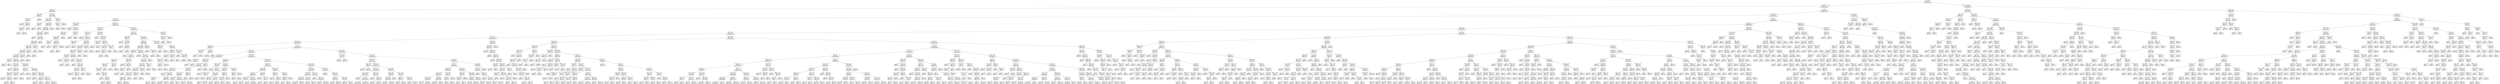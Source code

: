 digraph Tree {
node [shape=box] ;
0 [label="X[6] <= 0.098\ngini = 0.5\nsamples = 84796\nvalue = [42502, 42294]"] ;
1 [label="X[4] <= -0.197\ngini = 0.457\nsamples = 60992\nvalue = [39414, 21578]"] ;
0 -> 1 [labeldistance=2.5, labelangle=45, headlabel="True"] ;
2 [label="X[492] <= -0.0\ngini = 0.017\nsamples = 4999\nvalue = [43, 4956]"] ;
1 -> 2 ;
3 [label="X[31] <= 0.016\ngini = 0.457\nsamples = 34\nvalue = [22, 12]"] ;
2 -> 3 ;
4 [label="X[39] <= 0.018\ngini = 0.337\nsamples = 28\nvalue = [22, 6]"] ;
3 -> 4 ;
5 [label="gini = 0.0\nsamples = 18\nvalue = [18, 0]"] ;
4 -> 5 ;
6 [label="X[45] <= 0.01\ngini = 0.48\nsamples = 10\nvalue = [4, 6]"] ;
4 -> 6 ;
7 [label="X[87] <= -0.061\ngini = 0.32\nsamples = 5\nvalue = [4, 1]"] ;
6 -> 7 ;
8 [label="gini = 0.0\nsamples = 1\nvalue = [0, 1]"] ;
7 -> 8 ;
9 [label="gini = 0.0\nsamples = 4\nvalue = [4, 0]"] ;
7 -> 9 ;
10 [label="gini = 0.0\nsamples = 5\nvalue = [0, 5]"] ;
6 -> 10 ;
11 [label="gini = 0.0\nsamples = 6\nvalue = [0, 6]"] ;
3 -> 11 ;
12 [label="X[217] <= 0.033\ngini = 0.008\nsamples = 4965\nvalue = [21, 4944]"] ;
2 -> 12 ;
13 [label="X[159] <= -0.017\ngini = 0.007\nsamples = 4960\nvalue = [17, 4943]"] ;
12 -> 13 ;
14 [label="X[750] <= 0.0\ngini = 0.444\nsamples = 3\nvalue = [2, 1]"] ;
13 -> 14 ;
15 [label="gini = 0.0\nsamples = 1\nvalue = [0, 1]"] ;
14 -> 15 ;
16 [label="gini = 0.0\nsamples = 2\nvalue = [2, 0]"] ;
14 -> 16 ;
17 [label="X[136] <= 0.068\ngini = 0.006\nsamples = 4957\nvalue = [15, 4942]"] ;
13 -> 17 ;
18 [label="X[1068] <= 0.0\ngini = 0.006\nsamples = 4956\nvalue = [14, 4942]"] ;
17 -> 18 ;
19 [label="X[20] <= -1.035\ngini = 0.005\nsamples = 4955\nvalue = [13, 4942]"] ;
18 -> 19 ;
20 [label="gini = 0.0\nsamples = 1\nvalue = [1, 0]"] ;
19 -> 20 ;
21 [label="X[7] <= 0.166\ngini = 0.005\nsamples = 4954\nvalue = [12, 4942]"] ;
19 -> 21 ;
22 [label="X[250] <= 0.028\ngini = 0.004\nsamples = 4953\nvalue = [11, 4942]"] ;
21 -> 22 ;
23 [label="X[52] <= 0.693\ngini = 0.004\nsamples = 4951\nvalue = [10, 4941]"] ;
22 -> 23 ;
24 [label="X[26] <= 0.043\ngini = 0.004\nsamples = 4948\nvalue = [9, 4939]"] ;
23 -> 24 ;
25 [label="X[31] <= -0.054\ngini = 0.003\nsamples = 4942\nvalue = [8, 4934]"] ;
24 -> 25 ;
26 [label="X[471] <= -0.0\ngini = 0.245\nsamples = 7\nvalue = [1, 6]"] ;
25 -> 26 ;
27 [label="gini = 0.0\nsamples = 6\nvalue = [0, 6]"] ;
26 -> 27 ;
28 [label="gini = 0.0\nsamples = 1\nvalue = [1, 0]"] ;
26 -> 28 ;
29 [label="X[18] <= -0.721\ngini = 0.003\nsamples = 4935\nvalue = [7, 4928]"] ;
25 -> 29 ;
30 [label="X[136] <= -0.002\ngini = 0.054\nsamples = 109\nvalue = [3, 106]"] ;
29 -> 30 ;
31 [label="gini = 0.444\nsamples = 3\nvalue = [1, 2]"] ;
30 -> 31 ;
32 [label="X[349] <= 0.0\ngini = 0.037\nsamples = 106\nvalue = [2, 104]"] ;
30 -> 32 ;
33 [label="X[440] <= -0.0\ngini = 0.021\nsamples = 96\nvalue = [1, 95]"] ;
32 -> 33 ;
34 [label="gini = 0.0\nsamples = 64\nvalue = [0, 64]"] ;
33 -> 34 ;
35 [label="X[141] <= -0.001\ngini = 0.061\nsamples = 32\nvalue = [1, 31]"] ;
33 -> 35 ;
36 [label="gini = 0.0\nsamples = 29\nvalue = [0, 29]"] ;
35 -> 36 ;
37 [label="gini = 0.444\nsamples = 3\nvalue = [1, 2]"] ;
35 -> 37 ;
38 [label="X[212] <= -0.005\ngini = 0.18\nsamples = 10\nvalue = [1, 9]"] ;
32 -> 38 ;
39 [label="gini = 0.5\nsamples = 2\nvalue = [1, 1]"] ;
38 -> 39 ;
40 [label="gini = 0.0\nsamples = 8\nvalue = [0, 8]"] ;
38 -> 40 ;
41 [label="X[1097] <= -0.001\ngini = 0.002\nsamples = 4826\nvalue = [4, 4822]"] ;
29 -> 41 ;
42 [label="X[27] <= 0.028\ngini = 0.133\nsamples = 14\nvalue = [1, 13]"] ;
41 -> 42 ;
43 [label="gini = 0.0\nsamples = 1\nvalue = [1, 0]"] ;
42 -> 43 ;
44 [label="gini = 0.0\nsamples = 13\nvalue = [0, 13]"] ;
42 -> 44 ;
45 [label="X[36] <= -0.345\ngini = 0.001\nsamples = 4812\nvalue = [3, 4809]"] ;
41 -> 45 ;
46 [label="X[756] <= -0.0\ngini = 0.133\nsamples = 14\nvalue = [1, 13]"] ;
45 -> 46 ;
47 [label="gini = 0.0\nsamples = 1\nvalue = [1, 0]"] ;
46 -> 47 ;
48 [label="gini = 0.0\nsamples = 13\nvalue = [0, 13]"] ;
46 -> 48 ;
49 [label="X[64] <= -0.191\ngini = 0.001\nsamples = 4798\nvalue = [2, 4796]"] ;
45 -> 49 ;
50 [label="X[47] <= 0.021\ngini = 0.095\nsamples = 20\nvalue = [1, 19]"] ;
49 -> 50 ;
51 [label="gini = 0.0\nsamples = 19\nvalue = [0, 19]"] ;
50 -> 51 ;
52 [label="gini = 0.0\nsamples = 1\nvalue = [1, 0]"] ;
50 -> 52 ;
53 [label="X[15] <= -0.47\ngini = 0.0\nsamples = 4778\nvalue = [1, 4777]"] ;
49 -> 53 ;
54 [label="gini = 0.034\nsamples = 57\nvalue = [1, 56]"] ;
53 -> 54 ;
55 [label="gini = 0.0\nsamples = 4721\nvalue = [0, 4721]"] ;
53 -> 55 ;
56 [label="X[91] <= 0.006\ngini = 0.278\nsamples = 6\nvalue = [1, 5]"] ;
24 -> 56 ;
57 [label="gini = 0.0\nsamples = 4\nvalue = [0, 4]"] ;
56 -> 57 ;
58 [label="gini = 0.5\nsamples = 2\nvalue = [1, 1]"] ;
56 -> 58 ;
59 [label="X[725] <= 0.0\ngini = 0.444\nsamples = 3\nvalue = [1, 2]"] ;
23 -> 59 ;
60 [label="gini = 0.0\nsamples = 1\nvalue = [1, 0]"] ;
59 -> 60 ;
61 [label="gini = 0.0\nsamples = 2\nvalue = [0, 2]"] ;
59 -> 61 ;
62 [label="X[73] <= 0.014\ngini = 0.5\nsamples = 2\nvalue = [1, 1]"] ;
22 -> 62 ;
63 [label="gini = 0.0\nsamples = 1\nvalue = [0, 1]"] ;
62 -> 63 ;
64 [label="gini = 0.0\nsamples = 1\nvalue = [1, 0]"] ;
62 -> 64 ;
65 [label="gini = 0.0\nsamples = 1\nvalue = [1, 0]"] ;
21 -> 65 ;
66 [label="gini = 0.0\nsamples = 1\nvalue = [1, 0]"] ;
18 -> 66 ;
67 [label="gini = 0.0\nsamples = 1\nvalue = [1, 0]"] ;
17 -> 67 ;
68 [label="X[1068] <= 0.0\ngini = 0.32\nsamples = 5\nvalue = [4, 1]"] ;
12 -> 68 ;
69 [label="X[620] <= -0.0\ngini = 0.5\nsamples = 2\nvalue = [1, 1]"] ;
68 -> 69 ;
70 [label="gini = 0.0\nsamples = 1\nvalue = [1, 0]"] ;
69 -> 70 ;
71 [label="gini = 0.0\nsamples = 1\nvalue = [0, 1]"] ;
69 -> 71 ;
72 [label="gini = 0.0\nsamples = 3\nvalue = [3, 0]"] ;
68 -> 72 ;
73 [label="X[1] <= 0.503\ngini = 0.417\nsamples = 55993\nvalue = [39371, 16622]"] ;
1 -> 73 ;
74 [label="X[243] <= -0.007\ngini = 0.363\nsamples = 51419\nvalue = [39191, 12228]"] ;
73 -> 74 ;
75 [label="X[11] <= -0.027\ngini = 0.329\nsamples = 3295\nvalue = [683, 2612]"] ;
74 -> 75 ;
76 [label="X[605] <= -0.001\ngini = 0.052\nsamples = 299\nvalue = [291, 8]"] ;
75 -> 76 ;
77 [label="gini = 0.0\nsamples = 2\nvalue = [0, 2]"] ;
76 -> 77 ;
78 [label="X[507] <= 0.027\ngini = 0.04\nsamples = 297\nvalue = [291, 6]"] ;
76 -> 78 ;
79 [label="X[18] <= 0.509\ngini = 0.02\nsamples = 291\nvalue = [288, 3]"] ;
78 -> 79 ;
80 [label="X[752] <= -0.003\ngini = 0.014\nsamples = 290\nvalue = [288, 2]"] ;
79 -> 80 ;
81 [label="X[1083] <= 0.0\ngini = 0.5\nsamples = 2\nvalue = [1, 1]"] ;
80 -> 81 ;
82 [label="gini = 0.0\nsamples = 1\nvalue = [0, 1]"] ;
81 -> 82 ;
83 [label="gini = 0.0\nsamples = 1\nvalue = [1, 0]"] ;
81 -> 83 ;
84 [label="X[1] <= -0.522\ngini = 0.007\nsamples = 288\nvalue = [287, 1]"] ;
80 -> 84 ;
85 [label="X[497] <= 0.003\ngini = 0.219\nsamples = 8\nvalue = [7, 1]"] ;
84 -> 85 ;
86 [label="gini = 0.0\nsamples = 1\nvalue = [0, 1]"] ;
85 -> 86 ;
87 [label="gini = 0.0\nsamples = 7\nvalue = [7, 0]"] ;
85 -> 87 ;
88 [label="gini = 0.0\nsamples = 280\nvalue = [280, 0]"] ;
84 -> 88 ;
89 [label="gini = 0.0\nsamples = 1\nvalue = [0, 1]"] ;
79 -> 89 ;
90 [label="X[268] <= 0.001\ngini = 0.5\nsamples = 6\nvalue = [3, 3]"] ;
78 -> 90 ;
91 [label="gini = 0.0\nsamples = 3\nvalue = [3, 0]"] ;
90 -> 91 ;
92 [label="gini = 0.0\nsamples = 3\nvalue = [0, 3]"] ;
90 -> 92 ;
93 [label="X[262] <= -0.012\ngini = 0.227\nsamples = 2996\nvalue = [392, 2604]"] ;
75 -> 93 ;
94 [label="X[734] <= 0.0\ngini = 0.406\nsamples = 233\nvalue = [167, 66]"] ;
93 -> 94 ;
95 [label="X[11] <= -0.021\ngini = 0.177\nsamples = 173\nvalue = [156, 17]"] ;
94 -> 95 ;
96 [label="gini = 0.0\nsamples = 3\nvalue = [0, 3]"] ;
95 -> 96 ;
97 [label="X[619] <= -0.0\ngini = 0.151\nsamples = 170\nvalue = [156, 14]"] ;
95 -> 97 ;
98 [label="X[309] <= -0.016\ngini = 0.375\nsamples = 4\nvalue = [1, 3]"] ;
97 -> 98 ;
99 [label="gini = 0.0\nsamples = 1\nvalue = [1, 0]"] ;
98 -> 99 ;
100 [label="gini = 0.0\nsamples = 3\nvalue = [0, 3]"] ;
98 -> 100 ;
101 [label="X[188] <= 0.043\ngini = 0.124\nsamples = 166\nvalue = [155, 11]"] ;
97 -> 101 ;
102 [label="X[175] <= 0.027\ngini = 0.104\nsamples = 163\nvalue = [154, 9]"] ;
101 -> 102 ;
103 [label="X[189] <= -0.113\ngini = 0.084\nsamples = 160\nvalue = [153, 7]"] ;
102 -> 103 ;
104 [label="X[114] <= -0.03\ngini = 0.469\nsamples = 8\nvalue = [5, 3]"] ;
103 -> 104 ;
105 [label="gini = 0.0\nsamples = 2\nvalue = [0, 2]"] ;
104 -> 105 ;
106 [label="X[191] <= -0.004\ngini = 0.278\nsamples = 6\nvalue = [5, 1]"] ;
104 -> 106 ;
107 [label="gini = 0.0\nsamples = 5\nvalue = [5, 0]"] ;
106 -> 107 ;
108 [label="gini = 0.0\nsamples = 1\nvalue = [0, 1]"] ;
106 -> 108 ;
109 [label="X[740] <= -0.0\ngini = 0.051\nsamples = 152\nvalue = [148, 4]"] ;
103 -> 109 ;
110 [label="gini = 0.0\nsamples = 1\nvalue = [0, 1]"] ;
109 -> 110 ;
111 [label="X[1101] <= -0.0\ngini = 0.039\nsamples = 151\nvalue = [148, 3]"] ;
109 -> 111 ;
112 [label="gini = 0.5\nsamples = 2\nvalue = [1, 1]"] ;
111 -> 112 ;
113 [label="X[244] <= 1.097\ngini = 0.026\nsamples = 149\nvalue = [147, 2]"] ;
111 -> 113 ;
114 [label="X[424] <= 0.0\ngini = 0.014\nsamples = 147\nvalue = [146, 1]"] ;
113 -> 114 ;
115 [label="gini = 0.0\nsamples = 142\nvalue = [142, 0]"] ;
114 -> 115 ;
116 [label="X[463] <= -0.0\ngini = 0.32\nsamples = 5\nvalue = [4, 1]"] ;
114 -> 116 ;
117 [label="gini = 0.0\nsamples = 4\nvalue = [4, 0]"] ;
116 -> 117 ;
118 [label="gini = 0.0\nsamples = 1\nvalue = [0, 1]"] ;
116 -> 118 ;
119 [label="X[362] <= -0.0\ngini = 0.5\nsamples = 2\nvalue = [1, 1]"] ;
113 -> 119 ;
120 [label="gini = 0.0\nsamples = 1\nvalue = [0, 1]"] ;
119 -> 120 ;
121 [label="gini = 0.0\nsamples = 1\nvalue = [1, 0]"] ;
119 -> 121 ;
122 [label="X[556] <= 0.001\ngini = 0.444\nsamples = 3\nvalue = [1, 2]"] ;
102 -> 122 ;
123 [label="gini = 0.0\nsamples = 2\nvalue = [0, 2]"] ;
122 -> 123 ;
124 [label="gini = 0.0\nsamples = 1\nvalue = [1, 0]"] ;
122 -> 124 ;
125 [label="X[0] <= -0.457\ngini = 0.444\nsamples = 3\nvalue = [1, 2]"] ;
101 -> 125 ;
126 [label="gini = 0.0\nsamples = 2\nvalue = [0, 2]"] ;
125 -> 126 ;
127 [label="gini = 0.0\nsamples = 1\nvalue = [1, 0]"] ;
125 -> 127 ;
128 [label="X[478] <= -0.002\ngini = 0.299\nsamples = 60\nvalue = [11, 49]"] ;
94 -> 128 ;
129 [label="gini = 0.0\nsamples = 7\nvalue = [7, 0]"] ;
128 -> 129 ;
130 [label="X[437] <= -0.266\ngini = 0.14\nsamples = 53\nvalue = [4, 49]"] ;
128 -> 130 ;
131 [label="X[365] <= -0.222\ngini = 0.444\nsamples = 3\nvalue = [2, 1]"] ;
130 -> 131 ;
132 [label="gini = 0.0\nsamples = 2\nvalue = [2, 0]"] ;
131 -> 132 ;
133 [label="gini = 0.0\nsamples = 1\nvalue = [0, 1]"] ;
131 -> 133 ;
134 [label="X[307] <= 0.014\ngini = 0.077\nsamples = 50\nvalue = [2, 48]"] ;
130 -> 134 ;
135 [label="X[127] <= 0.266\ngini = 0.041\nsamples = 48\nvalue = [1, 47]"] ;
134 -> 135 ;
136 [label="gini = 0.0\nsamples = 46\nvalue = [0, 46]"] ;
135 -> 136 ;
137 [label="X[731] <= 0.0\ngini = 0.5\nsamples = 2\nvalue = [1, 1]"] ;
135 -> 137 ;
138 [label="gini = 0.0\nsamples = 1\nvalue = [1, 0]"] ;
137 -> 138 ;
139 [label="gini = 0.0\nsamples = 1\nvalue = [0, 1]"] ;
137 -> 139 ;
140 [label="X[101] <= 0.001\ngini = 0.5\nsamples = 2\nvalue = [1, 1]"] ;
134 -> 140 ;
141 [label="gini = 0.0\nsamples = 1\nvalue = [0, 1]"] ;
140 -> 141 ;
142 [label="gini = 0.0\nsamples = 1\nvalue = [1, 0]"] ;
140 -> 142 ;
143 [label="X[262] <= 0.243\ngini = 0.15\nsamples = 2763\nvalue = [225, 2538]"] ;
93 -> 143 ;
144 [label="X[147] <= -0.087\ngini = 0.117\nsamples = 2700\nvalue = [169, 2531]"] ;
143 -> 144 ;
145 [label="X[725] <= -0.0\ngini = 0.162\nsamples = 45\nvalue = [41, 4]"] ;
144 -> 145 ;
146 [label="gini = 0.0\nsamples = 2\nvalue = [0, 2]"] ;
145 -> 146 ;
147 [label="X[16] <= -0.558\ngini = 0.089\nsamples = 43\nvalue = [41, 2]"] ;
145 -> 147 ;
148 [label="gini = 0.0\nsamples = 1\nvalue = [0, 1]"] ;
147 -> 148 ;
149 [label="X[58] <= 0.0\ngini = 0.046\nsamples = 42\nvalue = [41, 1]"] ;
147 -> 149 ;
150 [label="gini = 0.0\nsamples = 1\nvalue = [0, 1]"] ;
149 -> 150 ;
151 [label="gini = 0.0\nsamples = 41\nvalue = [41, 0]"] ;
149 -> 151 ;
152 [label="X[538] <= 0.0\ngini = 0.092\nsamples = 2655\nvalue = [128, 2527]"] ;
144 -> 152 ;
153 [label="X[224] <= 0.508\ngini = 0.05\nsamples = 2531\nvalue = [65, 2466]"] ;
152 -> 153 ;
154 [label="X[179] <= -0.094\ngini = 0.038\nsamples = 2509\nvalue = [48, 2461]"] ;
153 -> 154 ;
155 [label="X[1063] <= -0.0\ngini = 0.453\nsamples = 49\nvalue = [17, 32]"] ;
154 -> 155 ;
156 [label="gini = 0.0\nsamples = 6\nvalue = [6, 0]"] ;
155 -> 156 ;
157 [label="X[767] <= 0.0\ngini = 0.381\nsamples = 43\nvalue = [11, 32]"] ;
155 -> 157 ;
158 [label="X[1123] <= 0.0\ngini = 0.499\nsamples = 19\nvalue = [9, 10]"] ;
157 -> 158 ;
159 [label="X[421] <= 0.001\ngini = 0.459\nsamples = 14\nvalue = [5, 9]"] ;
158 -> 159 ;
160 [label="X[159] <= 0.125\ngini = 0.426\nsamples = 13\nvalue = [4, 9]"] ;
159 -> 160 ;
161 [label="gini = 0.0\nsamples = 3\nvalue = [0, 3]"] ;
160 -> 161 ;
162 [label="X[340] <= -0.01\ngini = 0.48\nsamples = 10\nvalue = [4, 6]"] ;
160 -> 162 ;
163 [label="gini = 0.0\nsamples = 1\nvalue = [1, 0]"] ;
162 -> 163 ;
164 [label="X[534] <= -0.0\ngini = 0.444\nsamples = 9\nvalue = [3, 6]"] ;
162 -> 164 ;
165 [label="gini = 0.5\nsamples = 2\nvalue = [1, 1]"] ;
164 -> 165 ;
166 [label="gini = 0.408\nsamples = 7\nvalue = [2, 5]"] ;
164 -> 166 ;
167 [label="gini = 0.0\nsamples = 1\nvalue = [1, 0]"] ;
159 -> 167 ;
168 [label="X[449] <= -0.0\ngini = 0.32\nsamples = 5\nvalue = [4, 1]"] ;
158 -> 168 ;
169 [label="gini = 0.5\nsamples = 2\nvalue = [1, 1]"] ;
168 -> 169 ;
170 [label="gini = 0.0\nsamples = 3\nvalue = [3, 0]"] ;
168 -> 170 ;
171 [label="X[162] <= 0.065\ngini = 0.153\nsamples = 24\nvalue = [2, 22]"] ;
157 -> 171 ;
172 [label="gini = 0.0\nsamples = 18\nvalue = [0, 18]"] ;
171 -> 172 ;
173 [label="X[720] <= 0.0\ngini = 0.444\nsamples = 6\nvalue = [2, 4]"] ;
171 -> 173 ;
174 [label="X[402] <= -0.0\ngini = 0.5\nsamples = 4\nvalue = [2, 2]"] ;
173 -> 174 ;
175 [label="gini = 0.444\nsamples = 3\nvalue = [1, 2]"] ;
174 -> 175 ;
176 [label="gini = 0.0\nsamples = 1\nvalue = [1, 0]"] ;
174 -> 176 ;
177 [label="gini = 0.0\nsamples = 2\nvalue = [0, 2]"] ;
173 -> 177 ;
178 [label="X[12] <= -0.389\ngini = 0.025\nsamples = 2460\nvalue = [31, 2429]"] ;
154 -> 178 ;
179 [label="gini = 0.0\nsamples = 4\nvalue = [4, 0]"] ;
178 -> 179 ;
180 [label="X[246] <= 0.13\ngini = 0.022\nsamples = 2456\nvalue = [27, 2429]"] ;
178 -> 180 ;
181 [label="X[251] <= 0.366\ngini = 0.02\nsamples = 2454\nvalue = [25, 2429]"] ;
180 -> 181 ;
182 [label="X[427] <= 0.103\ngini = 0.018\nsamples = 2448\nvalue = [22, 2426]"] ;
181 -> 182 ;
183 [label="X[296] <= 0.092\ngini = 0.016\nsamples = 2445\nvalue = [20, 2425]"] ;
182 -> 183 ;
184 [label="X[207] <= 0.211\ngini = 0.015\nsamples = 2442\nvalue = [18, 2424]"] ;
183 -> 184 ;
185 [label="X[265] <= -0.136\ngini = 0.014\nsamples = 2441\nvalue = [17, 2424]"] ;
184 -> 185 ;
186 [label="gini = 0.0\nsamples = 1\nvalue = [1, 0]"] ;
185 -> 186 ;
187 [label="gini = 0.013\nsamples = 2440\nvalue = [16, 2424]"] ;
185 -> 187 ;
188 [label="gini = 0.0\nsamples = 1\nvalue = [1, 0]"] ;
184 -> 188 ;
189 [label="X[284] <= -0.001\ngini = 0.444\nsamples = 3\nvalue = [2, 1]"] ;
183 -> 189 ;
190 [label="gini = 0.0\nsamples = 1\nvalue = [0, 1]"] ;
189 -> 190 ;
191 [label="gini = 0.0\nsamples = 2\nvalue = [2, 0]"] ;
189 -> 191 ;
192 [label="X[145] <= 0.001\ngini = 0.444\nsamples = 3\nvalue = [2, 1]"] ;
182 -> 192 ;
193 [label="gini = 0.0\nsamples = 1\nvalue = [0, 1]"] ;
192 -> 193 ;
194 [label="gini = 0.0\nsamples = 2\nvalue = [2, 0]"] ;
192 -> 194 ;
195 [label="X[1081] <= -0.0\ngini = 0.5\nsamples = 6\nvalue = [3, 3]"] ;
181 -> 195 ;
196 [label="gini = 0.0\nsamples = 3\nvalue = [3, 0]"] ;
195 -> 196 ;
197 [label="gini = 0.0\nsamples = 3\nvalue = [0, 3]"] ;
195 -> 197 ;
198 [label="gini = 0.0\nsamples = 2\nvalue = [2, 0]"] ;
180 -> 198 ;
199 [label="X[715] <= 0.0\ngini = 0.351\nsamples = 22\nvalue = [17, 5]"] ;
153 -> 199 ;
200 [label="gini = 0.0\nsamples = 16\nvalue = [16, 0]"] ;
199 -> 200 ;
201 [label="X[384] <= -0.002\ngini = 0.278\nsamples = 6\nvalue = [1, 5]"] ;
199 -> 201 ;
202 [label="gini = 0.0\nsamples = 5\nvalue = [0, 5]"] ;
201 -> 202 ;
203 [label="gini = 0.0\nsamples = 1\nvalue = [1, 0]"] ;
201 -> 203 ;
204 [label="X[311] <= -0.002\ngini = 0.5\nsamples = 124\nvalue = [63, 61]"] ;
152 -> 204 ;
205 [label="X[285] <= -0.048\ngini = 0.046\nsamples = 42\nvalue = [41, 1]"] ;
204 -> 205 ;
206 [label="gini = 0.0\nsamples = 1\nvalue = [0, 1]"] ;
205 -> 206 ;
207 [label="gini = 0.0\nsamples = 41\nvalue = [41, 0]"] ;
205 -> 207 ;
208 [label="X[408] <= -0.0\ngini = 0.393\nsamples = 82\nvalue = [22, 60]"] ;
204 -> 208 ;
209 [label="X[460] <= -0.0\ngini = 0.444\nsamples = 27\nvalue = [18, 9]"] ;
208 -> 209 ;
210 [label="X[1072] <= 0.0\ngini = 0.188\nsamples = 19\nvalue = [17, 2]"] ;
209 -> 210 ;
211 [label="X[295] <= -0.002\ngini = 0.105\nsamples = 18\nvalue = [17, 1]"] ;
210 -> 211 ;
212 [label="X[14] <= 1.117\ngini = 0.444\nsamples = 3\nvalue = [2, 1]"] ;
211 -> 212 ;
213 [label="gini = 0.0\nsamples = 2\nvalue = [2, 0]"] ;
212 -> 213 ;
214 [label="gini = 0.0\nsamples = 1\nvalue = [0, 1]"] ;
212 -> 214 ;
215 [label="gini = 0.0\nsamples = 15\nvalue = [15, 0]"] ;
211 -> 215 ;
216 [label="gini = 0.0\nsamples = 1\nvalue = [0, 1]"] ;
210 -> 216 ;
217 [label="X[733] <= 0.0\ngini = 0.219\nsamples = 8\nvalue = [1, 7]"] ;
209 -> 217 ;
218 [label="gini = 0.0\nsamples = 7\nvalue = [0, 7]"] ;
217 -> 218 ;
219 [label="gini = 0.0\nsamples = 1\nvalue = [1, 0]"] ;
217 -> 219 ;
220 [label="X[310] <= -0.007\ngini = 0.135\nsamples = 55\nvalue = [4, 51]"] ;
208 -> 220 ;
221 [label="gini = 0.0\nsamples = 3\nvalue = [3, 0]"] ;
220 -> 221 ;
222 [label="X[17] <= 0.558\ngini = 0.038\nsamples = 52\nvalue = [1, 51]"] ;
220 -> 222 ;
223 [label="gini = 0.0\nsamples = 51\nvalue = [0, 51]"] ;
222 -> 223 ;
224 [label="gini = 0.0\nsamples = 1\nvalue = [1, 0]"] ;
222 -> 224 ;
225 [label="X[416] <= 0.0\ngini = 0.198\nsamples = 63\nvalue = [56, 7]"] ;
143 -> 225 ;
226 [label="X[1079] <= -0.0\ngini = 0.219\nsamples = 8\nvalue = [1, 7]"] ;
225 -> 226 ;
227 [label="gini = 0.0\nsamples = 1\nvalue = [1, 0]"] ;
226 -> 227 ;
228 [label="gini = 0.0\nsamples = 7\nvalue = [0, 7]"] ;
226 -> 228 ;
229 [label="gini = 0.0\nsamples = 55\nvalue = [55, 0]"] ;
225 -> 229 ;
230 [label="X[12] <= 0.315\ngini = 0.32\nsamples = 48124\nvalue = [38508, 9616]"] ;
74 -> 230 ;
231 [label="X[274] <= 0.001\ngini = 0.286\nsamples = 45962\nvalue = [38024, 7938]"] ;
230 -> 231 ;
232 [label="X[2] <= 0.718\ngini = 0.264\nsamples = 44894\nvalue = [37853, 7041]"] ;
231 -> 232 ;
233 [label="X[21] <= 0.008\ngini = 0.242\nsamples = 42418\nvalue = [36448, 5970]"] ;
232 -> 233 ;
234 [label="X[118] <= 0.178\ngini = 0.166\nsamples = 23635\nvalue = [21470, 2165]"] ;
233 -> 234 ;
235 [label="X[197] <= -0.033\ngini = 0.159\nsamples = 23450\nvalue = [21401, 2049]"] ;
234 -> 235 ;
236 [label="X[238] <= -0.022\ngini = 0.23\nsamples = 68\nvalue = [9, 59]"] ;
235 -> 236 ;
237 [label="X[372] <= -0.002\ngini = 0.219\nsamples = 8\nvalue = [7, 1]"] ;
236 -> 237 ;
238 [label="gini = 0.0\nsamples = 1\nvalue = [0, 1]"] ;
237 -> 238 ;
239 [label="gini = 0.0\nsamples = 7\nvalue = [7, 0]"] ;
237 -> 239 ;
240 [label="X[1076] <= 0.0\ngini = 0.064\nsamples = 60\nvalue = [2, 58]"] ;
236 -> 240 ;
241 [label="gini = 0.0\nsamples = 58\nvalue = [0, 58]"] ;
240 -> 241 ;
242 [label="gini = 0.0\nsamples = 2\nvalue = [2, 0]"] ;
240 -> 242 ;
243 [label="X[9] <= -0.29\ngini = 0.156\nsamples = 23382\nvalue = [21392, 1990]"] ;
235 -> 243 ;
244 [label="X[773] <= -0.0\ngini = 0.292\nsamples = 3153\nvalue = [2593, 560]"] ;
243 -> 244 ;
245 [label="X[297] <= -0.004\ngini = 0.158\nsamples = 1049\nvalue = [958, 91]"] ;
244 -> 245 ;
246 [label="X[499] <= 0.0\ngini = 0.408\nsamples = 7\nvalue = [2, 5]"] ;
245 -> 246 ;
247 [label="gini = 0.0\nsamples = 5\nvalue = [0, 5]"] ;
246 -> 247 ;
248 [label="gini = 0.0\nsamples = 2\nvalue = [2, 0]"] ;
246 -> 248 ;
249 [label="X[12] <= 0.081\ngini = 0.151\nsamples = 1042\nvalue = [956, 86]"] ;
245 -> 249 ;
250 [label="X[1068] <= 0.0\ngini = 0.146\nsamples = 1037\nvalue = [955, 82]"] ;
249 -> 250 ;
251 [label="X[544] <= -0.001\ngini = 0.075\nsamples = 637\nvalue = [612, 25]"] ;
250 -> 251 ;
252 [label="gini = 0.0\nsamples = 2\nvalue = [0, 2]"] ;
251 -> 252 ;
253 [label="X[40] <= -0.477\ngini = 0.07\nsamples = 635\nvalue = [612, 23]"] ;
251 -> 253 ;
254 [label="X[731] <= 0.0\ngini = 0.444\nsamples = 3\nvalue = [1, 2]"] ;
253 -> 254 ;
255 [label="gini = 0.0\nsamples = 2\nvalue = [0, 2]"] ;
254 -> 255 ;
256 [label="gini = 0.0\nsamples = 1\nvalue = [1, 0]"] ;
254 -> 256 ;
257 [label="X[22] <= 0.014\ngini = 0.064\nsamples = 632\nvalue = [611, 21]"] ;
253 -> 257 ;
258 [label="gini = 0.059\nsamples = 629\nvalue = [610, 19]"] ;
257 -> 258 ;
259 [label="gini = 0.444\nsamples = 3\nvalue = [1, 2]"] ;
257 -> 259 ;
260 [label="X[413] <= 0.0\ngini = 0.244\nsamples = 400\nvalue = [343, 57]"] ;
250 -> 260 ;
261 [label="X[39] <= -0.609\ngini = 0.23\nsamples = 393\nvalue = [341, 52]"] ;
260 -> 261 ;
262 [label="X[333] <= 0.0\ngini = 0.375\nsamples = 4\nvalue = [1, 3]"] ;
261 -> 262 ;
263 [label="gini = 0.0\nsamples = 2\nvalue = [0, 2]"] ;
262 -> 263 ;
264 [label="gini = 0.5\nsamples = 2\nvalue = [1, 1]"] ;
262 -> 264 ;
265 [label="X[526] <= -0.0\ngini = 0.22\nsamples = 389\nvalue = [340, 49]"] ;
261 -> 265 ;
266 [label="gini = 0.0\nsamples = 2\nvalue = [0, 2]"] ;
265 -> 266 ;
267 [label="gini = 0.213\nsamples = 387\nvalue = [340, 47]"] ;
265 -> 267 ;
268 [label="X[1095] <= -0.0\ngini = 0.408\nsamples = 7\nvalue = [2, 5]"] ;
260 -> 268 ;
269 [label="gini = 0.0\nsamples = 2\nvalue = [2, 0]"] ;
268 -> 269 ;
270 [label="gini = 0.0\nsamples = 5\nvalue = [0, 5]"] ;
268 -> 270 ;
271 [label="X[482] <= -0.0\ngini = 0.32\nsamples = 5\nvalue = [1, 4]"] ;
249 -> 271 ;
272 [label="gini = 0.0\nsamples = 1\nvalue = [1, 0]"] ;
271 -> 272 ;
273 [label="gini = 0.0\nsamples = 4\nvalue = [0, 4]"] ;
271 -> 273 ;
274 [label="X[155] <= -0.099\ngini = 0.346\nsamples = 2104\nvalue = [1635, 469]"] ;
244 -> 274 ;
275 [label="X[551] <= -0.0\ngini = 0.493\nsamples = 86\nvalue = [38, 48]"] ;
274 -> 275 ;
276 [label="X[195] <= -0.003\ngini = 0.208\nsamples = 17\nvalue = [15, 2]"] ;
275 -> 276 ;
277 [label="gini = 0.0\nsamples = 1\nvalue = [0, 1]"] ;
276 -> 277 ;
278 [label="X[750] <= 0.0\ngini = 0.117\nsamples = 16\nvalue = [15, 1]"] ;
276 -> 278 ;
279 [label="gini = 0.0\nsamples = 13\nvalue = [13, 0]"] ;
278 -> 279 ;
280 [label="X[1097] <= -0.0\ngini = 0.444\nsamples = 3\nvalue = [2, 1]"] ;
278 -> 280 ;
281 [label="gini = 0.0\nsamples = 2\nvalue = [2, 0]"] ;
280 -> 281 ;
282 [label="gini = 0.0\nsamples = 1\nvalue = [0, 1]"] ;
280 -> 282 ;
283 [label="X[354] <= -0.0\ngini = 0.444\nsamples = 69\nvalue = [23, 46]"] ;
275 -> 283 ;
284 [label="X[113] <= 0.037\ngini = 0.398\nsamples = 62\nvalue = [17, 45]"] ;
283 -> 284 ;
285 [label="X[59] <= 0.041\ngini = 0.48\nsamples = 40\nvalue = [16, 24]"] ;
284 -> 285 ;
286 [label="X[769] <= 0.0\ngini = 0.494\nsamples = 18\nvalue = [10, 8]"] ;
285 -> 286 ;
287 [label="gini = 0.219\nsamples = 8\nvalue = [7, 1]"] ;
286 -> 287 ;
288 [label="gini = 0.42\nsamples = 10\nvalue = [3, 7]"] ;
286 -> 288 ;
289 [label="X[474] <= -0.001\ngini = 0.397\nsamples = 22\nvalue = [6, 16]"] ;
285 -> 289 ;
290 [label="gini = 0.0\nsamples = 3\nvalue = [0, 3]"] ;
289 -> 290 ;
291 [label="gini = 0.432\nsamples = 19\nvalue = [6, 13]"] ;
289 -> 291 ;
292 [label="X[619] <= -0.0\ngini = 0.087\nsamples = 22\nvalue = [1, 21]"] ;
284 -> 292 ;
293 [label="X[601] <= 0.0\ngini = 0.444\nsamples = 3\nvalue = [1, 2]"] ;
292 -> 293 ;
294 [label="gini = 0.0\nsamples = 1\nvalue = [1, 0]"] ;
293 -> 294 ;
295 [label="gini = 0.0\nsamples = 2\nvalue = [0, 2]"] ;
293 -> 295 ;
296 [label="gini = 0.0\nsamples = 19\nvalue = [0, 19]"] ;
292 -> 296 ;
297 [label="X[17] <= -0.022\ngini = 0.245\nsamples = 7\nvalue = [6, 1]"] ;
283 -> 297 ;
298 [label="X[616] <= 0.0\ngini = 0.5\nsamples = 2\nvalue = [1, 1]"] ;
297 -> 298 ;
299 [label="gini = 0.0\nsamples = 1\nvalue = [0, 1]"] ;
298 -> 299 ;
300 [label="gini = 0.0\nsamples = 1\nvalue = [1, 0]"] ;
298 -> 300 ;
301 [label="gini = 0.0\nsamples = 5\nvalue = [5, 0]"] ;
297 -> 301 ;
302 [label="X[127] <= -0.001\ngini = 0.33\nsamples = 2018\nvalue = [1597, 421]"] ;
274 -> 302 ;
303 [label="X[25] <= 0.043\ngini = 0.415\nsamples = 625\nvalue = [441, 184]"] ;
302 -> 303 ;
304 [label="X[537] <= 0.001\ngini = 0.398\nsamples = 594\nvalue = [431, 163]"] ;
303 -> 304 ;
305 [label="X[639] <= 0.0\ngini = 0.391\nsamples = 586\nvalue = [430, 156]"] ;
304 -> 305 ;
306 [label="X[631] <= 0.001\ngini = 0.173\nsamples = 73\nvalue = [66, 7]"] ;
305 -> 306 ;
307 [label="gini = 0.131\nsamples = 71\nvalue = [66, 5]"] ;
306 -> 307 ;
308 [label="gini = 0.0\nsamples = 2\nvalue = [0, 2]"] ;
306 -> 308 ;
309 [label="X[753] <= -0.0\ngini = 0.412\nsamples = 513\nvalue = [364, 149]"] ;
305 -> 309 ;
310 [label="gini = 0.0\nsamples = 4\nvalue = [0, 4]"] ;
309 -> 310 ;
311 [label="gini = 0.407\nsamples = 509\nvalue = [364, 145]"] ;
309 -> 311 ;
312 [label="X[555] <= -0.0\ngini = 0.219\nsamples = 8\nvalue = [1, 7]"] ;
304 -> 312 ;
313 [label="gini = 0.0\nsamples = 6\nvalue = [0, 6]"] ;
312 -> 313 ;
314 [label="X[217] <= 0.002\ngini = 0.5\nsamples = 2\nvalue = [1, 1]"] ;
312 -> 314 ;
315 [label="gini = 0.0\nsamples = 1\nvalue = [1, 0]"] ;
314 -> 315 ;
316 [label="gini = 0.0\nsamples = 1\nvalue = [0, 1]"] ;
314 -> 316 ;
317 [label="X[218] <= -0.001\ngini = 0.437\nsamples = 31\nvalue = [10, 21]"] ;
303 -> 317 ;
318 [label="X[760] <= 0.0\ngini = 0.117\nsamples = 16\nvalue = [1, 15]"] ;
317 -> 318 ;
319 [label="gini = 0.0\nsamples = 12\nvalue = [0, 12]"] ;
318 -> 319 ;
320 [label="X[1100] <= -0.0\ngini = 0.375\nsamples = 4\nvalue = [1, 3]"] ;
318 -> 320 ;
321 [label="gini = 0.0\nsamples = 1\nvalue = [1, 0]"] ;
320 -> 321 ;
322 [label="gini = 0.0\nsamples = 3\nvalue = [0, 3]"] ;
320 -> 322 ;
323 [label="X[284] <= 0.0\ngini = 0.48\nsamples = 15\nvalue = [9, 6]"] ;
317 -> 323 ;
324 [label="X[213] <= 0.0\ngini = 0.375\nsamples = 12\nvalue = [9, 3]"] ;
323 -> 324 ;
325 [label="gini = 0.0\nsamples = 7\nvalue = [7, 0]"] ;
324 -> 325 ;
326 [label="gini = 0.48\nsamples = 5\nvalue = [2, 3]"] ;
324 -> 326 ;
327 [label="gini = 0.0\nsamples = 3\nvalue = [0, 3]"] ;
323 -> 327 ;
328 [label="X[310] <= 0.001\ngini = 0.282\nsamples = 1393\nvalue = [1156, 237]"] ;
302 -> 328 ;
329 [label="X[129] <= 0.002\ngini = 0.26\nsamples = 1268\nvalue = [1073, 195]"] ;
328 -> 329 ;
330 [label="X[288] <= 0.0\ngini = 0.303\nsamples = 774\nvalue = [630, 144]"] ;
329 -> 330 ;
331 [label="X[380] <= 0.001\ngini = 0.287\nsamples = 724\nvalue = [598, 126]"] ;
330 -> 331 ;
332 [label="gini = 0.282\nsamples = 718\nvalue = [596, 122]"] ;
331 -> 332 ;
333 [label="gini = 0.444\nsamples = 6\nvalue = [2, 4]"] ;
331 -> 333 ;
334 [label="X[1] <= -0.347\ngini = 0.461\nsamples = 50\nvalue = [32, 18]"] ;
330 -> 334 ;
335 [label="gini = 0.353\nsamples = 35\nvalue = [27, 8]"] ;
334 -> 335 ;
336 [label="gini = 0.444\nsamples = 15\nvalue = [5, 10]"] ;
334 -> 336 ;
337 [label="X[36] <= -0.357\ngini = 0.185\nsamples = 494\nvalue = [443, 51]"] ;
329 -> 337 ;
338 [label="gini = 0.0\nsamples = 3\nvalue = [0, 3]"] ;
337 -> 338 ;
339 [label="X[75] <= -0.379\ngini = 0.176\nsamples = 491\nvalue = [443, 48]"] ;
337 -> 339 ;
340 [label="gini = 0.375\nsamples = 4\nvalue = [1, 3]"] ;
339 -> 340 ;
341 [label="gini = 0.168\nsamples = 487\nvalue = [442, 45]"] ;
339 -> 341 ;
342 [label="X[1117] <= -0.0\ngini = 0.446\nsamples = 125\nvalue = [83, 42]"] ;
328 -> 342 ;
343 [label="gini = 0.0\nsamples = 5\nvalue = [0, 5]"] ;
342 -> 343 ;
344 [label="X[138] <= -0.0\ngini = 0.427\nsamples = 120\nvalue = [83, 37]"] ;
342 -> 344 ;
345 [label="X[1095] <= 0.0\ngini = 0.483\nsamples = 81\nvalue = [48, 33]"] ;
344 -> 345 ;
346 [label="gini = 0.219\nsamples = 8\nvalue = [1, 7]"] ;
345 -> 346 ;
347 [label="gini = 0.459\nsamples = 73\nvalue = [47, 26]"] ;
345 -> 347 ;
348 [label="X[307] <= 0.001\ngini = 0.184\nsamples = 39\nvalue = [35, 4]"] ;
344 -> 348 ;
349 [label="gini = 0.102\nsamples = 37\nvalue = [35, 2]"] ;
348 -> 349 ;
350 [label="gini = 0.0\nsamples = 2\nvalue = [0, 2]"] ;
348 -> 350 ;
351 [label="X[287] <= -0.002\ngini = 0.131\nsamples = 20229\nvalue = [18799, 1430]"] ;
243 -> 351 ;
352 [label="X[244] <= -0.006\ngini = 0.139\nsamples = 40\nvalue = [3, 37]"] ;
351 -> 352 ;
353 [label="gini = 0.0\nsamples = 3\nvalue = [3, 0]"] ;
352 -> 353 ;
354 [label="gini = 0.0\nsamples = 37\nvalue = [0, 37]"] ;
352 -> 354 ;
355 [label="X[36] <= 0.644\ngini = 0.128\nsamples = 20189\nvalue = [18796, 1393]"] ;
351 -> 355 ;
356 [label="X[203] <= -0.185\ngini = 0.117\nsamples = 19377\nvalue = [18173, 1204]"] ;
355 -> 356 ;
357 [label="X[632] <= 0.0\ngini = 0.231\nsamples = 15\nvalue = [2, 13]"] ;
356 -> 357 ;
358 [label="gini = 0.0\nsamples = 13\nvalue = [0, 13]"] ;
357 -> 358 ;
359 [label="gini = 0.0\nsamples = 2\nvalue = [2, 0]"] ;
357 -> 359 ;
360 [label="X[454] <= 0.001\ngini = 0.115\nsamples = 19362\nvalue = [18171, 1191]"] ;
356 -> 360 ;
361 [label="X[188] <= 0.043\ngini = 0.111\nsamples = 19087\nvalue = [17964, 1123]"] ;
360 -> 361 ;
362 [label="X[120] <= -0.549\ngini = 0.108\nsamples = 18978\nvalue = [17891, 1087]"] ;
361 -> 362 ;
363 [label="gini = 0.0\nsamples = 9\nvalue = [0, 9]"] ;
362 -> 363 ;
364 [label="X[7] <= 0.037\ngini = 0.107\nsamples = 18969\nvalue = [17891, 1078]"] ;
362 -> 364 ;
365 [label="gini = 0.082\nsamples = 11648\nvalue = [11150, 498]"] ;
364 -> 365 ;
366 [label="gini = 0.146\nsamples = 7321\nvalue = [6741, 580]"] ;
364 -> 366 ;
367 [label="X[234] <= -0.051\ngini = 0.442\nsamples = 109\nvalue = [73, 36]"] ;
361 -> 367 ;
368 [label="gini = 0.0\nsamples = 11\nvalue = [0, 11]"] ;
367 -> 368 ;
369 [label="X[375] <= -0.0\ngini = 0.38\nsamples = 98\nvalue = [73, 25]"] ;
367 -> 369 ;
370 [label="gini = 0.215\nsamples = 57\nvalue = [50, 7]"] ;
369 -> 370 ;
371 [label="gini = 0.493\nsamples = 41\nvalue = [23, 18]"] ;
369 -> 371 ;
372 [label="X[0] <= 1.307\ngini = 0.372\nsamples = 275\nvalue = [207, 68]"] ;
360 -> 372 ;
373 [label="X[271] <= 0.008\ngini = 0.292\nsamples = 237\nvalue = [195, 42]"] ;
372 -> 373 ;
374 [label="X[6] <= -0.176\ngini = 0.258\nsamples = 230\nvalue = [195, 35]"] ;
373 -> 374 ;
375 [label="gini = 0.021\nsamples = 94\nvalue = [93, 1]"] ;
374 -> 375 ;
376 [label="gini = 0.375\nsamples = 136\nvalue = [102, 34]"] ;
374 -> 376 ;
377 [label="gini = 0.0\nsamples = 7\nvalue = [0, 7]"] ;
373 -> 377 ;
378 [label="X[198] <= 0.001\ngini = 0.432\nsamples = 38\nvalue = [12, 26]"] ;
372 -> 378 ;
379 [label="X[341] <= 0.0\ngini = 0.457\nsamples = 17\nvalue = [11, 6]"] ;
378 -> 379 ;
380 [label="gini = 0.375\nsamples = 8\nvalue = [2, 6]"] ;
379 -> 380 ;
381 [label="gini = 0.0\nsamples = 9\nvalue = [9, 0]"] ;
379 -> 381 ;
382 [label="X[93] <= 0.037\ngini = 0.091\nsamples = 21\nvalue = [1, 20]"] ;
378 -> 382 ;
383 [label="gini = 0.0\nsamples = 20\nvalue = [0, 20]"] ;
382 -> 383 ;
384 [label="gini = 0.0\nsamples = 1\nvalue = [1, 0]"] ;
382 -> 384 ;
385 [label="X[0] <= 1.297\ngini = 0.357\nsamples = 812\nvalue = [623, 189]"] ;
355 -> 385 ;
386 [label="X[717] <= 0.0\ngini = 0.314\nsamples = 755\nvalue = [608, 147]"] ;
385 -> 386 ;
387 [label="X[206] <= 0.01\ngini = 0.243\nsamples = 559\nvalue = [480, 79]"] ;
386 -> 387 ;
388 [label="X[22] <= 0.004\ngini = 0.217\nsamples = 542\nvalue = [475, 67]"] ;
387 -> 388 ;
389 [label="X[207] <= -0.018\ngini = 0.336\nsamples = 253\nvalue = [199, 54]"] ;
388 -> 389 ;
390 [label="gini = 0.278\nsamples = 6\nvalue = [1, 5]"] ;
389 -> 390 ;
391 [label="gini = 0.318\nsamples = 247\nvalue = [198, 49]"] ;
389 -> 391 ;
392 [label="X[606] <= 0.0\ngini = 0.086\nsamples = 289\nvalue = [276, 13]"] ;
388 -> 392 ;
393 [label="gini = 0.068\nsamples = 284\nvalue = [274, 10]"] ;
392 -> 393 ;
394 [label="gini = 0.48\nsamples = 5\nvalue = [2, 3]"] ;
392 -> 394 ;
395 [label="X[80] <= -0.012\ngini = 0.415\nsamples = 17\nvalue = [5, 12]"] ;
387 -> 395 ;
396 [label="X[372] <= -0.0\ngini = 0.408\nsamples = 7\nvalue = [5, 2]"] ;
395 -> 396 ;
397 [label="gini = 0.0\nsamples = 4\nvalue = [4, 0]"] ;
396 -> 397 ;
398 [label="gini = 0.444\nsamples = 3\nvalue = [1, 2]"] ;
396 -> 398 ;
399 [label="gini = 0.0\nsamples = 10\nvalue = [0, 10]"] ;
395 -> 399 ;
400 [label="X[716] <= -0.0\ngini = 0.453\nsamples = 196\nvalue = [128, 68]"] ;
386 -> 400 ;
401 [label="X[54] <= -0.049\ngini = 0.081\nsamples = 47\nvalue = [45, 2]"] ;
400 -> 401 ;
402 [label="X[96] <= 0.023\ngini = 0.444\nsamples = 3\nvalue = [1, 2]"] ;
401 -> 402 ;
403 [label="gini = 0.0\nsamples = 2\nvalue = [0, 2]"] ;
402 -> 403 ;
404 [label="gini = 0.0\nsamples = 1\nvalue = [1, 0]"] ;
402 -> 404 ;
405 [label="gini = 0.0\nsamples = 44\nvalue = [44, 0]"] ;
401 -> 405 ;
406 [label="X[0] <= -0.391\ngini = 0.493\nsamples = 149\nvalue = [83, 66]"] ;
400 -> 406 ;
407 [label="X[548] <= 0.0\ngini = 0.463\nsamples = 66\nvalue = [24, 42]"] ;
406 -> 407 ;
408 [label="gini = 0.198\nsamples = 36\nvalue = [4, 32]"] ;
407 -> 408 ;
409 [label="gini = 0.444\nsamples = 30\nvalue = [20, 10]"] ;
407 -> 409 ;
410 [label="X[1096] <= 0.0\ngini = 0.411\nsamples = 83\nvalue = [59, 24]"] ;
406 -> 410 ;
411 [label="gini = 0.05\nsamples = 39\nvalue = [38, 1]"] ;
410 -> 411 ;
412 [label="gini = 0.499\nsamples = 44\nvalue = [21, 23]"] ;
410 -> 412 ;
413 [label="X[18] <= 0.041\ngini = 0.388\nsamples = 57\nvalue = [15, 42]"] ;
385 -> 413 ;
414 [label="X[171] <= -0.001\ngini = 0.291\nsamples = 51\nvalue = [9, 42]"] ;
413 -> 414 ;
415 [label="gini = 0.0\nsamples = 5\nvalue = [5, 0]"] ;
414 -> 415 ;
416 [label="X[1092] <= -0.0\ngini = 0.159\nsamples = 46\nvalue = [4, 42]"] ;
414 -> 416 ;
417 [label="gini = 0.0\nsamples = 2\nvalue = [2, 0]"] ;
416 -> 417 ;
418 [label="X[125] <= -0.48\ngini = 0.087\nsamples = 44\nvalue = [2, 42]"] ;
416 -> 418 ;
419 [label="gini = 0.0\nsamples = 1\nvalue = [1, 0]"] ;
418 -> 419 ;
420 [label="gini = 0.045\nsamples = 43\nvalue = [1, 42]"] ;
418 -> 420 ;
421 [label="gini = 0.0\nsamples = 6\nvalue = [6, 0]"] ;
413 -> 421 ;
422 [label="X[18] <= 0.033\ngini = 0.468\nsamples = 185\nvalue = [69, 116]"] ;
234 -> 422 ;
423 [label="X[0] <= -0.906\ngini = 0.418\nsamples = 165\nvalue = [49, 116]"] ;
422 -> 423 ;
424 [label="gini = 0.0\nsamples = 13\nvalue = [13, 0]"] ;
423 -> 424 ;
425 [label="X[1114] <= -0.0\ngini = 0.361\nsamples = 152\nvalue = [36, 116]"] ;
423 -> 425 ;
426 [label="gini = 0.0\nsamples = 6\nvalue = [6, 0]"] ;
425 -> 426 ;
427 [label="X[354] <= -0.0\ngini = 0.327\nsamples = 146\nvalue = [30, 116]"] ;
425 -> 427 ;
428 [label="gini = 0.0\nsamples = 4\nvalue = [4, 0]"] ;
427 -> 428 ;
429 [label="X[59] <= -0.036\ngini = 0.299\nsamples = 142\nvalue = [26, 116]"] ;
427 -> 429 ;
430 [label="X[1128] <= 0.0\ngini = 0.375\nsamples = 8\nvalue = [6, 2]"] ;
429 -> 430 ;
431 [label="gini = 0.0\nsamples = 6\nvalue = [6, 0]"] ;
430 -> 431 ;
432 [label="gini = 0.0\nsamples = 2\nvalue = [0, 2]"] ;
430 -> 432 ;
433 [label="X[43] <= 0.055\ngini = 0.254\nsamples = 134\nvalue = [20, 114]"] ;
429 -> 433 ;
434 [label="X[44] <= -0.029\ngini = 0.227\nsamples = 130\nvalue = [17, 113]"] ;
433 -> 434 ;
435 [label="X[1128] <= -0.0\ngini = 0.375\nsamples = 4\nvalue = [3, 1]"] ;
434 -> 435 ;
436 [label="gini = 0.0\nsamples = 1\nvalue = [0, 1]"] ;
435 -> 436 ;
437 [label="gini = 0.0\nsamples = 3\nvalue = [3, 0]"] ;
435 -> 437 ;
438 [label="X[609] <= 0.0\ngini = 0.198\nsamples = 126\nvalue = [14, 112]"] ;
434 -> 438 ;
439 [label="X[79] <= -0.318\ngini = 0.175\nsamples = 124\nvalue = [12, 112]"] ;
438 -> 439 ;
440 [label="gini = 0.444\nsamples = 3\nvalue = [2, 1]"] ;
439 -> 440 ;
441 [label="gini = 0.152\nsamples = 121\nvalue = [10, 111]"] ;
439 -> 441 ;
442 [label="gini = 0.0\nsamples = 2\nvalue = [2, 0]"] ;
438 -> 442 ;
443 [label="X[526] <= 0.0\ngini = 0.375\nsamples = 4\nvalue = [3, 1]"] ;
433 -> 443 ;
444 [label="gini = 0.0\nsamples = 3\nvalue = [3, 0]"] ;
443 -> 444 ;
445 [label="gini = 0.0\nsamples = 1\nvalue = [0, 1]"] ;
443 -> 445 ;
446 [label="gini = 0.0\nsamples = 20\nvalue = [20, 0]"] ;
422 -> 446 ;
447 [label="X[158] <= -0.051\ngini = 0.323\nsamples = 18783\nvalue = [14978, 3805]"] ;
233 -> 447 ;
448 [label="X[773] <= -0.0\ngini = 0.481\nsamples = 838\nvalue = [338, 500]"] ;
447 -> 448 ;
449 [label="X[66] <= 0.279\ngini = 0.22\nsamples = 135\nvalue = [118, 17]"] ;
448 -> 449 ;
450 [label="X[72] <= -0.054\ngini = 0.147\nsamples = 125\nvalue = [115, 10]"] ;
449 -> 450 ;
451 [label="gini = 0.0\nsamples = 2\nvalue = [0, 2]"] ;
450 -> 451 ;
452 [label="X[43] <= 0.546\ngini = 0.122\nsamples = 123\nvalue = [115, 8]"] ;
450 -> 452 ;
453 [label="X[244] <= -0.003\ngini = 0.094\nsamples = 121\nvalue = [115, 6]"] ;
452 -> 453 ;
454 [label="gini = 0.0\nsamples = 1\nvalue = [0, 1]"] ;
453 -> 454 ;
455 [label="X[36] <= 0.464\ngini = 0.08\nsamples = 120\nvalue = [115, 5]"] ;
453 -> 455 ;
456 [label="X[13] <= 0.008\ngini = 0.065\nsamples = 119\nvalue = [115, 4]"] ;
455 -> 456 ;
457 [label="X[2] <= -0.683\ngini = 0.05\nsamples = 118\nvalue = [115, 3]"] ;
456 -> 457 ;
458 [label="gini = 0.0\nsamples = 1\nvalue = [0, 1]"] ;
457 -> 458 ;
459 [label="X[21] <= 0.677\ngini = 0.034\nsamples = 117\nvalue = [115, 2]"] ;
457 -> 459 ;
460 [label="gini = 0.0\nsamples = 110\nvalue = [110, 0]"] ;
459 -> 460 ;
461 [label="gini = 0.408\nsamples = 7\nvalue = [5, 2]"] ;
459 -> 461 ;
462 [label="gini = 0.0\nsamples = 1\nvalue = [0, 1]"] ;
456 -> 462 ;
463 [label="gini = 0.0\nsamples = 1\nvalue = [0, 1]"] ;
455 -> 463 ;
464 [label="gini = 0.0\nsamples = 2\nvalue = [0, 2]"] ;
452 -> 464 ;
465 [label="X[400] <= 0.0\ngini = 0.42\nsamples = 10\nvalue = [3, 7]"] ;
449 -> 465 ;
466 [label="X[147] <= -0.009\ngini = 0.219\nsamples = 8\nvalue = [1, 7]"] ;
465 -> 466 ;
467 [label="X[1113] <= -0.0\ngini = 0.5\nsamples = 2\nvalue = [1, 1]"] ;
466 -> 467 ;
468 [label="gini = 0.0\nsamples = 1\nvalue = [0, 1]"] ;
467 -> 468 ;
469 [label="gini = 0.0\nsamples = 1\nvalue = [1, 0]"] ;
467 -> 469 ;
470 [label="gini = 0.0\nsamples = 6\nvalue = [0, 6]"] ;
466 -> 470 ;
471 [label="gini = 0.0\nsamples = 2\nvalue = [2, 0]"] ;
465 -> 471 ;
472 [label="X[259] <= -0.003\ngini = 0.43\nsamples = 703\nvalue = [220, 483]"] ;
448 -> 472 ;
473 [label="X[144] <= -0.029\ngini = 0.063\nsamples = 122\nvalue = [4, 118]"] ;
472 -> 473 ;
474 [label="X[1119] <= -0.0\ngini = 0.017\nsamples = 119\nvalue = [1, 118]"] ;
473 -> 474 ;
475 [label="X[215] <= 0.004\ngini = 0.124\nsamples = 15\nvalue = [1, 14]"] ;
474 -> 475 ;
476 [label="gini = 0.0\nsamples = 12\nvalue = [0, 12]"] ;
475 -> 476 ;
477 [label="gini = 0.444\nsamples = 3\nvalue = [1, 2]"] ;
475 -> 477 ;
478 [label="gini = 0.0\nsamples = 104\nvalue = [0, 104]"] ;
474 -> 478 ;
479 [label="gini = 0.0\nsamples = 3\nvalue = [3, 0]"] ;
473 -> 479 ;
480 [label="X[269] <= -0.001\ngini = 0.467\nsamples = 581\nvalue = [216, 365]"] ;
472 -> 480 ;
481 [label="X[462] <= 0.0\ngini = 0.381\nsamples = 43\nvalue = [32, 11]"] ;
480 -> 481 ;
482 [label="X[69] <= -0.073\ngini = 0.137\nsamples = 27\nvalue = [25, 2]"] ;
481 -> 482 ;
483 [label="gini = 0.0\nsamples = 1\nvalue = [0, 1]"] ;
482 -> 483 ;
484 [label="X[1062] <= 0.0\ngini = 0.074\nsamples = 26\nvalue = [25, 1]"] ;
482 -> 484 ;
485 [label="gini = 0.0\nsamples = 23\nvalue = [23, 0]"] ;
484 -> 485 ;
486 [label="X[57] <= -0.146\ngini = 0.444\nsamples = 3\nvalue = [2, 1]"] ;
484 -> 486 ;
487 [label="gini = 0.0\nsamples = 2\nvalue = [2, 0]"] ;
486 -> 487 ;
488 [label="gini = 0.0\nsamples = 1\nvalue = [0, 1]"] ;
486 -> 488 ;
489 [label="X[367] <= 0.0\ngini = 0.492\nsamples = 16\nvalue = [7, 9]"] ;
481 -> 489 ;
490 [label="X[505] <= 0.0\ngini = 0.198\nsamples = 9\nvalue = [1, 8]"] ;
489 -> 490 ;
491 [label="gini = 0.0\nsamples = 8\nvalue = [0, 8]"] ;
490 -> 491 ;
492 [label="gini = 0.0\nsamples = 1\nvalue = [1, 0]"] ;
490 -> 492 ;
493 [label="X[33] <= -0.343\ngini = 0.245\nsamples = 7\nvalue = [6, 1]"] ;
489 -> 493 ;
494 [label="gini = 0.0\nsamples = 1\nvalue = [0, 1]"] ;
493 -> 494 ;
495 [label="gini = 0.0\nsamples = 6\nvalue = [6, 0]"] ;
493 -> 495 ;
496 [label="X[1075] <= 0.0\ngini = 0.45\nsamples = 538\nvalue = [184, 354]"] ;
480 -> 496 ;
497 [label="X[38] <= -0.029\ngini = 0.423\nsamples = 461\nvalue = [140, 321]"] ;
496 -> 497 ;
498 [label="X[1091] <= -0.0\ngini = 0.26\nsamples = 13\nvalue = [11, 2]"] ;
497 -> 498 ;
499 [label="gini = 0.0\nsamples = 1\nvalue = [0, 1]"] ;
498 -> 499 ;
500 [label="X[425] <= 0.0\ngini = 0.153\nsamples = 12\nvalue = [11, 1]"] ;
498 -> 500 ;
501 [label="gini = 0.0\nsamples = 9\nvalue = [9, 0]"] ;
500 -> 501 ;
502 [label="X[346] <= 0.0\ngini = 0.444\nsamples = 3\nvalue = [2, 1]"] ;
500 -> 502 ;
503 [label="gini = 0.0\nsamples = 2\nvalue = [2, 0]"] ;
502 -> 503 ;
504 [label="gini = 0.0\nsamples = 1\nvalue = [0, 1]"] ;
502 -> 504 ;
505 [label="X[7] <= -0.297\ngini = 0.41\nsamples = 448\nvalue = [129, 319]"] ;
497 -> 505 ;
506 [label="X[183] <= 0.009\ngini = 0.32\nsamples = 10\nvalue = [8, 2]"] ;
505 -> 506 ;
507 [label="gini = 0.0\nsamples = 6\nvalue = [6, 0]"] ;
506 -> 507 ;
508 [label="X[55] <= 0.011\ngini = 0.5\nsamples = 4\nvalue = [2, 2]"] ;
506 -> 508 ;
509 [label="gini = 0.0\nsamples = 1\nvalue = [0, 1]"] ;
508 -> 509 ;
510 [label="X[237] <= 0.0\ngini = 0.444\nsamples = 3\nvalue = [2, 1]"] ;
508 -> 510 ;
511 [label="gini = 0.0\nsamples = 1\nvalue = [1, 0]"] ;
510 -> 511 ;
512 [label="gini = 0.5\nsamples = 2\nvalue = [1, 1]"] ;
510 -> 512 ;
513 [label="X[183] <= -0.01\ngini = 0.4\nsamples = 438\nvalue = [121, 317]"] ;
505 -> 513 ;
514 [label="X[1070] <= -0.0\ngini = 0.476\nsamples = 23\nvalue = [14, 9]"] ;
513 -> 514 ;
515 [label="X[1121] <= -0.0\ngini = 0.165\nsamples = 11\nvalue = [10, 1]"] ;
514 -> 515 ;
516 [label="gini = 0.5\nsamples = 2\nvalue = [1, 1]"] ;
515 -> 516 ;
517 [label="gini = 0.0\nsamples = 9\nvalue = [9, 0]"] ;
515 -> 517 ;
518 [label="X[606] <= 0.0\ngini = 0.444\nsamples = 12\nvalue = [4, 8]"] ;
514 -> 518 ;
519 [label="gini = 0.32\nsamples = 10\nvalue = [2, 8]"] ;
518 -> 519 ;
520 [label="gini = 0.0\nsamples = 2\nvalue = [2, 0]"] ;
518 -> 520 ;
521 [label="X[323] <= 0.0\ngini = 0.383\nsamples = 415\nvalue = [107, 308]"] ;
513 -> 521 ;
522 [label="X[14] <= -0.043\ngini = 0.423\nsamples = 286\nvalue = [87, 199]"] ;
521 -> 522 ;
523 [label="gini = 0.281\nsamples = 77\nvalue = [13, 64]"] ;
522 -> 523 ;
524 [label="gini = 0.457\nsamples = 209\nvalue = [74, 135]"] ;
522 -> 524 ;
525 [label="X[640] <= 0.0\ngini = 0.262\nsamples = 129\nvalue = [20, 109]"] ;
521 -> 525 ;
526 [label="gini = 0.073\nsamples = 53\nvalue = [2, 51]"] ;
525 -> 526 ;
527 [label="gini = 0.361\nsamples = 76\nvalue = [18, 58]"] ;
525 -> 527 ;
528 [label="X[531] <= -0.0\ngini = 0.49\nsamples = 77\nvalue = [44, 33]"] ;
496 -> 528 ;
529 [label="gini = 0.0\nsamples = 10\nvalue = [10, 0]"] ;
528 -> 529 ;
530 [label="X[437] <= 0.0\ngini = 0.5\nsamples = 67\nvalue = [34, 33]"] ;
528 -> 530 ;
531 [label="X[602] <= 0.0\ngini = 0.451\nsamples = 35\nvalue = [23, 12]"] ;
530 -> 531 ;
532 [label="X[351] <= 0.0\ngini = 0.49\nsamples = 14\nvalue = [6, 8]"] ;
531 -> 532 ;
533 [label="X[484] <= -0.0\ngini = 0.444\nsamples = 12\nvalue = [4, 8]"] ;
532 -> 533 ;
534 [label="gini = 0.49\nsamples = 7\nvalue = [4, 3]"] ;
533 -> 534 ;
535 [label="gini = 0.0\nsamples = 5\nvalue = [0, 5]"] ;
533 -> 535 ;
536 [label="gini = 0.0\nsamples = 2\nvalue = [2, 0]"] ;
532 -> 536 ;
537 [label="X[1075] <= 0.0\ngini = 0.308\nsamples = 21\nvalue = [17, 4]"] ;
531 -> 537 ;
538 [label="X[635] <= 0.0\ngini = 0.198\nsamples = 18\nvalue = [16, 2]"] ;
537 -> 538 ;
539 [label="gini = 0.444\nsamples = 6\nvalue = [4, 2]"] ;
538 -> 539 ;
540 [label="gini = 0.0\nsamples = 12\nvalue = [12, 0]"] ;
538 -> 540 ;
541 [label="X[407] <= -0.01\ngini = 0.444\nsamples = 3\nvalue = [1, 2]"] ;
537 -> 541 ;
542 [label="gini = 0.0\nsamples = 1\nvalue = [1, 0]"] ;
541 -> 542 ;
543 [label="gini = 0.0\nsamples = 2\nvalue = [0, 2]"] ;
541 -> 543 ;
544 [label="X[333] <= -0.0\ngini = 0.451\nsamples = 32\nvalue = [11, 21]"] ;
530 -> 544 ;
545 [label="X[262] <= -0.004\ngini = 0.492\nsamples = 16\nvalue = [9, 7]"] ;
544 -> 545 ;
546 [label="X[721] <= -0.0\ngini = 0.408\nsamples = 7\nvalue = [2, 5]"] ;
545 -> 546 ;
547 [label="gini = 0.0\nsamples = 2\nvalue = [0, 2]"] ;
546 -> 547 ;
548 [label="gini = 0.48\nsamples = 5\nvalue = [2, 3]"] ;
546 -> 548 ;
549 [label="X[186] <= -0.027\ngini = 0.346\nsamples = 9\nvalue = [7, 2]"] ;
545 -> 549 ;
550 [label="gini = 0.444\nsamples = 6\nvalue = [4, 2]"] ;
549 -> 550 ;
551 [label="gini = 0.0\nsamples = 3\nvalue = [3, 0]"] ;
549 -> 551 ;
552 [label="X[1115] <= -0.0\ngini = 0.219\nsamples = 16\nvalue = [2, 14]"] ;
544 -> 552 ;
553 [label="gini = 0.0\nsamples = 1\nvalue = [1, 0]"] ;
552 -> 553 ;
554 [label="X[524] <= -0.0\ngini = 0.124\nsamples = 15\nvalue = [1, 14]"] ;
552 -> 554 ;
555 [label="gini = 0.444\nsamples = 3\nvalue = [1, 2]"] ;
554 -> 555 ;
556 [label="gini = 0.0\nsamples = 12\nvalue = [0, 12]"] ;
554 -> 556 ;
557 [label="X[445] <= 0.0\ngini = 0.301\nsamples = 17945\nvalue = [14640, 3305]"] ;
447 -> 557 ;
558 [label="X[208] <= 0.004\ngini = 0.287\nsamples = 17664\nvalue = [14596, 3068]"] ;
557 -> 558 ;
559 [label="X[7] <= 0.228\ngini = 0.235\nsamples = 13295\nvalue = [11483, 1812]"] ;
558 -> 559 ;
560 [label="X[35] <= 0.577\ngini = 0.211\nsamples = 12453\nvalue = [10961, 1492]"] ;
559 -> 560 ;
561 [label="X[242] <= 0.006\ngini = 0.189\nsamples = 11821\nvalue = [10570, 1251]"] ;
560 -> 561 ;
562 [label="X[10] <= -0.309\ngini = 0.185\nsamples = 11769\nvalue = [10555, 1214]"] ;
561 -> 562 ;
563 [label="X[314] <= -0.0\ngini = 0.397\nsamples = 611\nvalue = [444, 167]"] ;
562 -> 563 ;
564 [label="X[163] <= -0.058\ngini = 0.206\nsamples = 258\nvalue = [228, 30]"] ;
563 -> 564 ;
565 [label="X[743] <= -0.0\ngini = 0.375\nsamples = 4\nvalue = [1, 3]"] ;
564 -> 565 ;
566 [label="gini = 0.0\nsamples = 3\nvalue = [0, 3]"] ;
565 -> 566 ;
567 [label="gini = 0.0\nsamples = 1\nvalue = [1, 0]"] ;
565 -> 567 ;
568 [label="X[462] <= -0.0\ngini = 0.19\nsamples = 254\nvalue = [227, 27]"] ;
564 -> 568 ;
569 [label="gini = 0.0\nsamples = 2\nvalue = [0, 2]"] ;
568 -> 569 ;
570 [label="gini = 0.179\nsamples = 252\nvalue = [227, 25]"] ;
568 -> 570 ;
571 [label="X[211] <= -0.002\ngini = 0.475\nsamples = 353\nvalue = [216, 137]"] ;
563 -> 571 ;
572 [label="gini = 0.0\nsamples = 10\nvalue = [0, 10]"] ;
571 -> 572 ;
573 [label="X[92] <= 0.009\ngini = 0.466\nsamples = 343\nvalue = [216, 127]"] ;
571 -> 573 ;
574 [label="gini = 0.488\nsamples = 275\nvalue = [159, 116]"] ;
573 -> 574 ;
575 [label="gini = 0.271\nsamples = 68\nvalue = [57, 11]"] ;
573 -> 575 ;
576 [label="X[21] <= 1.12\ngini = 0.17\nsamples = 11158\nvalue = [10111, 1047]"] ;
562 -> 576 ;
577 [label="X[10] <= 0.179\ngini = 0.155\nsamples = 10666\nvalue = [9760, 906]"] ;
576 -> 577 ;
578 [label="X[497] <= 0.001\ngini = 0.129\nsamples = 8655\nvalue = [8056, 599]"] ;
577 -> 578 ;
579 [label="gini = 0.127\nsamples = 8643\nvalue = [8056, 587]"] ;
578 -> 579 ;
580 [label="gini = 0.0\nsamples = 12\nvalue = [0, 12]"] ;
578 -> 580 ;
581 [label="X[245] <= 0.0\ngini = 0.259\nsamples = 2011\nvalue = [1704, 307]"] ;
577 -> 581 ;
582 [label="gini = 0.14\nsamples = 503\nvalue = [465, 38]"] ;
581 -> 582 ;
583 [label="gini = 0.293\nsamples = 1508\nvalue = [1239, 269]"] ;
581 -> 583 ;
584 [label="X[476] <= 0.0\ngini = 0.409\nsamples = 492\nvalue = [351, 141]"] ;
576 -> 584 ;
585 [label="X[365] <= -0.0\ngini = 0.482\nsamples = 244\nvalue = [145, 99]"] ;
584 -> 585 ;
586 [label="gini = 0.494\nsamples = 117\nvalue = [52, 65]"] ;
585 -> 586 ;
587 [label="gini = 0.392\nsamples = 127\nvalue = [93, 34]"] ;
585 -> 587 ;
588 [label="X[493] <= -0.0\ngini = 0.281\nsamples = 248\nvalue = [206, 42]"] ;
584 -> 588 ;
589 [label="gini = 0.496\nsamples = 22\nvalue = [12, 10]"] ;
588 -> 589 ;
590 [label="gini = 0.243\nsamples = 226\nvalue = [194, 32]"] ;
588 -> 590 ;
591 [label="X[200] <= -0.009\ngini = 0.411\nsamples = 52\nvalue = [15, 37]"] ;
561 -> 591 ;
592 [label="X[97] <= 0.002\ngini = 0.245\nsamples = 14\nvalue = [12, 2]"] ;
591 -> 592 ;
593 [label="gini = 0.0\nsamples = 11\nvalue = [11, 0]"] ;
592 -> 593 ;
594 [label="X[199] <= -0.039\ngini = 0.444\nsamples = 3\nvalue = [1, 2]"] ;
592 -> 594 ;
595 [label="gini = 0.0\nsamples = 1\nvalue = [1, 0]"] ;
594 -> 595 ;
596 [label="gini = 0.0\nsamples = 2\nvalue = [0, 2]"] ;
594 -> 596 ;
597 [label="X[1080] <= -0.0\ngini = 0.145\nsamples = 38\nvalue = [3, 35]"] ;
591 -> 597 ;
598 [label="gini = 0.0\nsamples = 2\nvalue = [2, 0]"] ;
597 -> 598 ;
599 [label="X[322] <= -0.018\ngini = 0.054\nsamples = 36\nvalue = [1, 35]"] ;
597 -> 599 ;
600 [label="X[534] <= 0.0\ngini = 0.5\nsamples = 2\nvalue = [1, 1]"] ;
599 -> 600 ;
601 [label="gini = 0.0\nsamples = 1\nvalue = [0, 1]"] ;
600 -> 601 ;
602 [label="gini = 0.0\nsamples = 1\nvalue = [1, 0]"] ;
600 -> 602 ;
603 [label="gini = 0.0\nsamples = 34\nvalue = [0, 34]"] ;
599 -> 603 ;
604 [label="X[245] <= -0.0\ngini = 0.472\nsamples = 632\nvalue = [391, 241]"] ;
560 -> 604 ;
605 [label="X[432] <= 0.0\ngini = 0.285\nsamples = 192\nvalue = [159, 33]"] ;
604 -> 605 ;
606 [label="X[619] <= 0.0\ngini = 0.229\nsamples = 174\nvalue = [151, 23]"] ;
605 -> 606 ;
607 [label="X[426] <= 0.0\ngini = 0.397\nsamples = 55\nvalue = [40, 15]"] ;
606 -> 607 ;
608 [label="X[225] <= 0.012\ngini = 0.219\nsamples = 40\nvalue = [35, 5]"] ;
607 -> 608 ;
609 [label="gini = 0.145\nsamples = 38\nvalue = [35, 3]"] ;
608 -> 609 ;
610 [label="gini = 0.0\nsamples = 2\nvalue = [0, 2]"] ;
608 -> 610 ;
611 [label="X[509] <= -0.0\ngini = 0.444\nsamples = 15\nvalue = [5, 10]"] ;
607 -> 611 ;
612 [label="gini = 0.0\nsamples = 3\nvalue = [3, 0]"] ;
611 -> 612 ;
613 [label="gini = 0.278\nsamples = 12\nvalue = [2, 10]"] ;
611 -> 613 ;
614 [label="X[41] <= 0.081\ngini = 0.125\nsamples = 119\nvalue = [111, 8]"] ;
606 -> 614 ;
615 [label="X[190] <= -0.008\ngini = 0.375\nsamples = 4\nvalue = [1, 3]"] ;
614 -> 615 ;
616 [label="gini = 0.0\nsamples = 1\nvalue = [1, 0]"] ;
615 -> 616 ;
617 [label="gini = 0.0\nsamples = 3\nvalue = [0, 3]"] ;
615 -> 617 ;
618 [label="X[639] <= 0.001\ngini = 0.083\nsamples = 115\nvalue = [110, 5]"] ;
614 -> 618 ;
619 [label="gini = 0.036\nsamples = 108\nvalue = [106, 2]"] ;
618 -> 619 ;
620 [label="gini = 0.49\nsamples = 7\nvalue = [4, 3]"] ;
618 -> 620 ;
621 [label="X[255] <= 0.003\ngini = 0.494\nsamples = 18\nvalue = [8, 10]"] ;
605 -> 621 ;
622 [label="gini = 0.0\nsamples = 3\nvalue = [3, 0]"] ;
621 -> 622 ;
623 [label="X[506] <= -0.0\ngini = 0.444\nsamples = 15\nvalue = [5, 10]"] ;
621 -> 623 ;
624 [label="gini = 0.0\nsamples = 4\nvalue = [0, 4]"] ;
623 -> 624 ;
625 [label="X[506] <= -0.0\ngini = 0.496\nsamples = 11\nvalue = [5, 6]"] ;
623 -> 625 ;
626 [label="gini = 0.0\nsamples = 2\nvalue = [2, 0]"] ;
625 -> 626 ;
627 [label="gini = 0.444\nsamples = 9\nvalue = [3, 6]"] ;
625 -> 627 ;
628 [label="X[209] <= 0.018\ngini = 0.499\nsamples = 440\nvalue = [232, 208]"] ;
604 -> 628 ;
629 [label="X[1077] <= -0.0\ngini = 0.496\nsamples = 424\nvalue = [232, 192]"] ;
628 -> 629 ;
630 [label="X[722] <= 0.0\ngini = 0.461\nsamples = 97\nvalue = [35, 62]"] ;
629 -> 630 ;
631 [label="X[54] <= 0.043\ngini = 0.367\nsamples = 62\nvalue = [15, 47]"] ;
630 -> 631 ;
632 [label="gini = 0.469\nsamples = 8\nvalue = [5, 3]"] ;
631 -> 632 ;
633 [label="gini = 0.302\nsamples = 54\nvalue = [10, 44]"] ;
631 -> 633 ;
634 [label="X[193] <= 0.005\ngini = 0.49\nsamples = 35\nvalue = [20, 15]"] ;
630 -> 634 ;
635 [label="gini = 0.0\nsamples = 7\nvalue = [7, 0]"] ;
634 -> 635 ;
636 [label="gini = 0.497\nsamples = 28\nvalue = [13, 15]"] ;
634 -> 636 ;
637 [label="X[21] <= 0.031\ngini = 0.479\nsamples = 327\nvalue = [197, 130]"] ;
629 -> 637 ;
638 [label="X[71] <= -0.049\ngini = 0.306\nsamples = 85\nvalue = [69, 16]"] ;
637 -> 638 ;
639 [label="gini = 0.148\nsamples = 62\nvalue = [57, 5]"] ;
638 -> 639 ;
640 [label="gini = 0.499\nsamples = 23\nvalue = [12, 11]"] ;
638 -> 640 ;
641 [label="X[641] <= -0.0\ngini = 0.498\nsamples = 242\nvalue = [128, 114]"] ;
637 -> 641 ;
642 [label="gini = 0.375\nsamples = 36\nvalue = [9, 27]"] ;
641 -> 642 ;
643 [label="gini = 0.488\nsamples = 206\nvalue = [119, 87]"] ;
641 -> 643 ;
644 [label="gini = 0.0\nsamples = 16\nvalue = [0, 16]"] ;
628 -> 644 ;
645 [label="X[25] <= -0.022\ngini = 0.471\nsamples = 842\nvalue = [522, 320]"] ;
559 -> 645 ;
646 [label="X[736] <= -0.0\ngini = 0.069\nsamples = 139\nvalue = [134, 5]"] ;
645 -> 646 ;
647 [label="gini = 0.0\nsamples = 1\nvalue = [0, 1]"] ;
646 -> 647 ;
648 [label="X[256] <= -0.001\ngini = 0.056\nsamples = 138\nvalue = [134, 4]"] ;
646 -> 648 ;
649 [label="gini = 0.0\nsamples = 1\nvalue = [0, 1]"] ;
648 -> 649 ;
650 [label="X[125] <= 0.012\ngini = 0.043\nsamples = 137\nvalue = [134, 3]"] ;
648 -> 650 ;
651 [label="X[75] <= -0.197\ngini = 0.016\nsamples = 127\nvalue = [126, 1]"] ;
650 -> 651 ;
652 [label="X[508] <= 0.0\ngini = 0.198\nsamples = 9\nvalue = [8, 1]"] ;
651 -> 652 ;
653 [label="gini = 0.0\nsamples = 1\nvalue = [0, 1]"] ;
652 -> 653 ;
654 [label="gini = 0.0\nsamples = 8\nvalue = [8, 0]"] ;
652 -> 654 ;
655 [label="gini = 0.0\nsamples = 118\nvalue = [118, 0]"] ;
651 -> 655 ;
656 [label="X[440] <= -0.0\ngini = 0.32\nsamples = 10\nvalue = [8, 2]"] ;
650 -> 656 ;
657 [label="gini = 0.0\nsamples = 1\nvalue = [0, 1]"] ;
656 -> 657 ;
658 [label="X[172] <= -0.002\ngini = 0.198\nsamples = 9\nvalue = [8, 1]"] ;
656 -> 658 ;
659 [label="gini = 0.0\nsamples = 6\nvalue = [6, 0]"] ;
658 -> 659 ;
660 [label="gini = 0.444\nsamples = 3\nvalue = [2, 1]"] ;
658 -> 660 ;
661 [label="X[250] <= -0.002\ngini = 0.495\nsamples = 703\nvalue = [388, 315]"] ;
645 -> 661 ;
662 [label="X[530] <= 0.0\ngini = 0.421\nsamples = 259\nvalue = [181, 78]"] ;
661 -> 662 ;
663 [label="X[279] <= 0.0\ngini = 0.461\nsamples = 194\nvalue = [124, 70]"] ;
662 -> 663 ;
664 [label="gini = 0.0\nsamples = 4\nvalue = [0, 4]"] ;
663 -> 664 ;
665 [label="X[25] <= 0.027\ngini = 0.453\nsamples = 190\nvalue = [124, 66]"] ;
663 -> 665 ;
666 [label="X[234] <= 0.0\ngini = 0.464\nsamples = 180\nvalue = [114, 66]"] ;
665 -> 666 ;
667 [label="gini = 0.444\nsamples = 150\nvalue = [100, 50]"] ;
666 -> 667 ;
668 [label="gini = 0.498\nsamples = 30\nvalue = [14, 16]"] ;
666 -> 668 ;
669 [label="gini = 0.0\nsamples = 10\nvalue = [10, 0]"] ;
665 -> 669 ;
670 [label="X[116] <= 0.002\ngini = 0.216\nsamples = 65\nvalue = [57, 8]"] ;
662 -> 670 ;
671 [label="gini = 0.0\nsamples = 1\nvalue = [0, 1]"] ;
670 -> 671 ;
672 [label="X[458] <= 0.0\ngini = 0.195\nsamples = 64\nvalue = [57, 7]"] ;
670 -> 672 ;
673 [label="X[626] <= -0.0\ngini = 0.109\nsamples = 52\nvalue = [49, 3]"] ;
672 -> 673 ;
674 [label="gini = 0.0\nsamples = 28\nvalue = [28, 0]"] ;
673 -> 674 ;
675 [label="gini = 0.219\nsamples = 24\nvalue = [21, 3]"] ;
673 -> 675 ;
676 [label="X[243] <= -0.002\ngini = 0.444\nsamples = 12\nvalue = [8, 4]"] ;
672 -> 676 ;
677 [label="gini = 0.0\nsamples = 2\nvalue = [0, 2]"] ;
676 -> 677 ;
678 [label="gini = 0.32\nsamples = 10\nvalue = [8, 2]"] ;
676 -> 678 ;
679 [label="X[460] <= 0.0\ngini = 0.498\nsamples = 444\nvalue = [207, 237]"] ;
661 -> 679 ;
680 [label="X[1063] <= -0.0\ngini = 0.497\nsamples = 438\nvalue = [201, 237]"] ;
679 -> 680 ;
681 [label="gini = 0.0\nsamples = 6\nvalue = [0, 6]"] ;
680 -> 681 ;
682 [label="X[726] <= -0.0\ngini = 0.498\nsamples = 432\nvalue = [201, 231]"] ;
680 -> 682 ;
683 [label="X[421] <= -0.0\ngini = 0.496\nsamples = 139\nvalue = [76, 63]"] ;
682 -> 683 ;
684 [label="gini = 0.497\nsamples = 91\nvalue = [42, 49]"] ;
683 -> 684 ;
685 [label="gini = 0.413\nsamples = 48\nvalue = [34, 14]"] ;
683 -> 685 ;
686 [label="X[765] <= 0.0\ngini = 0.489\nsamples = 293\nvalue = [125, 168]"] ;
682 -> 686 ;
687 [label="gini = 0.496\nsamples = 241\nvalue = [110, 131]"] ;
686 -> 687 ;
688 [label="gini = 0.411\nsamples = 52\nvalue = [15, 37]"] ;
686 -> 688 ;
689 [label="gini = 0.0\nsamples = 6\nvalue = [6, 0]"] ;
679 -> 689 ;
690 [label="X[57] <= -0.026\ngini = 0.41\nsamples = 4369\nvalue = [3113, 1256]"] ;
558 -> 690 ;
691 [label="X[240] <= -0.008\ngini = 0.101\nsamples = 543\nvalue = [514, 29]"] ;
690 -> 691 ;
692 [label="X[309] <= 0.001\ngini = 0.494\nsamples = 18\nvalue = [10, 8]"] ;
691 -> 692 ;
693 [label="gini = 0.0\nsamples = 8\nvalue = [8, 0]"] ;
692 -> 693 ;
694 [label="X[91] <= -0.087\ngini = 0.32\nsamples = 10\nvalue = [2, 8]"] ;
692 -> 694 ;
695 [label="X[489] <= -0.0\ngini = 0.444\nsamples = 3\nvalue = [2, 1]"] ;
694 -> 695 ;
696 [label="gini = 0.0\nsamples = 1\nvalue = [1, 0]"] ;
695 -> 696 ;
697 [label="X[221] <= -0.001\ngini = 0.5\nsamples = 2\nvalue = [1, 1]"] ;
695 -> 697 ;
698 [label="gini = 0.0\nsamples = 1\nvalue = [0, 1]"] ;
697 -> 698 ;
699 [label="gini = 0.0\nsamples = 1\nvalue = [1, 0]"] ;
697 -> 699 ;
700 [label="gini = 0.0\nsamples = 7\nvalue = [0, 7]"] ;
694 -> 700 ;
701 [label="X[167] <= -0.105\ngini = 0.077\nsamples = 525\nvalue = [504, 21]"] ;
691 -> 701 ;
702 [label="X[186] <= 0.002\ngini = 0.5\nsamples = 6\nvalue = [3, 3]"] ;
701 -> 702 ;
703 [label="gini = 0.0\nsamples = 3\nvalue = [0, 3]"] ;
702 -> 703 ;
704 [label="gini = 0.0\nsamples = 3\nvalue = [3, 0]"] ;
702 -> 704 ;
705 [label="X[1068] <= -0.0\ngini = 0.067\nsamples = 519\nvalue = [501, 18]"] ;
701 -> 705 ;
706 [label="gini = 0.0\nsamples = 1\nvalue = [0, 1]"] ;
705 -> 706 ;
707 [label="X[266] <= -0.003\ngini = 0.063\nsamples = 518\nvalue = [501, 17]"] ;
705 -> 707 ;
708 [label="gini = 0.0\nsamples = 1\nvalue = [0, 1]"] ;
707 -> 708 ;
709 [label="X[98] <= 0.678\ngini = 0.06\nsamples = 517\nvalue = [501, 16]"] ;
707 -> 709 ;
710 [label="X[1128] <= -0.0\ngini = 0.056\nsamples = 516\nvalue = [501, 15]"] ;
709 -> 710 ;
711 [label="gini = 0.0\nsamples = 1\nvalue = [0, 1]"] ;
710 -> 711 ;
712 [label="gini = 0.053\nsamples = 515\nvalue = [501, 14]"] ;
710 -> 712 ;
713 [label="gini = 0.0\nsamples = 1\nvalue = [0, 1]"] ;
709 -> 713 ;
714 [label="X[204] <= -0.053\ngini = 0.436\nsamples = 3826\nvalue = [2599, 1227]"] ;
690 -> 714 ;
715 [label="X[460] <= 0.0\ngini = 0.178\nsamples = 91\nvalue = [9, 82]"] ;
714 -> 715 ;
716 [label="X[377] <= 0.001\ngini = 0.024\nsamples = 82\nvalue = [1, 81]"] ;
715 -> 716 ;
717 [label="gini = 0.0\nsamples = 67\nvalue = [0, 67]"] ;
716 -> 717 ;
718 [label="X[148] <= -0.081\ngini = 0.124\nsamples = 15\nvalue = [1, 14]"] ;
716 -> 718 ;
719 [label="gini = 0.0\nsamples = 1\nvalue = [1, 0]"] ;
718 -> 719 ;
720 [label="gini = 0.0\nsamples = 14\nvalue = [0, 14]"] ;
718 -> 720 ;
721 [label="X[400] <= -0.0\ngini = 0.198\nsamples = 9\nvalue = [8, 1]"] ;
715 -> 721 ;
722 [label="gini = 0.0\nsamples = 7\nvalue = [7, 0]"] ;
721 -> 722 ;
723 [label="X[465] <= -0.0\ngini = 0.5\nsamples = 2\nvalue = [1, 1]"] ;
721 -> 723 ;
724 [label="gini = 0.0\nsamples = 1\nvalue = [1, 0]"] ;
723 -> 724 ;
725 [label="gini = 0.0\nsamples = 1\nvalue = [0, 1]"] ;
723 -> 725 ;
726 [label="X[99] <= -0.105\ngini = 0.425\nsamples = 3735\nvalue = [2590, 1145]"] ;
714 -> 726 ;
727 [label="X[395] <= 0.0\ngini = 0.494\nsamples = 334\nvalue = [148, 186]"] ;
726 -> 727 ;
728 [label="X[97] <= 0.016\ngini = 0.095\nsamples = 20\nvalue = [19, 1]"] ;
727 -> 728 ;
729 [label="gini = 0.0\nsamples = 19\nvalue = [19, 0]"] ;
728 -> 729 ;
730 [label="gini = 0.0\nsamples = 1\nvalue = [0, 1]"] ;
728 -> 730 ;
731 [label="X[408] <= -0.0\ngini = 0.484\nsamples = 314\nvalue = [129, 185]"] ;
727 -> 731 ;
732 [label="X[189] <= 0.012\ngini = 0.367\nsamples = 91\nvalue = [22, 69]"] ;
731 -> 732 ;
733 [label="X[1063] <= -0.0\ngini = 0.328\nsamples = 87\nvalue = [18, 69]"] ;
732 -> 733 ;
734 [label="gini = 0.476\nsamples = 23\nvalue = [9, 14]"] ;
733 -> 734 ;
735 [label="gini = 0.242\nsamples = 64\nvalue = [9, 55]"] ;
733 -> 735 ;
736 [label="gini = 0.0\nsamples = 4\nvalue = [4, 0]"] ;
732 -> 736 ;
737 [label="X[524] <= -0.0\ngini = 0.499\nsamples = 223\nvalue = [107, 116]"] ;
731 -> 737 ;
738 [label="X[613] <= 0.0\ngini = 0.305\nsamples = 16\nvalue = [13, 3]"] ;
737 -> 738 ;
739 [label="gini = 0.0\nsamples = 12\nvalue = [12, 0]"] ;
738 -> 739 ;
740 [label="gini = 0.375\nsamples = 4\nvalue = [1, 3]"] ;
738 -> 740 ;
741 [label="X[1116] <= -0.0\ngini = 0.496\nsamples = 207\nvalue = [94, 113]"] ;
737 -> 741 ;
742 [label="gini = 0.408\nsamples = 21\nvalue = [15, 6]"] ;
741 -> 742 ;
743 [label="gini = 0.489\nsamples = 186\nvalue = [79, 107]"] ;
741 -> 743 ;
744 [label="X[23] <= 0.056\ngini = 0.405\nsamples = 3401\nvalue = [2442, 959]"] ;
726 -> 744 ;
745 [label="X[43] <= -0.01\ngini = 0.439\nsamples = 2444\nvalue = [1650, 794]"] ;
744 -> 745 ;
746 [label="X[481] <= 0.0\ngini = 0.482\nsamples = 1094\nvalue = [650, 444]"] ;
745 -> 746 ;
747 [label="X[618] <= 0.0\ngini = 0.472\nsamples = 963\nvalue = [596, 367]"] ;
746 -> 747 ;
748 [label="gini = 0.481\nsamples = 886\nvalue = [530, 356]"] ;
747 -> 748 ;
749 [label="gini = 0.245\nsamples = 77\nvalue = [66, 11]"] ;
747 -> 749 ;
750 [label="X[407] <= -0.0\ngini = 0.485\nsamples = 131\nvalue = [54, 77]"] ;
746 -> 750 ;
751 [label="gini = 0.245\nsamples = 28\nvalue = [4, 24]"] ;
750 -> 751 ;
752 [label="gini = 0.5\nsamples = 103\nvalue = [50, 53]"] ;
750 -> 752 ;
753 [label="X[299] <= 0.001\ngini = 0.384\nsamples = 1350\nvalue = [1000, 350]"] ;
745 -> 753 ;
754 [label="X[49] <= -0.76\ngini = 0.416\nsamples = 1047\nvalue = [738, 309]"] ;
753 -> 754 ;
755 [label="gini = 0.432\nsamples = 19\nvalue = [6, 13]"] ;
754 -> 755 ;
756 [label="gini = 0.41\nsamples = 1028\nvalue = [732, 296]"] ;
754 -> 756 ;
757 [label="X[34] <= 0.155\ngini = 0.234\nsamples = 303\nvalue = [262, 41]"] ;
753 -> 757 ;
758 [label="gini = 0.212\nsamples = 298\nvalue = [262, 36]"] ;
757 -> 758 ;
759 [label="gini = 0.0\nsamples = 5\nvalue = [0, 5]"] ;
757 -> 759 ;
760 [label="X[250] <= 0.009\ngini = 0.285\nsamples = 957\nvalue = [792, 165]"] ;
744 -> 760 ;
761 [label="X[724] <= -0.001\ngini = 0.248\nsamples = 829\nvalue = [709, 120]"] ;
760 -> 761 ;
762 [label="X[754] <= 0.0\ngini = 0.49\nsamples = 21\nvalue = [9, 12]"] ;
761 -> 762 ;
763 [label="gini = 0.5\nsamples = 18\nvalue = [9, 9]"] ;
762 -> 763 ;
764 [label="gini = 0.0\nsamples = 3\nvalue = [0, 3]"] ;
762 -> 764 ;
765 [label="X[509] <= -0.0\ngini = 0.232\nsamples = 808\nvalue = [700, 108]"] ;
761 -> 765 ;
766 [label="gini = 0.463\nsamples = 11\nvalue = [4, 7]"] ;
765 -> 766 ;
767 [label="gini = 0.221\nsamples = 797\nvalue = [696, 101]"] ;
765 -> 767 ;
768 [label="X[15] <= 0.158\ngini = 0.456\nsamples = 128\nvalue = [83, 45]"] ;
760 -> 768 ;
769 [label="X[409] <= 0.0\ngini = 0.495\nsamples = 98\nvalue = [54, 44]"] ;
768 -> 769 ;
770 [label="gini = 0.464\nsamples = 82\nvalue = [52, 30]"] ;
769 -> 770 ;
771 [label="gini = 0.219\nsamples = 16\nvalue = [2, 14]"] ;
769 -> 771 ;
772 [label="X[773] <= -0.0\ngini = 0.064\nsamples = 30\nvalue = [29, 1]"] ;
768 -> 772 ;
773 [label="gini = 0.0\nsamples = 27\nvalue = [27, 0]"] ;
772 -> 773 ;
774 [label="gini = 0.444\nsamples = 3\nvalue = [2, 1]"] ;
772 -> 774 ;
775 [label="X[474] <= 0.006\ngini = 0.264\nsamples = 281\nvalue = [44, 237]"] ;
557 -> 775 ;
776 [label="X[46] <= -0.044\ngini = 0.097\nsamples = 235\nvalue = [12, 223]"] ;
775 -> 776 ;
777 [label="gini = 0.0\nsamples = 6\nvalue = [6, 0]"] ;
776 -> 777 ;
778 [label="X[724] <= -0.0\ngini = 0.051\nsamples = 229\nvalue = [6, 223]"] ;
776 -> 778 ;
779 [label="gini = 0.0\nsamples = 2\nvalue = [2, 0]"] ;
778 -> 779 ;
780 [label="X[194] <= -0.008\ngini = 0.035\nsamples = 227\nvalue = [4, 223]"] ;
778 -> 780 ;
781 [label="gini = 0.0\nsamples = 1\nvalue = [1, 0]"] ;
780 -> 781 ;
782 [label="X[38] <= -0.145\ngini = 0.026\nsamples = 226\nvalue = [3, 223]"] ;
780 -> 782 ;
783 [label="gini = 0.0\nsamples = 1\nvalue = [1, 0]"] ;
782 -> 783 ;
784 [label="X[125] <= 0.198\ngini = 0.018\nsamples = 225\nvalue = [2, 223]"] ;
782 -> 784 ;
785 [label="gini = 0.0\nsamples = 207\nvalue = [0, 207]"] ;
784 -> 785 ;
786 [label="X[209] <= -0.002\ngini = 0.198\nsamples = 18\nvalue = [2, 16]"] ;
784 -> 786 ;
787 [label="gini = 0.0\nsamples = 2\nvalue = [2, 0]"] ;
786 -> 787 ;
788 [label="gini = 0.0\nsamples = 16\nvalue = [0, 16]"] ;
786 -> 788 ;
789 [label="X[274] <= -0.021\ngini = 0.423\nsamples = 46\nvalue = [32, 14]"] ;
775 -> 789 ;
790 [label="X[28] <= -0.006\ngini = 0.391\nsamples = 15\nvalue = [4, 11]"] ;
789 -> 790 ;
791 [label="gini = 0.0\nsamples = 4\nvalue = [0, 4]"] ;
790 -> 791 ;
792 [label="X[149] <= 0.001\ngini = 0.463\nsamples = 11\nvalue = [4, 7]"] ;
790 -> 792 ;
793 [label="X[636] <= -0.0\ngini = 0.346\nsamples = 9\nvalue = [2, 7]"] ;
792 -> 793 ;
794 [label="X[226] <= 0.003\ngini = 0.5\nsamples = 4\nvalue = [2, 2]"] ;
793 -> 794 ;
795 [label="gini = 0.0\nsamples = 2\nvalue = [0, 2]"] ;
794 -> 795 ;
796 [label="gini = 0.0\nsamples = 2\nvalue = [2, 0]"] ;
794 -> 796 ;
797 [label="gini = 0.0\nsamples = 5\nvalue = [0, 5]"] ;
793 -> 797 ;
798 [label="gini = 0.0\nsamples = 2\nvalue = [2, 0]"] ;
792 -> 798 ;
799 [label="X[187] <= -0.323\ngini = 0.175\nsamples = 31\nvalue = [28, 3]"] ;
789 -> 799 ;
800 [label="gini = 0.0\nsamples = 1\nvalue = [0, 1]"] ;
799 -> 800 ;
801 [label="X[178] <= 0.326\ngini = 0.124\nsamples = 30\nvalue = [28, 2]"] ;
799 -> 801 ;
802 [label="gini = 0.0\nsamples = 25\nvalue = [25, 0]"] ;
801 -> 802 ;
803 [label="X[355] <= 0.001\ngini = 0.48\nsamples = 5\nvalue = [3, 2]"] ;
801 -> 803 ;
804 [label="gini = 0.0\nsamples = 2\nvalue = [2, 0]"] ;
803 -> 804 ;
805 [label="X[324] <= -0.005\ngini = 0.444\nsamples = 3\nvalue = [1, 2]"] ;
803 -> 805 ;
806 [label="gini = 0.0\nsamples = 2\nvalue = [0, 2]"] ;
805 -> 806 ;
807 [label="gini = 0.0\nsamples = 1\nvalue = [1, 0]"] ;
805 -> 807 ;
808 [label="X[21] <= 0.01\ngini = 0.491\nsamples = 2476\nvalue = [1405, 1071]"] ;
232 -> 808 ;
809 [label="X[323] <= -0.001\ngini = 0.381\nsamples = 750\nvalue = [558, 192]"] ;
808 -> 809 ;
810 [label="X[499] <= -0.0\ngini = 0.489\nsamples = 279\nvalue = [160, 119]"] ;
809 -> 810 ;
811 [label="X[395] <= -0.001\ngini = 0.225\nsamples = 31\nvalue = [27, 4]"] ;
810 -> 811 ;
812 [label="X[4] <= -0.087\ngini = 0.5\nsamples = 6\nvalue = [3, 3]"] ;
811 -> 812 ;
813 [label="gini = 0.0\nsamples = 1\nvalue = [1, 0]"] ;
812 -> 813 ;
814 [label="X[307] <= -0.0\ngini = 0.48\nsamples = 5\nvalue = [2, 3]"] ;
812 -> 814 ;
815 [label="gini = 0.0\nsamples = 2\nvalue = [0, 2]"] ;
814 -> 815 ;
816 [label="X[374] <= -0.0\ngini = 0.444\nsamples = 3\nvalue = [2, 1]"] ;
814 -> 816 ;
817 [label="gini = 0.0\nsamples = 1\nvalue = [1, 0]"] ;
816 -> 817 ;
818 [label="gini = 0.5\nsamples = 2\nvalue = [1, 1]"] ;
816 -> 818 ;
819 [label="X[242] <= -0.001\ngini = 0.077\nsamples = 25\nvalue = [24, 1]"] ;
811 -> 819 ;
820 [label="gini = 0.0\nsamples = 21\nvalue = [21, 0]"] ;
819 -> 820 ;
821 [label="X[123] <= -0.002\ngini = 0.375\nsamples = 4\nvalue = [3, 1]"] ;
819 -> 821 ;
822 [label="gini = 0.5\nsamples = 2\nvalue = [1, 1]"] ;
821 -> 822 ;
823 [label="gini = 0.0\nsamples = 2\nvalue = [2, 0]"] ;
821 -> 823 ;
824 [label="X[436] <= -0.0\ngini = 0.497\nsamples = 248\nvalue = [133, 115]"] ;
810 -> 824 ;
825 [label="X[279] <= -0.0\ngini = 0.363\nsamples = 21\nvalue = [5, 16]"] ;
824 -> 825 ;
826 [label="gini = 0.0\nsamples = 2\nvalue = [2, 0]"] ;
825 -> 826 ;
827 [label="X[1091] <= 0.0\ngini = 0.266\nsamples = 19\nvalue = [3, 16]"] ;
825 -> 827 ;
828 [label="gini = 0.0\nsamples = 10\nvalue = [0, 10]"] ;
827 -> 828 ;
829 [label="X[318] <= -0.0\ngini = 0.444\nsamples = 9\nvalue = [3, 6]"] ;
827 -> 829 ;
830 [label="gini = 0.0\nsamples = 1\nvalue = [1, 0]"] ;
829 -> 830 ;
831 [label="X[7] <= 0.32\ngini = 0.375\nsamples = 8\nvalue = [2, 6]"] ;
829 -> 831 ;
832 [label="gini = 0.0\nsamples = 2\nvalue = [0, 2]"] ;
831 -> 832 ;
833 [label="X[1090] <= -0.0\ngini = 0.444\nsamples = 6\nvalue = [2, 4]"] ;
831 -> 833 ;
834 [label="gini = 0.5\nsamples = 2\nvalue = [1, 1]"] ;
833 -> 834 ;
835 [label="X[136] <= -0.003\ngini = 0.375\nsamples = 4\nvalue = [1, 3]"] ;
833 -> 835 ;
836 [label="gini = 0.5\nsamples = 2\nvalue = [1, 1]"] ;
835 -> 836 ;
837 [label="gini = 0.0\nsamples = 2\nvalue = [0, 2]"] ;
835 -> 837 ;
838 [label="X[495] <= -0.0\ngini = 0.492\nsamples = 227\nvalue = [128, 99]"] ;
824 -> 838 ;
839 [label="X[481] <= -0.0\ngini = 0.496\nsamples = 81\nvalue = [37, 44]"] ;
838 -> 839 ;
840 [label="X[1079] <= 0.0\ngini = 0.408\nsamples = 28\nvalue = [20, 8]"] ;
839 -> 840 ;
841 [label="X[481] <= -0.0\ngini = 0.219\nsamples = 16\nvalue = [14, 2]"] ;
840 -> 841 ;
842 [label="gini = 0.0\nsamples = 9\nvalue = [9, 0]"] ;
841 -> 842 ;
843 [label="X[456] <= -0.0\ngini = 0.408\nsamples = 7\nvalue = [5, 2]"] ;
841 -> 843 ;
844 [label="X[772] <= -0.0\ngini = 0.444\nsamples = 3\nvalue = [1, 2]"] ;
843 -> 844 ;
845 [label="gini = 0.0\nsamples = 1\nvalue = [0, 1]"] ;
844 -> 845 ;
846 [label="gini = 0.5\nsamples = 2\nvalue = [1, 1]"] ;
844 -> 846 ;
847 [label="gini = 0.0\nsamples = 4\nvalue = [4, 0]"] ;
843 -> 847 ;
848 [label="X[288] <= 0.0\ngini = 0.5\nsamples = 12\nvalue = [6, 6]"] ;
840 -> 848 ;
849 [label="gini = 0.0\nsamples = 4\nvalue = [0, 4]"] ;
848 -> 849 ;
850 [label="X[1125] <= -0.0\ngini = 0.375\nsamples = 8\nvalue = [6, 2]"] ;
848 -> 850 ;
851 [label="X[285] <= 0.0\ngini = 0.245\nsamples = 7\nvalue = [6, 1]"] ;
850 -> 851 ;
852 [label="gini = 0.0\nsamples = 5\nvalue = [5, 0]"] ;
851 -> 852 ;
853 [label="gini = 0.5\nsamples = 2\nvalue = [1, 1]"] ;
851 -> 853 ;
854 [label="gini = 0.0\nsamples = 1\nvalue = [0, 1]"] ;
850 -> 854 ;
855 [label="X[604] <= 0.0\ngini = 0.436\nsamples = 53\nvalue = [17, 36]"] ;
839 -> 855 ;
856 [label="X[484] <= -0.0\ngini = 0.499\nsamples = 25\nvalue = [13, 12]"] ;
855 -> 856 ;
857 [label="X[77] <= 0.009\ngini = 0.346\nsamples = 9\nvalue = [7, 2]"] ;
856 -> 857 ;
858 [label="gini = 0.0\nsamples = 4\nvalue = [4, 0]"] ;
857 -> 858 ;
859 [label="X[187] <= -0.007\ngini = 0.48\nsamples = 5\nvalue = [3, 2]"] ;
857 -> 859 ;
860 [label="gini = 0.444\nsamples = 3\nvalue = [2, 1]"] ;
859 -> 860 ;
861 [label="gini = 0.5\nsamples = 2\nvalue = [1, 1]"] ;
859 -> 861 ;
862 [label="X[484] <= -0.0\ngini = 0.469\nsamples = 16\nvalue = [6, 10]"] ;
856 -> 862 ;
863 [label="gini = 0.0\nsamples = 4\nvalue = [0, 4]"] ;
862 -> 863 ;
864 [label="X[1082] <= 0.0\ngini = 0.5\nsamples = 12\nvalue = [6, 6]"] ;
862 -> 864 ;
865 [label="X[487] <= -0.0\ngini = 0.444\nsamples = 9\nvalue = [3, 6]"] ;
864 -> 865 ;
866 [label="gini = 0.0\nsamples = 3\nvalue = [0, 3]"] ;
865 -> 866 ;
867 [label="gini = 0.5\nsamples = 6\nvalue = [3, 3]"] ;
865 -> 867 ;
868 [label="gini = 0.0\nsamples = 3\nvalue = [3, 0]"] ;
864 -> 868 ;
869 [label="X[386] <= 0.0\ngini = 0.245\nsamples = 28\nvalue = [4, 24]"] ;
855 -> 869 ;
870 [label="X[472] <= -0.001\ngini = 0.095\nsamples = 20\nvalue = [1, 19]"] ;
869 -> 870 ;
871 [label="X[55] <= -0.012\ngini = 0.245\nsamples = 7\nvalue = [1, 6]"] ;
870 -> 871 ;
872 [label="gini = 0.32\nsamples = 5\nvalue = [1, 4]"] ;
871 -> 872 ;
873 [label="gini = 0.0\nsamples = 2\nvalue = [0, 2]"] ;
871 -> 873 ;
874 [label="gini = 0.0\nsamples = 13\nvalue = [0, 13]"] ;
870 -> 874 ;
875 [label="X[607] <= -0.0\ngini = 0.469\nsamples = 8\nvalue = [3, 5]"] ;
869 -> 875 ;
876 [label="gini = 0.0\nsamples = 2\nvalue = [2, 0]"] ;
875 -> 876 ;
877 [label="X[109] <= -0.009\ngini = 0.278\nsamples = 6\nvalue = [1, 5]"] ;
875 -> 877 ;
878 [label="X[427] <= -0.0\ngini = 0.444\nsamples = 3\nvalue = [1, 2]"] ;
877 -> 878 ;
879 [label="gini = 0.0\nsamples = 1\nvalue = [1, 0]"] ;
878 -> 879 ;
880 [label="gini = 0.0\nsamples = 2\nvalue = [0, 2]"] ;
878 -> 880 ;
881 [label="gini = 0.0\nsamples = 3\nvalue = [0, 3]"] ;
877 -> 881 ;
882 [label="X[356] <= 0.0\ngini = 0.47\nsamples = 146\nvalue = [91, 55]"] ;
838 -> 882 ;
883 [label="X[175] <= 0.024\ngini = 0.285\nsamples = 29\nvalue = [24, 5]"] ;
882 -> 883 ;
884 [label="X[30] <= -0.1\ngini = 0.111\nsamples = 17\nvalue = [16, 1]"] ;
883 -> 884 ;
885 [label="X[379] <= 0.0\ngini = 0.278\nsamples = 6\nvalue = [5, 1]"] ;
884 -> 885 ;
886 [label="gini = 0.0\nsamples = 1\nvalue = [0, 1]"] ;
885 -> 886 ;
887 [label="gini = 0.0\nsamples = 5\nvalue = [5, 0]"] ;
885 -> 887 ;
888 [label="gini = 0.0\nsamples = 11\nvalue = [11, 0]"] ;
884 -> 888 ;
889 [label="X[1111] <= -0.0\ngini = 0.444\nsamples = 12\nvalue = [8, 4]"] ;
883 -> 889 ;
890 [label="X[1116] <= 0.0\ngini = 0.397\nsamples = 11\nvalue = [8, 3]"] ;
889 -> 890 ;
891 [label="X[476] <= 0.001\ngini = 0.469\nsamples = 8\nvalue = [5, 3]"] ;
890 -> 891 ;
892 [label="X[165] <= -0.004\ngini = 0.408\nsamples = 7\nvalue = [5, 2]"] ;
891 -> 892 ;
893 [label="gini = 0.0\nsamples = 1\nvalue = [1, 0]"] ;
892 -> 893 ;
894 [label="gini = 0.444\nsamples = 6\nvalue = [4, 2]"] ;
892 -> 894 ;
895 [label="gini = 0.0\nsamples = 1\nvalue = [0, 1]"] ;
891 -> 895 ;
896 [label="gini = 0.0\nsamples = 3\nvalue = [3, 0]"] ;
890 -> 896 ;
897 [label="gini = 0.0\nsamples = 1\nvalue = [0, 1]"] ;
889 -> 897 ;
898 [label="X[744] <= -0.0\ngini = 0.489\nsamples = 117\nvalue = [67, 50]"] ;
882 -> 898 ;
899 [label="X[600] <= 0.0\ngini = 0.499\nsamples = 97\nvalue = [51, 46]"] ;
898 -> 899 ;
900 [label="X[3] <= -0.239\ngini = 0.464\nsamples = 71\nvalue = [45, 26]"] ;
899 -> 900 ;
901 [label="X[770] <= 0.0\ngini = 0.491\nsamples = 60\nvalue = [34, 26]"] ;
900 -> 901 ;
902 [label="X[418] <= -0.0\ngini = 0.481\nsamples = 57\nvalue = [34, 23]"] ;
901 -> 902 ;
903 [label="gini = 0.0\nsamples = 4\nvalue = [4, 0]"] ;
902 -> 903 ;
904 [label="gini = 0.491\nsamples = 53\nvalue = [30, 23]"] ;
902 -> 904 ;
905 [label="gini = 0.0\nsamples = 3\nvalue = [0, 3]"] ;
901 -> 905 ;
906 [label="gini = 0.0\nsamples = 11\nvalue = [11, 0]"] ;
900 -> 906 ;
907 [label="X[80] <= -0.005\ngini = 0.355\nsamples = 26\nvalue = [6, 20]"] ;
899 -> 907 ;
908 [label="X[113] <= -0.032\ngini = 0.469\nsamples = 16\nvalue = [6, 10]"] ;
907 -> 908 ;
909 [label="X[422] <= -0.0\ngini = 0.408\nsamples = 14\nvalue = [4, 10]"] ;
908 -> 909 ;
910 [label="gini = 0.494\nsamples = 9\nvalue = [4, 5]"] ;
909 -> 910 ;
911 [label="gini = 0.0\nsamples = 5\nvalue = [0, 5]"] ;
909 -> 911 ;
912 [label="gini = 0.0\nsamples = 2\nvalue = [2, 0]"] ;
908 -> 912 ;
913 [label="gini = 0.0\nsamples = 10\nvalue = [0, 10]"] ;
907 -> 913 ;
914 [label="X[540] <= -0.0\ngini = 0.32\nsamples = 20\nvalue = [16, 4]"] ;
898 -> 914 ;
915 [label="gini = 0.0\nsamples = 6\nvalue = [6, 0]"] ;
914 -> 915 ;
916 [label="X[203] <= -0.055\ngini = 0.408\nsamples = 14\nvalue = [10, 4]"] ;
914 -> 916 ;
917 [label="X[79] <= 0.004\ngini = 0.219\nsamples = 8\nvalue = [7, 1]"] ;
916 -> 917 ;
918 [label="gini = 0.0\nsamples = 2\nvalue = [2, 0]"] ;
917 -> 918 ;
919 [label="X[356] <= 0.0\ngini = 0.278\nsamples = 6\nvalue = [5, 1]"] ;
917 -> 919 ;
920 [label="gini = 0.375\nsamples = 4\nvalue = [3, 1]"] ;
919 -> 920 ;
921 [label="gini = 0.0\nsamples = 2\nvalue = [2, 0]"] ;
919 -> 921 ;
922 [label="X[211] <= 0.008\ngini = 0.5\nsamples = 6\nvalue = [3, 3]"] ;
916 -> 922 ;
923 [label="gini = 0.0\nsamples = 2\nvalue = [0, 2]"] ;
922 -> 923 ;
924 [label="gini = 0.375\nsamples = 4\nvalue = [3, 1]"] ;
922 -> 924 ;
925 [label="X[264] <= 0.005\ngini = 0.262\nsamples = 471\nvalue = [398, 73]"] ;
809 -> 925 ;
926 [label="X[254] <= 0.0\ngini = 0.249\nsamples = 466\nvalue = [398, 68]"] ;
925 -> 926 ;
927 [label="X[548] <= 0.0\ngini = 0.359\nsamples = 239\nvalue = [183, 56]"] ;
926 -> 927 ;
928 [label="X[0] <= 1.463\ngini = 0.193\nsamples = 83\nvalue = [74, 9]"] ;
927 -> 928 ;
929 [label="X[252] <= 0.0\ngini = 0.158\nsamples = 81\nvalue = [74, 7]"] ;
928 -> 929 ;
930 [label="X[70] <= 0.109\ngini = 0.042\nsamples = 47\nvalue = [46, 1]"] ;
929 -> 930 ;
931 [label="gini = 0.0\nsamples = 32\nvalue = [32, 0]"] ;
930 -> 931 ;
932 [label="X[90] <= -0.005\ngini = 0.124\nsamples = 15\nvalue = [14, 1]"] ;
930 -> 932 ;
933 [label="gini = 0.0\nsamples = 13\nvalue = [13, 0]"] ;
932 -> 933 ;
934 [label="gini = 0.5\nsamples = 2\nvalue = [1, 1]"] ;
932 -> 934 ;
935 [label="X[722] <= -0.0\ngini = 0.291\nsamples = 34\nvalue = [28, 6]"] ;
929 -> 935 ;
936 [label="X[26] <= -0.082\ngini = 0.225\nsamples = 31\nvalue = [27, 4]"] ;
935 -> 936 ;
937 [label="X[419] <= 0.0\ngini = 0.298\nsamples = 22\nvalue = [18, 4]"] ;
936 -> 937 ;
938 [label="X[145] <= -0.013\ngini = 0.5\nsamples = 4\nvalue = [2, 2]"] ;
937 -> 938 ;
939 [label="gini = 0.0\nsamples = 1\nvalue = [0, 1]"] ;
938 -> 939 ;
940 [label="gini = 0.444\nsamples = 3\nvalue = [2, 1]"] ;
938 -> 940 ;
941 [label="X[493] <= -0.0\ngini = 0.198\nsamples = 18\nvalue = [16, 2]"] ;
937 -> 941 ;
942 [label="gini = 0.0\nsamples = 4\nvalue = [4, 0]"] ;
941 -> 942 ;
943 [label="gini = 0.245\nsamples = 14\nvalue = [12, 2]"] ;
941 -> 943 ;
944 [label="gini = 0.0\nsamples = 9\nvalue = [9, 0]"] ;
936 -> 944 ;
945 [label="X[67] <= -0.106\ngini = 0.444\nsamples = 3\nvalue = [1, 2]"] ;
935 -> 945 ;
946 [label="gini = 0.0\nsamples = 1\nvalue = [1, 0]"] ;
945 -> 946 ;
947 [label="gini = 0.0\nsamples = 2\nvalue = [0, 2]"] ;
945 -> 947 ;
948 [label="gini = 0.0\nsamples = 2\nvalue = [0, 2]"] ;
928 -> 948 ;
949 [label="X[20] <= -0.036\ngini = 0.421\nsamples = 156\nvalue = [109, 47]"] ;
927 -> 949 ;
950 [label="gini = 0.0\nsamples = 4\nvalue = [0, 4]"] ;
949 -> 950 ;
951 [label="X[254] <= 0.0\ngini = 0.406\nsamples = 152\nvalue = [109, 43]"] ;
949 -> 951 ;
952 [label="X[1098] <= -0.0\ngini = 0.393\nsamples = 149\nvalue = [109, 40]"] ;
951 -> 952 ;
953 [label="gini = 0.0\nsamples = 2\nvalue = [0, 2]"] ;
952 -> 953 ;
954 [label="X[533] <= -0.0\ngini = 0.383\nsamples = 147\nvalue = [109, 38]"] ;
952 -> 954 ;
955 [label="X[728] <= -0.0\ngini = 0.375\nsamples = 4\nvalue = [1, 3]"] ;
954 -> 955 ;
956 [label="gini = 0.0\nsamples = 2\nvalue = [0, 2]"] ;
955 -> 956 ;
957 [label="X[258] <= -0.001\ngini = 0.5\nsamples = 2\nvalue = [1, 1]"] ;
955 -> 957 ;
958 [label="gini = 0.0\nsamples = 1\nvalue = [0, 1]"] ;
957 -> 958 ;
959 [label="gini = 0.0\nsamples = 1\nvalue = [1, 0]"] ;
957 -> 959 ;
960 [label="X[116] <= 0.034\ngini = 0.37\nsamples = 143\nvalue = [108, 35]"] ;
954 -> 960 ;
961 [label="X[549] <= 0.0\ngini = 0.266\nsamples = 76\nvalue = [64, 12]"] ;
960 -> 961 ;
962 [label="gini = 0.324\nsamples = 59\nvalue = [47, 12]"] ;
961 -> 962 ;
963 [label="gini = 0.0\nsamples = 17\nvalue = [17, 0]"] ;
961 -> 963 ;
964 [label="X[470] <= -0.0\ngini = 0.451\nsamples = 67\nvalue = [44, 23]"] ;
960 -> 964 ;
965 [label="gini = 0.48\nsamples = 10\nvalue = [4, 6]"] ;
964 -> 965 ;
966 [label="gini = 0.419\nsamples = 57\nvalue = [40, 17]"] ;
964 -> 966 ;
967 [label="gini = 0.0\nsamples = 3\nvalue = [0, 3]"] ;
951 -> 967 ;
968 [label="X[32] <= -0.424\ngini = 0.1\nsamples = 227\nvalue = [215, 12]"] ;
926 -> 968 ;
969 [label="X[396] <= -0.001\ngini = 0.469\nsamples = 8\nvalue = [3, 5]"] ;
968 -> 969 ;
970 [label="X[297] <= -0.0\ngini = 0.5\nsamples = 6\nvalue = [3, 3]"] ;
969 -> 970 ;
971 [label="gini = 0.0\nsamples = 1\nvalue = [0, 1]"] ;
970 -> 971 ;
972 [label="X[348] <= -0.002\ngini = 0.48\nsamples = 5\nvalue = [3, 2]"] ;
970 -> 972 ;
973 [label="gini = 0.0\nsamples = 1\nvalue = [1, 0]"] ;
972 -> 973 ;
974 [label="X[552] <= 0.0\ngini = 0.5\nsamples = 4\nvalue = [2, 2]"] ;
972 -> 974 ;
975 [label="gini = 0.0\nsamples = 1\nvalue = [1, 0]"] ;
974 -> 975 ;
976 [label="X[250] <= 0.004\ngini = 0.444\nsamples = 3\nvalue = [1, 2]"] ;
974 -> 976 ;
977 [label="gini = 0.0\nsamples = 1\nvalue = [0, 1]"] ;
976 -> 977 ;
978 [label="X[733] <= 0.0\ngini = 0.5\nsamples = 2\nvalue = [1, 1]"] ;
976 -> 978 ;
979 [label="gini = 0.0\nsamples = 1\nvalue = [0, 1]"] ;
978 -> 979 ;
980 [label="gini = 0.0\nsamples = 1\nvalue = [1, 0]"] ;
978 -> 980 ;
981 [label="gini = 0.0\nsamples = 2\nvalue = [0, 2]"] ;
969 -> 981 ;
982 [label="X[33] <= -0.194\ngini = 0.062\nsamples = 219\nvalue = [212, 7]"] ;
968 -> 982 ;
983 [label="gini = 0.0\nsamples = 1\nvalue = [0, 1]"] ;
982 -> 983 ;
984 [label="X[717] <= -0.0\ngini = 0.054\nsamples = 218\nvalue = [212, 6]"] ;
982 -> 984 ;
985 [label="X[66] <= 0.02\ngini = 0.48\nsamples = 5\nvalue = [3, 2]"] ;
984 -> 985 ;
986 [label="gini = 0.0\nsamples = 3\nvalue = [3, 0]"] ;
985 -> 986 ;
987 [label="gini = 0.0\nsamples = 2\nvalue = [0, 2]"] ;
985 -> 987 ;
988 [label="X[27] <= -0.196\ngini = 0.037\nsamples = 213\nvalue = [209, 4]"] ;
984 -> 988 ;
989 [label="X[552] <= -0.0\ngini = 0.291\nsamples = 17\nvalue = [14, 3]"] ;
988 -> 989 ;
990 [label="X[186] <= -0.003\ngini = 0.444\nsamples = 3\nvalue = [1, 2]"] ;
989 -> 990 ;
991 [label="gini = 0.5\nsamples = 2\nvalue = [1, 1]"] ;
990 -> 991 ;
992 [label="gini = 0.0\nsamples = 1\nvalue = [0, 1]"] ;
990 -> 992 ;
993 [label="X[219] <= 0.002\ngini = 0.133\nsamples = 14\nvalue = [13, 1]"] ;
989 -> 993 ;
994 [label="gini = 0.0\nsamples = 7\nvalue = [7, 0]"] ;
993 -> 994 ;
995 [label="X[151] <= -0.017\ngini = 0.245\nsamples = 7\nvalue = [6, 1]"] ;
993 -> 995 ;
996 [label="gini = 0.0\nsamples = 6\nvalue = [6, 0]"] ;
995 -> 996 ;
997 [label="gini = 0.0\nsamples = 1\nvalue = [0, 1]"] ;
995 -> 997 ;
998 [label="X[104] <= -0.222\ngini = 0.01\nsamples = 196\nvalue = [195, 1]"] ;
988 -> 998 ;
999 [label="X[227] <= 0.003\ngini = 0.278\nsamples = 6\nvalue = [5, 1]"] ;
998 -> 999 ;
1000 [label="gini = 0.0\nsamples = 5\nvalue = [5, 0]"] ;
999 -> 1000 ;
1001 [label="gini = 0.0\nsamples = 1\nvalue = [0, 1]"] ;
999 -> 1001 ;
1002 [label="gini = 0.0\nsamples = 190\nvalue = [190, 0]"] ;
998 -> 1002 ;
1003 [label="gini = 0.0\nsamples = 5\nvalue = [0, 5]"] ;
925 -> 1003 ;
1004 [label="X[215] <= 0.006\ngini = 0.5\nsamples = 1726\nvalue = [847, 879]"] ;
808 -> 1004 ;
1005 [label="X[63] <= 0.023\ngini = 0.499\nsamples = 1588\nvalue = [835, 753]"] ;
1004 -> 1005 ;
1006 [label="X[112] <= -0.008\ngini = 0.499\nsamples = 1007\nvalue = [476, 531]"] ;
1005 -> 1006 ;
1007 [label="X[257] <= 0.0\ngini = 0.495\nsamples = 420\nvalue = [230, 190]"] ;
1006 -> 1007 ;
1008 [label="X[52] <= 0.004\ngini = 0.499\nsamples = 380\nvalue = [198, 182]"] ;
1007 -> 1008 ;
1009 [label="X[1104] <= -0.0\ngini = 0.491\nsamples = 261\nvalue = [148, 113]"] ;
1008 -> 1009 ;
1010 [label="X[391] <= 0.0\ngini = 0.433\nsamples = 98\nvalue = [67, 31]"] ;
1009 -> 1010 ;
1011 [label="X[1106] <= -0.0\ngini = 0.303\nsamples = 43\nvalue = [35, 8]"] ;
1010 -> 1011 ;
1012 [label="gini = 0.0\nsamples = 17\nvalue = [17, 0]"] ;
1011 -> 1012 ;
1013 [label="X[601] <= 0.0\ngini = 0.426\nsamples = 26\nvalue = [18, 8]"] ;
1011 -> 1013 ;
1014 [label="gini = 0.0\nsamples = 6\nvalue = [6, 0]"] ;
1013 -> 1014 ;
1015 [label="X[391] <= 0.0\ngini = 0.48\nsamples = 20\nvalue = [12, 8]"] ;
1013 -> 1015 ;
1016 [label="gini = 0.32\nsamples = 5\nvalue = [1, 4]"] ;
1015 -> 1016 ;
1017 [label="gini = 0.391\nsamples = 15\nvalue = [11, 4]"] ;
1015 -> 1017 ;
1018 [label="X[409] <= -0.0\ngini = 0.487\nsamples = 55\nvalue = [32, 23]"] ;
1010 -> 1018 ;
1019 [label="X[1083] <= 0.0\ngini = 0.266\nsamples = 19\nvalue = [16, 3]"] ;
1018 -> 1019 ;
1020 [label="X[732] <= 0.0\ngini = 0.397\nsamples = 11\nvalue = [8, 3]"] ;
1019 -> 1020 ;
1021 [label="gini = 0.444\nsamples = 3\nvalue = [1, 2]"] ;
1020 -> 1021 ;
1022 [label="gini = 0.219\nsamples = 8\nvalue = [7, 1]"] ;
1020 -> 1022 ;
1023 [label="gini = 0.0\nsamples = 8\nvalue = [8, 0]"] ;
1019 -> 1023 ;
1024 [label="X[421] <= -0.0\ngini = 0.494\nsamples = 36\nvalue = [16, 20]"] ;
1018 -> 1024 ;
1025 [label="X[554] <= -0.0\ngini = 0.198\nsamples = 9\nvalue = [1, 8]"] ;
1024 -> 1025 ;
1026 [label="gini = 0.5\nsamples = 2\nvalue = [1, 1]"] ;
1025 -> 1026 ;
1027 [label="gini = 0.0\nsamples = 7\nvalue = [0, 7]"] ;
1025 -> 1027 ;
1028 [label="X[440] <= 0.0\ngini = 0.494\nsamples = 27\nvalue = [15, 12]"] ;
1024 -> 1028 ;
1029 [label="gini = 0.496\nsamples = 22\nvalue = [10, 12]"] ;
1028 -> 1029 ;
1030 [label="gini = 0.0\nsamples = 5\nvalue = [5, 0]"] ;
1028 -> 1030 ;
1031 [label="X[363] <= -0.0\ngini = 0.5\nsamples = 163\nvalue = [81, 82]"] ;
1009 -> 1031 ;
1032 [label="gini = 0.0\nsamples = 5\nvalue = [5, 0]"] ;
1031 -> 1032 ;
1033 [label="X[52] <= 0.003\ngini = 0.499\nsamples = 158\nvalue = [76, 82]"] ;
1031 -> 1033 ;
1034 [label="X[757] <= -0.0\ngini = 0.49\nsamples = 105\nvalue = [45, 60]"] ;
1033 -> 1034 ;
1035 [label="X[1116] <= -0.0\ngini = 0.499\nsamples = 44\nvalue = [23, 21]"] ;
1034 -> 1035 ;
1036 [label="gini = 0.493\nsamples = 34\nvalue = [15, 19]"] ;
1035 -> 1036 ;
1037 [label="gini = 0.32\nsamples = 10\nvalue = [8, 2]"] ;
1035 -> 1037 ;
1038 [label="X[459] <= -0.0\ngini = 0.461\nsamples = 61\nvalue = [22, 39]"] ;
1034 -> 1038 ;
1039 [label="gini = 0.486\nsamples = 53\nvalue = [22, 31]"] ;
1038 -> 1039 ;
1040 [label="gini = 0.0\nsamples = 8\nvalue = [0, 8]"] ;
1038 -> 1040 ;
1041 [label="X[88] <= 0.001\ngini = 0.486\nsamples = 53\nvalue = [31, 22]"] ;
1033 -> 1041 ;
1042 [label="gini = 0.0\nsamples = 4\nvalue = [4, 0]"] ;
1041 -> 1042 ;
1043 [label="X[88] <= 0.001\ngini = 0.495\nsamples = 49\nvalue = [27, 22]"] ;
1041 -> 1043 ;
1044 [label="gini = 0.0\nsamples = 4\nvalue = [0, 4]"] ;
1043 -> 1044 ;
1045 [label="gini = 0.48\nsamples = 45\nvalue = [27, 18]"] ;
1043 -> 1045 ;
1046 [label="X[401] <= 0.0\ngini = 0.487\nsamples = 119\nvalue = [50, 69]"] ;
1008 -> 1046 ;
1047 [label="X[103] <= 0.001\ngini = 0.353\nsamples = 35\nvalue = [8, 27]"] ;
1046 -> 1047 ;
1048 [label="gini = 0.0\nsamples = 6\nvalue = [0, 6]"] ;
1047 -> 1048 ;
1049 [label="X[144] <= 0.0\ngini = 0.4\nsamples = 29\nvalue = [8, 21]"] ;
1047 -> 1049 ;
1050 [label="X[404] <= -0.0\ngini = 0.375\nsamples = 28\nvalue = [7, 21]"] ;
1049 -> 1050 ;
1051 [label="X[52] <= 0.004\ngini = 0.18\nsamples = 10\nvalue = [1, 9]"] ;
1050 -> 1051 ;
1052 [label="gini = 0.0\nsamples = 7\nvalue = [0, 7]"] ;
1051 -> 1052 ;
1053 [label="gini = 0.444\nsamples = 3\nvalue = [1, 2]"] ;
1051 -> 1053 ;
1054 [label="X[14] <= -0.045\ngini = 0.444\nsamples = 18\nvalue = [6, 12]"] ;
1050 -> 1054 ;
1055 [label="gini = 0.0\nsamples = 1\nvalue = [1, 0]"] ;
1054 -> 1055 ;
1056 [label="gini = 0.415\nsamples = 17\nvalue = [5, 12]"] ;
1054 -> 1056 ;
1057 [label="gini = 0.0\nsamples = 1\nvalue = [1, 0]"] ;
1049 -> 1057 ;
1058 [label="X[509] <= -0.0\ngini = 0.5\nsamples = 84\nvalue = [42, 42]"] ;
1046 -> 1058 ;
1059 [label="X[102] <= -0.001\ngini = 0.484\nsamples = 51\nvalue = [21, 30]"] ;
1058 -> 1059 ;
1060 [label="gini = 0.0\nsamples = 4\nvalue = [0, 4]"] ;
1059 -> 1060 ;
1061 [label="X[393] <= 0.0\ngini = 0.494\nsamples = 47\nvalue = [21, 26]"] ;
1059 -> 1061 ;
1062 [label="X[173] <= -0.0\ngini = 0.499\nsamples = 44\nvalue = [21, 23]"] ;
1061 -> 1062 ;
1063 [label="gini = 0.245\nsamples = 7\nvalue = [6, 1]"] ;
1062 -> 1063 ;
1064 [label="gini = 0.482\nsamples = 37\nvalue = [15, 22]"] ;
1062 -> 1064 ;
1065 [label="gini = 0.0\nsamples = 3\nvalue = [0, 3]"] ;
1061 -> 1065 ;
1066 [label="X[1097] <= 0.0\ngini = 0.463\nsamples = 33\nvalue = [21, 12]"] ;
1058 -> 1066 ;
1067 [label="X[750] <= -0.0\ngini = 0.493\nsamples = 25\nvalue = [14, 11]"] ;
1066 -> 1067 ;
1068 [label="X[458] <= -0.0\ngini = 0.408\nsamples = 7\nvalue = [2, 5]"] ;
1067 -> 1068 ;
1069 [label="gini = 0.444\nsamples = 6\nvalue = [2, 4]"] ;
1068 -> 1069 ;
1070 [label="gini = 0.0\nsamples = 1\nvalue = [0, 1]"] ;
1068 -> 1070 ;
1071 [label="X[471] <= 0.0\ngini = 0.444\nsamples = 18\nvalue = [12, 6]"] ;
1067 -> 1071 ;
1072 [label="gini = 0.5\nsamples = 12\nvalue = [6, 6]"] ;
1071 -> 1072 ;
1073 [label="gini = 0.0\nsamples = 6\nvalue = [6, 0]"] ;
1071 -> 1073 ;
1074 [label="X[345] <= 0.0\ngini = 0.219\nsamples = 8\nvalue = [7, 1]"] ;
1066 -> 1074 ;
1075 [label="gini = 0.0\nsamples = 4\nvalue = [4, 0]"] ;
1074 -> 1075 ;
1076 [label="gini = 0.375\nsamples = 4\nvalue = [3, 1]"] ;
1074 -> 1076 ;
1077 [label="X[38] <= -0.01\ngini = 0.32\nsamples = 40\nvalue = [32, 8]"] ;
1007 -> 1077 ;
1078 [label="X[616] <= 0.0\ngini = 0.496\nsamples = 11\nvalue = [5, 6]"] ;
1077 -> 1078 ;
1079 [label="gini = 0.0\nsamples = 5\nvalue = [0, 5]"] ;
1078 -> 1079 ;
1080 [label="X[1085] <= -0.0\ngini = 0.278\nsamples = 6\nvalue = [5, 1]"] ;
1078 -> 1080 ;
1081 [label="X[509] <= -0.0\ngini = 0.5\nsamples = 2\nvalue = [1, 1]"] ;
1080 -> 1081 ;
1082 [label="gini = 0.0\nsamples = 1\nvalue = [0, 1]"] ;
1081 -> 1082 ;
1083 [label="gini = 0.0\nsamples = 1\nvalue = [1, 0]"] ;
1081 -> 1083 ;
1084 [label="gini = 0.0\nsamples = 4\nvalue = [4, 0]"] ;
1080 -> 1084 ;
1085 [label="X[357] <= 0.0\ngini = 0.128\nsamples = 29\nvalue = [27, 2]"] ;
1077 -> 1085 ;
1086 [label="gini = 0.0\nsamples = 15\nvalue = [15, 0]"] ;
1085 -> 1086 ;
1087 [label="X[623] <= -0.0\ngini = 0.245\nsamples = 14\nvalue = [12, 2]"] ;
1085 -> 1087 ;
1088 [label="X[52] <= 0.001\ngini = 0.444\nsamples = 3\nvalue = [1, 2]"] ;
1087 -> 1088 ;
1089 [label="gini = 0.0\nsamples = 1\nvalue = [0, 1]"] ;
1088 -> 1089 ;
1090 [label="gini = 0.5\nsamples = 2\nvalue = [1, 1]"] ;
1088 -> 1090 ;
1091 [label="gini = 0.0\nsamples = 11\nvalue = [11, 0]"] ;
1087 -> 1091 ;
1092 [label="X[402] <= -0.0\ngini = 0.487\nsamples = 587\nvalue = [246, 341]"] ;
1006 -> 1092 ;
1093 [label="X[606] <= 0.0\ngini = 0.337\nsamples = 14\nvalue = [11, 3]"] ;
1092 -> 1093 ;
1094 [label="gini = 0.0\nsamples = 5\nvalue = [5, 0]"] ;
1093 -> 1094 ;
1095 [label="X[421] <= 0.0\ngini = 0.444\nsamples = 9\nvalue = [6, 3]"] ;
1093 -> 1095 ;
1096 [label="gini = 0.0\nsamples = 1\nvalue = [0, 1]"] ;
1095 -> 1096 ;
1097 [label="X[626] <= -0.0\ngini = 0.375\nsamples = 8\nvalue = [6, 2]"] ;
1095 -> 1097 ;
1098 [label="gini = 0.0\nsamples = 3\nvalue = [3, 0]"] ;
1097 -> 1098 ;
1099 [label="X[549] <= 0.0\ngini = 0.48\nsamples = 5\nvalue = [3, 2]"] ;
1097 -> 1099 ;
1100 [label="gini = 0.0\nsamples = 1\nvalue = [1, 0]"] ;
1099 -> 1100 ;
1101 [label="X[531] <= -0.0\ngini = 0.5\nsamples = 4\nvalue = [2, 2]"] ;
1099 -> 1101 ;
1102 [label="gini = 0.5\nsamples = 2\nvalue = [1, 1]"] ;
1101 -> 1102 ;
1103 [label="gini = 0.5\nsamples = 2\nvalue = [1, 1]"] ;
1101 -> 1103 ;
1104 [label="X[285] <= -0.0\ngini = 0.484\nsamples = 573\nvalue = [235, 338]"] ;
1092 -> 1104 ;
1105 [label="X[1083] <= 0.0\ngini = 0.208\nsamples = 17\nvalue = [2, 15]"] ;
1104 -> 1105 ;
1106 [label="X[264] <= 0.0\ngini = 0.124\nsamples = 15\nvalue = [1, 14]"] ;
1105 -> 1106 ;
1107 [label="gini = 0.0\nsamples = 12\nvalue = [0, 12]"] ;
1106 -> 1107 ;
1108 [label="gini = 0.444\nsamples = 3\nvalue = [1, 2]"] ;
1106 -> 1108 ;
1109 [label="gini = 0.5\nsamples = 2\nvalue = [1, 1]"] ;
1105 -> 1109 ;
1110 [label="X[1083] <= 0.0\ngini = 0.487\nsamples = 556\nvalue = [233, 323]"] ;
1104 -> 1110 ;
1111 [label="X[213] <= 0.0\ngini = 0.478\nsamples = 460\nvalue = [182, 278]"] ;
1110 -> 1111 ;
1112 [label="X[213] <= 0.0\ngini = 0.485\nsamples = 434\nvalue = [179, 255]"] ;
1111 -> 1112 ;
1113 [label="X[469] <= -0.0\ngini = 0.483\nsamples = 430\nvalue = [175, 255]"] ;
1112 -> 1113 ;
1114 [label="X[413] <= -0.0\ngini = 0.35\nsamples = 31\nvalue = [7, 24]"] ;
1113 -> 1114 ;
1115 [label="gini = 0.48\nsamples = 10\nvalue = [4, 6]"] ;
1114 -> 1115 ;
1116 [label="gini = 0.245\nsamples = 21\nvalue = [3, 18]"] ;
1114 -> 1116 ;
1117 [label="X[469] <= -0.0\ngini = 0.488\nsamples = 399\nvalue = [168, 231]"] ;
1113 -> 1117 ;
1118 [label="gini = 0.0\nsamples = 3\nvalue = [3, 0]"] ;
1117 -> 1118 ;
1119 [label="gini = 0.486\nsamples = 396\nvalue = [165, 231]"] ;
1117 -> 1119 ;
1120 [label="gini = 0.0\nsamples = 4\nvalue = [4, 0]"] ;
1112 -> 1120 ;
1121 [label="X[257] <= 0.0\ngini = 0.204\nsamples = 26\nvalue = [3, 23]"] ;
1111 -> 1121 ;
1122 [label="X[12] <= -0.148\ngini = 0.346\nsamples = 9\nvalue = [2, 7]"] ;
1121 -> 1122 ;
1123 [label="gini = 0.444\nsamples = 3\nvalue = [1, 2]"] ;
1122 -> 1123 ;
1124 [label="X[390] <= -0.0\ngini = 0.278\nsamples = 6\nvalue = [1, 5]"] ;
1122 -> 1124 ;
1125 [label="gini = 0.0\nsamples = 1\nvalue = [0, 1]"] ;
1124 -> 1125 ;
1126 [label="gini = 0.32\nsamples = 5\nvalue = [1, 4]"] ;
1124 -> 1126 ;
1127 [label="X[246] <= -0.0\ngini = 0.111\nsamples = 17\nvalue = [1, 16]"] ;
1121 -> 1127 ;
1128 [label="gini = 0.32\nsamples = 5\nvalue = [1, 4]"] ;
1127 -> 1128 ;
1129 [label="gini = 0.0\nsamples = 12\nvalue = [0, 12]"] ;
1127 -> 1129 ;
1130 [label="X[1089] <= -0.0\ngini = 0.498\nsamples = 96\nvalue = [51, 45]"] ;
1110 -> 1130 ;
1131 [label="X[221] <= -0.001\ngini = 0.465\nsamples = 38\nvalue = [14, 24]"] ;
1130 -> 1131 ;
1132 [label="X[743] <= 0.0\ngini = 0.48\nsamples = 35\nvalue = [14, 21]"] ;
1131 -> 1132 ;
1133 [label="X[295] <= 0.0\ngini = 0.489\nsamples = 33\nvalue = [14, 19]"] ;
1132 -> 1133 ;
1134 [label="gini = 0.475\nsamples = 31\nvalue = [12, 19]"] ;
1133 -> 1134 ;
1135 [label="gini = 0.0\nsamples = 2\nvalue = [2, 0]"] ;
1133 -> 1135 ;
1136 [label="gini = 0.0\nsamples = 2\nvalue = [0, 2]"] ;
1132 -> 1136 ;
1137 [label="gini = 0.0\nsamples = 3\nvalue = [0, 3]"] ;
1131 -> 1137 ;
1138 [label="X[451] <= -0.0\ngini = 0.462\nsamples = 58\nvalue = [37, 21]"] ;
1130 -> 1138 ;
1139 [label="X[744] <= -0.0\ngini = 0.482\nsamples = 52\nvalue = [31, 21]"] ;
1138 -> 1139 ;
1140 [label="gini = 0.0\nsamples = 6\nvalue = [6, 0]"] ;
1139 -> 1140 ;
1141 [label="X[1075] <= 0.0\ngini = 0.496\nsamples = 46\nvalue = [25, 21]"] ;
1139 -> 1141 ;
1142 [label="gini = 0.32\nsamples = 5\nvalue = [1, 4]"] ;
1141 -> 1142 ;
1143 [label="gini = 0.485\nsamples = 41\nvalue = [24, 17]"] ;
1141 -> 1143 ;
1144 [label="gini = 0.0\nsamples = 6\nvalue = [6, 0]"] ;
1138 -> 1144 ;
1145 [label="X[10] <= -0.238\ngini = 0.472\nsamples = 581\nvalue = [359, 222]"] ;
1005 -> 1145 ;
1146 [label="X[312] <= 0.0\ngini = 0.479\nsamples = 558\nvalue = [336, 222]"] ;
1145 -> 1146 ;
1147 [label="X[753] <= -0.0\ngini = 0.5\nsamples = 153\nvalue = [75, 78]"] ;
1146 -> 1147 ;
1148 [label="X[123] <= 0.001\ngini = 0.476\nsamples = 46\nvalue = [28, 18]"] ;
1147 -> 1148 ;
1149 [label="gini = 0.0\nsamples = 12\nvalue = [12, 0]"] ;
1148 -> 1149 ;
1150 [label="X[123] <= 0.001\ngini = 0.498\nsamples = 34\nvalue = [16, 18]"] ;
1148 -> 1150 ;
1151 [label="X[165] <= 0.001\ngini = 0.278\nsamples = 6\nvalue = [1, 5]"] ;
1150 -> 1151 ;
1152 [label="gini = 0.0\nsamples = 4\nvalue = [0, 4]"] ;
1151 -> 1152 ;
1153 [label="gini = 0.5\nsamples = 2\nvalue = [1, 1]"] ;
1151 -> 1153 ;
1154 [label="X[759] <= -0.0\ngini = 0.497\nsamples = 28\nvalue = [15, 13]"] ;
1150 -> 1154 ;
1155 [label="X[430] <= 0.0\ngini = 0.48\nsamples = 20\nvalue = [8, 12]"] ;
1154 -> 1155 ;
1156 [label="gini = 0.0\nsamples = 4\nvalue = [0, 4]"] ;
1155 -> 1156 ;
1157 [label="X[21] <= 0.02\ngini = 0.5\nsamples = 16\nvalue = [8, 8]"] ;
1155 -> 1157 ;
1158 [label="gini = 0.48\nsamples = 10\nvalue = [4, 6]"] ;
1157 -> 1158 ;
1159 [label="gini = 0.444\nsamples = 6\nvalue = [4, 2]"] ;
1157 -> 1159 ;
1160 [label="X[244] <= -0.0\ngini = 0.219\nsamples = 8\nvalue = [7, 1]"] ;
1154 -> 1160 ;
1161 [label="gini = 0.0\nsamples = 6\nvalue = [6, 0]"] ;
1160 -> 1161 ;
1162 [label="gini = 0.5\nsamples = 2\nvalue = [1, 1]"] ;
1160 -> 1162 ;
1163 [label="X[0] <= 1.059\ngini = 0.493\nsamples = 107\nvalue = [47, 60]"] ;
1147 -> 1163 ;
1164 [label="X[268] <= 0.0\ngini = 0.499\nsamples = 95\nvalue = [45, 50]"] ;
1163 -> 1164 ;
1165 [label="X[621] <= 0.0\ngini = 0.491\nsamples = 69\nvalue = [30, 39]"] ;
1164 -> 1165 ;
1166 [label="X[441] <= 0.0\ngini = 0.5\nsamples = 38\nvalue = [19, 19]"] ;
1165 -> 1166 ;
1167 [label="X[749] <= 0.0\ngini = 0.493\nsamples = 34\nvalue = [15, 19]"] ;
1166 -> 1167 ;
1168 [label="gini = 0.5\nsamples = 28\nvalue = [14, 14]"] ;
1167 -> 1168 ;
1169 [label="gini = 0.278\nsamples = 6\nvalue = [1, 5]"] ;
1167 -> 1169 ;
1170 [label="gini = 0.0\nsamples = 4\nvalue = [4, 0]"] ;
1166 -> 1170 ;
1171 [label="X[453] <= -0.0\ngini = 0.458\nsamples = 31\nvalue = [11, 20]"] ;
1165 -> 1171 ;
1172 [label="X[1074] <= 0.0\ngini = 0.493\nsamples = 25\nvalue = [11, 14]"] ;
1171 -> 1172 ;
1173 [label="gini = 0.32\nsamples = 5\nvalue = [4, 1]"] ;
1172 -> 1173 ;
1174 [label="gini = 0.455\nsamples = 20\nvalue = [7, 13]"] ;
1172 -> 1174 ;
1175 [label="gini = 0.0\nsamples = 6\nvalue = [0, 6]"] ;
1171 -> 1175 ;
1176 [label="X[462] <= -0.0\ngini = 0.488\nsamples = 26\nvalue = [15, 11]"] ;
1164 -> 1176 ;
1177 [label="X[76] <= -0.286\ngini = 0.499\nsamples = 21\nvalue = [10, 11]"] ;
1176 -> 1177 ;
1178 [label="X[415] <= 0.0\ngini = 0.48\nsamples = 15\nvalue = [6, 9]"] ;
1177 -> 1178 ;
1179 [label="gini = 0.42\nsamples = 10\nvalue = [3, 7]"] ;
1178 -> 1179 ;
1180 [label="gini = 0.48\nsamples = 5\nvalue = [3, 2]"] ;
1178 -> 1180 ;
1181 [label="X[240] <= -0.002\ngini = 0.444\nsamples = 6\nvalue = [4, 2]"] ;
1177 -> 1181 ;
1182 [label="gini = 0.444\nsamples = 3\nvalue = [2, 1]"] ;
1181 -> 1182 ;
1183 [label="gini = 0.444\nsamples = 3\nvalue = [2, 1]"] ;
1181 -> 1183 ;
1184 [label="gini = 0.0\nsamples = 5\nvalue = [5, 0]"] ;
1176 -> 1184 ;
1185 [label="X[203] <= 0.087\ngini = 0.278\nsamples = 12\nvalue = [2, 10]"] ;
1163 -> 1185 ;
1186 [label="gini = 0.0\nsamples = 6\nvalue = [0, 6]"] ;
1185 -> 1186 ;
1187 [label="X[97] <= -0.001\ngini = 0.444\nsamples = 6\nvalue = [2, 4]"] ;
1185 -> 1187 ;
1188 [label="gini = 0.0\nsamples = 3\nvalue = [0, 3]"] ;
1187 -> 1188 ;
1189 [label="gini = 0.444\nsamples = 3\nvalue = [2, 1]"] ;
1187 -> 1189 ;
1190 [label="X[9] <= -0.426\ngini = 0.458\nsamples = 405\nvalue = [261, 144]"] ;
1146 -> 1190 ;
1191 [label="X[447] <= 0.0\ngini = 0.332\nsamples = 95\nvalue = [75, 20]"] ;
1190 -> 1191 ;
1192 [label="X[370] <= 0.0\ngini = 0.372\nsamples = 81\nvalue = [61, 20]"] ;
1191 -> 1192 ;
1193 [label="X[337] <= 0.0\ngini = 0.303\nsamples = 59\nvalue = [48, 11]"] ;
1192 -> 1193 ;
1194 [label="X[748] <= -0.0\ngini = 0.359\nsamples = 47\nvalue = [36, 11]"] ;
1193 -> 1194 ;
1195 [label="X[504] <= -0.0\ngini = 0.34\nsamples = 46\nvalue = [36, 10]"] ;
1194 -> 1195 ;
1196 [label="gini = 0.388\nsamples = 38\nvalue = [28, 10]"] ;
1195 -> 1196 ;
1197 [label="gini = 0.0\nsamples = 8\nvalue = [8, 0]"] ;
1195 -> 1197 ;
1198 [label="gini = 0.0\nsamples = 1\nvalue = [0, 1]"] ;
1194 -> 1198 ;
1199 [label="gini = 0.0\nsamples = 12\nvalue = [12, 0]"] ;
1193 -> 1199 ;
1200 [label="X[170] <= 0.007\ngini = 0.483\nsamples = 22\nvalue = [13, 9]"] ;
1192 -> 1200 ;
1201 [label="X[353] <= 0.0\ngini = 0.472\nsamples = 21\nvalue = [13, 8]"] ;
1200 -> 1201 ;
1202 [label="X[93] <= -0.046\ngini = 0.498\nsamples = 15\nvalue = [8, 7]"] ;
1201 -> 1202 ;
1203 [label="gini = 0.0\nsamples = 2\nvalue = [0, 2]"] ;
1202 -> 1203 ;
1204 [label="gini = 0.473\nsamples = 13\nvalue = [8, 5]"] ;
1202 -> 1204 ;
1205 [label="X[16] <= -0.085\ngini = 0.278\nsamples = 6\nvalue = [5, 1]"] ;
1201 -> 1205 ;
1206 [label="gini = 0.375\nsamples = 4\nvalue = [3, 1]"] ;
1205 -> 1206 ;
1207 [label="gini = 0.0\nsamples = 2\nvalue = [2, 0]"] ;
1205 -> 1207 ;
1208 [label="gini = 0.0\nsamples = 1\nvalue = [0, 1]"] ;
1200 -> 1208 ;
1209 [label="gini = 0.0\nsamples = 14\nvalue = [14, 0]"] ;
1191 -> 1209 ;
1210 [label="X[774] <= 0.0\ngini = 0.48\nsamples = 310\nvalue = [186, 124]"] ;
1190 -> 1210 ;
1211 [label="X[9] <= -0.425\ngini = 0.492\nsamples = 87\nvalue = [38, 49]"] ;
1210 -> 1211 ;
1212 [label="X[63] <= 0.027\ngini = 0.245\nsamples = 7\nvalue = [1, 6]"] ;
1211 -> 1212 ;
1213 [label="gini = 0.0\nsamples = 1\nvalue = [1, 0]"] ;
1212 -> 1213 ;
1214 [label="gini = 0.0\nsamples = 6\nvalue = [0, 6]"] ;
1212 -> 1214 ;
1215 [label="X[747] <= -0.0\ngini = 0.497\nsamples = 80\nvalue = [37, 43]"] ;
1211 -> 1215 ;
1216 [label="X[747] <= -0.0\ngini = 0.483\nsamples = 59\nvalue = [24, 35]"] ;
1215 -> 1216 ;
1217 [label="X[167] <= -0.029\ngini = 0.492\nsamples = 55\nvalue = [24, 31]"] ;
1216 -> 1217 ;
1218 [label="gini = 0.497\nsamples = 52\nvalue = [24, 28]"] ;
1217 -> 1218 ;
1219 [label="gini = 0.0\nsamples = 3\nvalue = [0, 3]"] ;
1217 -> 1219 ;
1220 [label="gini = 0.0\nsamples = 4\nvalue = [0, 4]"] ;
1216 -> 1220 ;
1221 [label="X[45] <= 0.03\ngini = 0.472\nsamples = 21\nvalue = [13, 8]"] ;
1215 -> 1221 ;
1222 [label="X[358] <= -0.0\ngini = 0.375\nsamples = 12\nvalue = [9, 3]"] ;
1221 -> 1222 ;
1223 [label="gini = 0.5\nsamples = 4\nvalue = [2, 2]"] ;
1222 -> 1223 ;
1224 [label="gini = 0.219\nsamples = 8\nvalue = [7, 1]"] ;
1222 -> 1224 ;
1225 [label="X[58] <= -0.01\ngini = 0.494\nsamples = 9\nvalue = [4, 5]"] ;
1221 -> 1225 ;
1226 [label="gini = 0.444\nsamples = 3\nvalue = [1, 2]"] ;
1225 -> 1226 ;
1227 [label="gini = 0.5\nsamples = 6\nvalue = [3, 3]"] ;
1225 -> 1227 ;
1228 [label="X[484] <= -0.0\ngini = 0.446\nsamples = 223\nvalue = [148, 75]"] ;
1210 -> 1228 ;
1229 [label="gini = 0.0\nsamples = 3\nvalue = [0, 3]"] ;
1228 -> 1229 ;
1230 [label="X[97] <= 0.002\ngini = 0.44\nsamples = 220\nvalue = [148, 72]"] ;
1228 -> 1230 ;
1231 [label="X[534] <= -0.0\ngini = 0.449\nsamples = 212\nvalue = [140, 72]"] ;
1230 -> 1231 ;
1232 [label="X[629] <= 0.0\ngini = 0.354\nsamples = 61\nvalue = [47, 14]"] ;
1231 -> 1232 ;
1233 [label="gini = 0.172\nsamples = 21\nvalue = [19, 2]"] ;
1232 -> 1233 ;
1234 [label="gini = 0.42\nsamples = 40\nvalue = [28, 12]"] ;
1232 -> 1234 ;
1235 [label="X[22] <= 0.008\ngini = 0.473\nsamples = 151\nvalue = [93, 58]"] ;
1231 -> 1235 ;
1236 [label="gini = 0.0\nsamples = 10\nvalue = [0, 10]"] ;
1235 -> 1236 ;
1237 [label="gini = 0.449\nsamples = 141\nvalue = [93, 48]"] ;
1235 -> 1237 ;
1238 [label="gini = 0.0\nsamples = 8\nvalue = [8, 0]"] ;
1230 -> 1238 ;
1239 [label="gini = 0.0\nsamples = 23\nvalue = [23, 0]"] ;
1145 -> 1239 ;
1240 [label="X[454] <= -0.0\ngini = 0.159\nsamples = 138\nvalue = [12, 126]"] ;
1004 -> 1240 ;
1241 [label="X[199] <= 0.017\ngini = 0.038\nsamples = 103\nvalue = [2, 101]"] ;
1240 -> 1241 ;
1242 [label="gini = 0.0\nsamples = 82\nvalue = [0, 82]"] ;
1241 -> 1242 ;
1243 [label="X[247] <= -0.002\ngini = 0.172\nsamples = 21\nvalue = [2, 19]"] ;
1241 -> 1243 ;
1244 [label="gini = 0.5\nsamples = 2\nvalue = [1, 1]"] ;
1243 -> 1244 ;
1245 [label="X[104] <= 0.033\ngini = 0.1\nsamples = 19\nvalue = [1, 18]"] ;
1243 -> 1245 ;
1246 [label="X[213] <= -0.015\ngini = 0.245\nsamples = 7\nvalue = [1, 6]"] ;
1245 -> 1246 ;
1247 [label="gini = 0.0\nsamples = 1\nvalue = [1, 0]"] ;
1246 -> 1247 ;
1248 [label="gini = 0.0\nsamples = 6\nvalue = [0, 6]"] ;
1246 -> 1248 ;
1249 [label="gini = 0.0\nsamples = 12\nvalue = [0, 12]"] ;
1245 -> 1249 ;
1250 [label="X[96] <= 0.001\ngini = 0.408\nsamples = 35\nvalue = [10, 25]"] ;
1240 -> 1250 ;
1251 [label="gini = 0.0\nsamples = 4\nvalue = [4, 0]"] ;
1250 -> 1251 ;
1252 [label="X[397] <= -0.0\ngini = 0.312\nsamples = 31\nvalue = [6, 25]"] ;
1250 -> 1252 ;
1253 [label="X[139] <= 0.044\ngini = 0.463\nsamples = 11\nvalue = [4, 7]"] ;
1252 -> 1253 ;
1254 [label="X[237] <= 0.004\ngini = 0.444\nsamples = 6\nvalue = [4, 2]"] ;
1253 -> 1254 ;
1255 [label="gini = 0.0\nsamples = 1\nvalue = [1, 0]"] ;
1254 -> 1255 ;
1256 [label="X[623] <= -0.0\ngini = 0.48\nsamples = 5\nvalue = [3, 2]"] ;
1254 -> 1256 ;
1257 [label="gini = 0.5\nsamples = 2\nvalue = [1, 1]"] ;
1256 -> 1257 ;
1258 [label="X[495] <= -0.0\ngini = 0.444\nsamples = 3\nvalue = [2, 1]"] ;
1256 -> 1258 ;
1259 [label="gini = 0.0\nsamples = 1\nvalue = [1, 0]"] ;
1258 -> 1259 ;
1260 [label="gini = 0.5\nsamples = 2\nvalue = [1, 1]"] ;
1258 -> 1260 ;
1261 [label="gini = 0.0\nsamples = 5\nvalue = [0, 5]"] ;
1253 -> 1261 ;
1262 [label="X[43] <= 0.0\ngini = 0.18\nsamples = 20\nvalue = [2, 18]"] ;
1252 -> 1262 ;
1263 [label="gini = 0.0\nsamples = 4\nvalue = [0, 4]"] ;
1262 -> 1263 ;
1264 [label="X[102] <= 0.021\ngini = 0.219\nsamples = 16\nvalue = [2, 14]"] ;
1262 -> 1264 ;
1265 [label="X[31] <= 0.012\ngini = 0.142\nsamples = 13\nvalue = [1, 12]"] ;
1264 -> 1265 ;
1266 [label="X[354] <= 0.0\ngini = 0.278\nsamples = 6\nvalue = [1, 5]"] ;
1265 -> 1266 ;
1267 [label="gini = 0.375\nsamples = 4\nvalue = [1, 3]"] ;
1266 -> 1267 ;
1268 [label="gini = 0.0\nsamples = 2\nvalue = [0, 2]"] ;
1266 -> 1268 ;
1269 [label="gini = 0.0\nsamples = 7\nvalue = [0, 7]"] ;
1265 -> 1269 ;
1270 [label="gini = 0.444\nsamples = 3\nvalue = [1, 2]"] ;
1264 -> 1270 ;
1271 [label="X[258] <= 0.006\ngini = 0.269\nsamples = 1068\nvalue = [171, 897]"] ;
231 -> 1271 ;
1272 [label="X[21] <= -0.052\ngini = 0.129\nsamples = 910\nvalue = [63, 847]"] ;
1271 -> 1272 ;
1273 [label="X[215] <= 0.004\ngini = 0.301\nsamples = 38\nvalue = [31, 7]"] ;
1272 -> 1273 ;
1274 [label="X[77] <= -0.156\ngini = 0.061\nsamples = 32\nvalue = [31, 1]"] ;
1273 -> 1274 ;
1275 [label="gini = 0.0\nsamples = 1\nvalue = [0, 1]"] ;
1274 -> 1275 ;
1276 [label="gini = 0.0\nsamples = 31\nvalue = [31, 0]"] ;
1274 -> 1276 ;
1277 [label="gini = 0.0\nsamples = 6\nvalue = [0, 6]"] ;
1273 -> 1277 ;
1278 [label="X[1119] <= 0.001\ngini = 0.071\nsamples = 872\nvalue = [32, 840]"] ;
1272 -> 1278 ;
1279 [label="X[103] <= -0.123\ngini = 0.044\nsamples = 849\nvalue = [19, 830]"] ;
1278 -> 1279 ;
1280 [label="gini = 0.0\nsamples = 2\nvalue = [2, 0]"] ;
1279 -> 1280 ;
1281 [label="X[127] <= -0.176\ngini = 0.039\nsamples = 847\nvalue = [17, 830]"] ;
1279 -> 1281 ;
1282 [label="gini = 0.0\nsamples = 1\nvalue = [1, 0]"] ;
1281 -> 1282 ;
1283 [label="X[223] <= -0.1\ngini = 0.037\nsamples = 846\nvalue = [16, 830]"] ;
1281 -> 1283 ;
1284 [label="gini = 0.0\nsamples = 1\nvalue = [1, 0]"] ;
1283 -> 1284 ;
1285 [label="X[121] <= 0.096\ngini = 0.035\nsamples = 845\nvalue = [15, 830]"] ;
1283 -> 1285 ;
1286 [label="X[283] <= 0.005\ngini = 0.033\nsamples = 844\nvalue = [14, 830]"] ;
1285 -> 1286 ;
1287 [label="X[126] <= 0.063\ngini = 0.03\nsamples = 843\nvalue = [13, 830]"] ;
1286 -> 1287 ;
1288 [label="X[40] <= -0.495\ngini = 0.028\nsamples = 842\nvalue = [12, 830]"] ;
1287 -> 1288 ;
1289 [label="gini = 0.0\nsamples = 1\nvalue = [1, 0]"] ;
1288 -> 1289 ;
1290 [label="X[399] <= 0.008\ngini = 0.026\nsamples = 841\nvalue = [11, 830]"] ;
1288 -> 1290 ;
1291 [label="X[319] <= 0.3\ngini = 0.024\nsamples = 840\nvalue = [10, 830]"] ;
1290 -> 1291 ;
1292 [label="gini = 0.021\nsamples = 839\nvalue = [9, 830]"] ;
1291 -> 1292 ;
1293 [label="gini = 0.0\nsamples = 1\nvalue = [1, 0]"] ;
1291 -> 1293 ;
1294 [label="gini = 0.0\nsamples = 1\nvalue = [1, 0]"] ;
1290 -> 1294 ;
1295 [label="gini = 0.0\nsamples = 1\nvalue = [1, 0]"] ;
1287 -> 1295 ;
1296 [label="gini = 0.0\nsamples = 1\nvalue = [1, 0]"] ;
1286 -> 1296 ;
1297 [label="gini = 0.0\nsamples = 1\nvalue = [1, 0]"] ;
1285 -> 1297 ;
1298 [label="X[631] <= 0.0\ngini = 0.491\nsamples = 23\nvalue = [13, 10]"] ;
1278 -> 1298 ;
1299 [label="X[197] <= 0.006\ngini = 0.153\nsamples = 12\nvalue = [11, 1]"] ;
1298 -> 1299 ;
1300 [label="gini = 0.0\nsamples = 11\nvalue = [11, 0]"] ;
1299 -> 1300 ;
1301 [label="gini = 0.0\nsamples = 1\nvalue = [0, 1]"] ;
1299 -> 1301 ;
1302 [label="X[501] <= 0.002\ngini = 0.298\nsamples = 11\nvalue = [2, 9]"] ;
1298 -> 1302 ;
1303 [label="gini = 0.0\nsamples = 6\nvalue = [0, 6]"] ;
1302 -> 1303 ;
1304 [label="X[487] <= -0.002\ngini = 0.48\nsamples = 5\nvalue = [2, 3]"] ;
1302 -> 1304 ;
1305 [label="gini = 0.0\nsamples = 3\nvalue = [0, 3]"] ;
1304 -> 1305 ;
1306 [label="gini = 0.0\nsamples = 2\nvalue = [2, 0]"] ;
1304 -> 1306 ;
1307 [label="X[347] <= 0.004\ngini = 0.433\nsamples = 158\nvalue = [108, 50]"] ;
1271 -> 1307 ;
1308 [label="X[273] <= 0.013\ngini = 0.344\nsamples = 136\nvalue = [106, 30]"] ;
1307 -> 1308 ;
1309 [label="X[20] <= -0.039\ngini = 0.253\nsamples = 121\nvalue = [103, 18]"] ;
1308 -> 1309 ;
1310 [label="X[89] <= 0.024\ngini = 0.459\nsamples = 14\nvalue = [5, 9]"] ;
1309 -> 1310 ;
1311 [label="X[1086] <= 0.001\ngini = 0.18\nsamples = 10\nvalue = [1, 9]"] ;
1310 -> 1311 ;
1312 [label="gini = 0.0\nsamples = 8\nvalue = [0, 8]"] ;
1311 -> 1312 ;
1313 [label="X[599] <= 0.0\ngini = 0.5\nsamples = 2\nvalue = [1, 1]"] ;
1311 -> 1313 ;
1314 [label="gini = 0.0\nsamples = 1\nvalue = [1, 0]"] ;
1313 -> 1314 ;
1315 [label="gini = 0.0\nsamples = 1\nvalue = [0, 1]"] ;
1313 -> 1315 ;
1316 [label="gini = 0.0\nsamples = 4\nvalue = [4, 0]"] ;
1310 -> 1316 ;
1317 [label="X[359] <= -0.082\ngini = 0.154\nsamples = 107\nvalue = [98, 9]"] ;
1309 -> 1317 ;
1318 [label="X[279] <= -0.011\ngini = 0.496\nsamples = 11\nvalue = [5, 6]"] ;
1317 -> 1318 ;
1319 [label="X[159] <= 0.009\ngini = 0.469\nsamples = 8\nvalue = [5, 3]"] ;
1318 -> 1319 ;
1320 [label="gini = 0.0\nsamples = 5\nvalue = [5, 0]"] ;
1319 -> 1320 ;
1321 [label="gini = 0.0\nsamples = 3\nvalue = [0, 3]"] ;
1319 -> 1321 ;
1322 [label="gini = 0.0\nsamples = 3\nvalue = [0, 3]"] ;
1318 -> 1322 ;
1323 [label="X[616] <= -0.0\ngini = 0.061\nsamples = 96\nvalue = [93, 3]"] ;
1317 -> 1323 ;
1324 [label="gini = 0.0\nsamples = 1\nvalue = [0, 1]"] ;
1323 -> 1324 ;
1325 [label="X[732] <= -0.0\ngini = 0.041\nsamples = 95\nvalue = [93, 2]"] ;
1323 -> 1325 ;
1326 [label="X[2] <= -0.072\ngini = 0.5\nsamples = 2\nvalue = [1, 1]"] ;
1325 -> 1326 ;
1327 [label="gini = 0.0\nsamples = 1\nvalue = [0, 1]"] ;
1326 -> 1327 ;
1328 [label="gini = 0.0\nsamples = 1\nvalue = [1, 0]"] ;
1326 -> 1328 ;
1329 [label="X[2] <= 0.716\ngini = 0.021\nsamples = 93\nvalue = [92, 1]"] ;
1325 -> 1329 ;
1330 [label="gini = 0.0\nsamples = 90\nvalue = [90, 0]"] ;
1329 -> 1330 ;
1331 [label="X[98] <= 0.001\ngini = 0.444\nsamples = 3\nvalue = [2, 1]"] ;
1329 -> 1331 ;
1332 [label="gini = 0.0\nsamples = 2\nvalue = [2, 0]"] ;
1331 -> 1332 ;
1333 [label="gini = 0.0\nsamples = 1\nvalue = [0, 1]"] ;
1331 -> 1333 ;
1334 [label="X[184] <= -0.012\ngini = 0.32\nsamples = 15\nvalue = [3, 12]"] ;
1308 -> 1334 ;
1335 [label="gini = 0.0\nsamples = 3\nvalue = [3, 0]"] ;
1334 -> 1335 ;
1336 [label="gini = 0.0\nsamples = 12\nvalue = [0, 12]"] ;
1334 -> 1336 ;
1337 [label="X[183] <= -0.474\ngini = 0.165\nsamples = 22\nvalue = [2, 20]"] ;
1307 -> 1337 ;
1338 [label="X[611] <= -0.0\ngini = 0.444\nsamples = 3\nvalue = [2, 1]"] ;
1337 -> 1338 ;
1339 [label="gini = 0.0\nsamples = 1\nvalue = [1, 0]"] ;
1338 -> 1339 ;
1340 [label="gini = 0.5\nsamples = 2\nvalue = [1, 1]"] ;
1338 -> 1340 ;
1341 [label="gini = 0.0\nsamples = 19\nvalue = [0, 19]"] ;
1337 -> 1341 ;
1342 [label="X[1074] <= 0.0\ngini = 0.348\nsamples = 2162\nvalue = [484, 1678]"] ;
230 -> 1342 ;
1343 [label="X[296] <= -0.031\ngini = 0.062\nsamples = 1629\nvalue = [52, 1577]"] ;
1342 -> 1343 ;
1344 [label="X[736] <= -0.0\ngini = 0.087\nsamples = 22\nvalue = [21, 1]"] ;
1343 -> 1344 ;
1345 [label="X[487] <= -0.0\ngini = 0.444\nsamples = 3\nvalue = [2, 1]"] ;
1344 -> 1345 ;
1346 [label="gini = 0.0\nsamples = 1\nvalue = [0, 1]"] ;
1345 -> 1346 ;
1347 [label="gini = 0.0\nsamples = 2\nvalue = [2, 0]"] ;
1345 -> 1347 ;
1348 [label="gini = 0.0\nsamples = 19\nvalue = [19, 0]"] ;
1344 -> 1348 ;
1349 [label="X[29] <= -0.082\ngini = 0.038\nsamples = 1607\nvalue = [31, 1576]"] ;
1343 -> 1349 ;
1350 [label="gini = 0.0\nsamples = 8\nvalue = [8, 0]"] ;
1349 -> 1350 ;
1351 [label="X[18] <= 0.565\ngini = 0.028\nsamples = 1599\nvalue = [23, 1576]"] ;
1349 -> 1351 ;
1352 [label="X[437] <= 0.051\ngini = 0.014\nsamples = 1574\nvalue = [11, 1563]"] ;
1351 -> 1352 ;
1353 [label="X[125] <= 0.111\ngini = 0.01\nsamples = 1571\nvalue = [8, 1563]"] ;
1352 -> 1353 ;
1354 [label="X[90] <= 0.689\ngini = 0.009\nsamples = 1570\nvalue = [7, 1563]"] ;
1353 -> 1354 ;
1355 [label="X[52] <= -0.676\ngini = 0.008\nsamples = 1569\nvalue = [6, 1563]"] ;
1354 -> 1355 ;
1356 [label="gini = 0.0\nsamples = 1\nvalue = [1, 0]"] ;
1355 -> 1356 ;
1357 [label="X[68] <= -0.391\ngini = 0.006\nsamples = 1568\nvalue = [5, 1563]"] ;
1355 -> 1357 ;
1358 [label="gini = 0.5\nsamples = 2\nvalue = [1, 1]"] ;
1357 -> 1358 ;
1359 [label="X[52] <= 0.711\ngini = 0.005\nsamples = 1566\nvalue = [4, 1562]"] ;
1357 -> 1359 ;
1360 [label="X[1122] <= 0.002\ngini = 0.004\nsamples = 1564\nvalue = [3, 1561]"] ;
1359 -> 1360 ;
1361 [label="X[55] <= 0.773\ngini = 0.003\nsamples = 1557\nvalue = [2, 1555]"] ;
1360 -> 1361 ;
1362 [label="X[3] <= -0.423\ngini = 0.001\nsamples = 1550\nvalue = [1, 1549]"] ;
1361 -> 1362 ;
1363 [label="gini = 0.013\nsamples = 156\nvalue = [1, 155]"] ;
1362 -> 1363 ;
1364 [label="gini = 0.0\nsamples = 1394\nvalue = [0, 1394]"] ;
1362 -> 1364 ;
1365 [label="X[61] <= -0.019\ngini = 0.245\nsamples = 7\nvalue = [1, 6]"] ;
1361 -> 1365 ;
1366 [label="gini = 0.5\nsamples = 2\nvalue = [1, 1]"] ;
1365 -> 1366 ;
1367 [label="gini = 0.0\nsamples = 5\nvalue = [0, 5]"] ;
1365 -> 1367 ;
1368 [label="X[411] <= -0.007\ngini = 0.245\nsamples = 7\nvalue = [1, 6]"] ;
1360 -> 1368 ;
1369 [label="gini = 0.0\nsamples = 6\nvalue = [0, 6]"] ;
1368 -> 1369 ;
1370 [label="gini = 0.0\nsamples = 1\nvalue = [1, 0]"] ;
1368 -> 1370 ;
1371 [label="X[719] <= -0.0\ngini = 0.5\nsamples = 2\nvalue = [1, 1]"] ;
1359 -> 1371 ;
1372 [label="gini = 0.0\nsamples = 1\nvalue = [0, 1]"] ;
1371 -> 1372 ;
1373 [label="gini = 0.0\nsamples = 1\nvalue = [1, 0]"] ;
1371 -> 1373 ;
1374 [label="gini = 0.0\nsamples = 1\nvalue = [1, 0]"] ;
1354 -> 1374 ;
1375 [label="gini = 0.0\nsamples = 1\nvalue = [1, 0]"] ;
1353 -> 1375 ;
1376 [label="gini = 0.0\nsamples = 3\nvalue = [3, 0]"] ;
1352 -> 1376 ;
1377 [label="X[24] <= 0.023\ngini = 0.499\nsamples = 25\nvalue = [12, 13]"] ;
1351 -> 1377 ;
1378 [label="X[773] <= -0.005\ngini = 0.26\nsamples = 13\nvalue = [11, 2]"] ;
1377 -> 1378 ;
1379 [label="gini = 0.0\nsamples = 2\nvalue = [0, 2]"] ;
1378 -> 1379 ;
1380 [label="gini = 0.0\nsamples = 11\nvalue = [11, 0]"] ;
1378 -> 1380 ;
1381 [label="X[113] <= -0.002\ngini = 0.153\nsamples = 12\nvalue = [1, 11]"] ;
1377 -> 1381 ;
1382 [label="gini = 0.0\nsamples = 1\nvalue = [1, 0]"] ;
1381 -> 1382 ;
1383 [label="gini = 0.0\nsamples = 11\nvalue = [0, 11]"] ;
1381 -> 1383 ;
1384 [label="X[760] <= 0.0\ngini = 0.307\nsamples = 533\nvalue = [432, 101]"] ;
1342 -> 1384 ;
1385 [label="X[463] <= 0.0\ngini = 0.165\nsamples = 11\nvalue = [1, 10]"] ;
1384 -> 1385 ;
1386 [label="gini = 0.0\nsamples = 10\nvalue = [0, 10]"] ;
1385 -> 1386 ;
1387 [label="gini = 0.0\nsamples = 1\nvalue = [1, 0]"] ;
1385 -> 1387 ;
1388 [label="X[1101] <= 0.0\ngini = 0.288\nsamples = 522\nvalue = [431, 91]"] ;
1384 -> 1388 ;
1389 [label="X[554] <= 0.0\ngini = 0.355\nsamples = 355\nvalue = [273, 82]"] ;
1388 -> 1389 ;
1390 [label="X[525] <= 0.0\ngini = 0.408\nsamples = 259\nvalue = [185, 74]"] ;
1389 -> 1390 ;
1391 [label="X[485] <= -0.0\ngini = 0.5\nsamples = 73\nvalue = [36, 37]"] ;
1390 -> 1391 ;
1392 [label="X[462] <= 0.0\ngini = 0.236\nsamples = 22\nvalue = [19, 3]"] ;
1391 -> 1392 ;
1393 [label="X[766] <= 0.0\ngini = 0.095\nsamples = 20\nvalue = [19, 1]"] ;
1392 -> 1393 ;
1394 [label="gini = 0.0\nsamples = 19\nvalue = [19, 0]"] ;
1393 -> 1394 ;
1395 [label="gini = 0.0\nsamples = 1\nvalue = [0, 1]"] ;
1393 -> 1395 ;
1396 [label="gini = 0.0\nsamples = 2\nvalue = [0, 2]"] ;
1392 -> 1396 ;
1397 [label="X[185] <= -0.0\ngini = 0.444\nsamples = 51\nvalue = [17, 34]"] ;
1391 -> 1397 ;
1398 [label="X[223] <= 0.001\ngini = 0.111\nsamples = 17\nvalue = [1, 16]"] ;
1397 -> 1398 ;
1399 [label="gini = 0.0\nsamples = 15\nvalue = [0, 15]"] ;
1398 -> 1399 ;
1400 [label="X[20] <= 0.057\ngini = 0.5\nsamples = 2\nvalue = [1, 1]"] ;
1398 -> 1400 ;
1401 [label="gini = 0.0\nsamples = 1\nvalue = [0, 1]"] ;
1400 -> 1401 ;
1402 [label="gini = 0.0\nsamples = 1\nvalue = [1, 0]"] ;
1400 -> 1402 ;
1403 [label="X[1079] <= 0.0\ngini = 0.498\nsamples = 34\nvalue = [16, 18]"] ;
1397 -> 1403 ;
1404 [label="X[527] <= -0.0\ngini = 0.278\nsamples = 18\nvalue = [3, 15]"] ;
1403 -> 1404 ;
1405 [label="X[76] <= 0.044\ngini = 0.469\nsamples = 8\nvalue = [3, 5]"] ;
1404 -> 1405 ;
1406 [label="gini = 0.0\nsamples = 2\nvalue = [2, 0]"] ;
1405 -> 1406 ;
1407 [label="X[734] <= 0.0\ngini = 0.278\nsamples = 6\nvalue = [1, 5]"] ;
1405 -> 1407 ;
1408 [label="gini = 0.0\nsamples = 4\nvalue = [0, 4]"] ;
1407 -> 1408 ;
1409 [label="X[763] <= 0.0\ngini = 0.5\nsamples = 2\nvalue = [1, 1]"] ;
1407 -> 1409 ;
1410 [label="gini = 0.0\nsamples = 1\nvalue = [1, 0]"] ;
1409 -> 1410 ;
1411 [label="gini = 0.0\nsamples = 1\nvalue = [0, 1]"] ;
1409 -> 1411 ;
1412 [label="gini = 0.0\nsamples = 10\nvalue = [0, 10]"] ;
1404 -> 1412 ;
1413 [label="X[1082] <= 0.0\ngini = 0.305\nsamples = 16\nvalue = [13, 3]"] ;
1403 -> 1413 ;
1414 [label="gini = 0.0\nsamples = 11\nvalue = [11, 0]"] ;
1413 -> 1414 ;
1415 [label="X[87] <= -0.024\ngini = 0.48\nsamples = 5\nvalue = [2, 3]"] ;
1413 -> 1415 ;
1416 [label="gini = 0.0\nsamples = 2\nvalue = [2, 0]"] ;
1415 -> 1416 ;
1417 [label="gini = 0.0\nsamples = 3\nvalue = [0, 3]"] ;
1415 -> 1417 ;
1418 [label="X[125] <= 0.017\ngini = 0.319\nsamples = 186\nvalue = [149, 37]"] ;
1390 -> 1418 ;
1419 [label="X[635] <= 0.0\ngini = 0.303\nsamples = 183\nvalue = [149, 34]"] ;
1418 -> 1419 ;
1420 [label="X[245] <= 0.001\ngini = 0.285\nsamples = 180\nvalue = [149, 31]"] ;
1419 -> 1420 ;
1421 [label="gini = 0.0\nsamples = 38\nvalue = [38, 0]"] ;
1420 -> 1421 ;
1422 [label="X[420] <= -0.0\ngini = 0.341\nsamples = 142\nvalue = [111, 31]"] ;
1420 -> 1422 ;
1423 [label="gini = 0.0\nsamples = 3\nvalue = [0, 3]"] ;
1422 -> 1423 ;
1424 [label="X[320] <= -0.0\ngini = 0.322\nsamples = 139\nvalue = [111, 28]"] ;
1422 -> 1424 ;
1425 [label="X[495] <= -0.0\ngini = 0.292\nsamples = 124\nvalue = [102, 22]"] ;
1424 -> 1425 ;
1426 [label="X[124] <= -0.004\ngini = 0.318\nsamples = 111\nvalue = [89, 22]"] ;
1425 -> 1426 ;
1427 [label="X[268] <= 0.0\ngini = 0.444\nsamples = 3\nvalue = [1, 2]"] ;
1426 -> 1427 ;
1428 [label="gini = 0.5\nsamples = 2\nvalue = [1, 1]"] ;
1427 -> 1428 ;
1429 [label="gini = 0.0\nsamples = 1\nvalue = [0, 1]"] ;
1427 -> 1429 ;
1430 [label="X[463] <= -0.0\ngini = 0.302\nsamples = 108\nvalue = [88, 20]"] ;
1426 -> 1430 ;
1431 [label="gini = 0.105\nsamples = 18\nvalue = [17, 1]"] ;
1430 -> 1431 ;
1432 [label="gini = 0.333\nsamples = 90\nvalue = [71, 19]"] ;
1430 -> 1432 ;
1433 [label="gini = 0.0\nsamples = 13\nvalue = [13, 0]"] ;
1425 -> 1433 ;
1434 [label="X[480] <= 0.0\ngini = 0.48\nsamples = 15\nvalue = [9, 6]"] ;
1424 -> 1434 ;
1435 [label="gini = 0.0\nsamples = 3\nvalue = [0, 3]"] ;
1434 -> 1435 ;
1436 [label="X[395] <= 0.0\ngini = 0.375\nsamples = 12\nvalue = [9, 3]"] ;
1434 -> 1436 ;
1437 [label="gini = 0.0\nsamples = 1\nvalue = [0, 1]"] ;
1436 -> 1437 ;
1438 [label="X[494] <= -0.0\ngini = 0.298\nsamples = 11\nvalue = [9, 2]"] ;
1436 -> 1438 ;
1439 [label="gini = 0.375\nsamples = 8\nvalue = [6, 2]"] ;
1438 -> 1439 ;
1440 [label="gini = 0.0\nsamples = 3\nvalue = [3, 0]"] ;
1438 -> 1440 ;
1441 [label="gini = 0.0\nsamples = 3\nvalue = [0, 3]"] ;
1419 -> 1441 ;
1442 [label="gini = 0.0\nsamples = 3\nvalue = [0, 3]"] ;
1418 -> 1442 ;
1443 [label="X[79] <= -0.024\ngini = 0.153\nsamples = 96\nvalue = [88, 8]"] ;
1389 -> 1443 ;
1444 [label="gini = 0.0\nsamples = 2\nvalue = [0, 2]"] ;
1443 -> 1444 ;
1445 [label="X[524] <= -0.0\ngini = 0.12\nsamples = 94\nvalue = [88, 6]"] ;
1443 -> 1445 ;
1446 [label="X[719] <= -0.0\ngini = 0.48\nsamples = 5\nvalue = [2, 3]"] ;
1445 -> 1446 ;
1447 [label="gini = 0.0\nsamples = 3\nvalue = [0, 3]"] ;
1446 -> 1447 ;
1448 [label="gini = 0.0\nsamples = 2\nvalue = [2, 0]"] ;
1446 -> 1448 ;
1449 [label="X[62] <= 0.044\ngini = 0.065\nsamples = 89\nvalue = [86, 3]"] ;
1445 -> 1449 ;
1450 [label="X[6] <= 0.016\ngini = 0.044\nsamples = 88\nvalue = [86, 2]"] ;
1449 -> 1450 ;
1451 [label="X[2] <= 0.724\ngini = 0.023\nsamples = 85\nvalue = [84, 1]"] ;
1450 -> 1451 ;
1452 [label="gini = 0.0\nsamples = 74\nvalue = [74, 0]"] ;
1451 -> 1452 ;
1453 [label="X[17] <= -0.276\ngini = 0.165\nsamples = 11\nvalue = [10, 1]"] ;
1451 -> 1453 ;
1454 [label="gini = 0.0\nsamples = 8\nvalue = [8, 0]"] ;
1453 -> 1454 ;
1455 [label="gini = 0.444\nsamples = 3\nvalue = [2, 1]"] ;
1453 -> 1455 ;
1456 [label="X[122] <= 0.003\ngini = 0.444\nsamples = 3\nvalue = [2, 1]"] ;
1450 -> 1456 ;
1457 [label="gini = 0.0\nsamples = 1\nvalue = [1, 0]"] ;
1456 -> 1457 ;
1458 [label="gini = 0.5\nsamples = 2\nvalue = [1, 1]"] ;
1456 -> 1458 ;
1459 [label="gini = 0.0\nsamples = 1\nvalue = [0, 1]"] ;
1449 -> 1459 ;
1460 [label="X[202] <= 0.001\ngini = 0.102\nsamples = 167\nvalue = [158, 9]"] ;
1388 -> 1460 ;
1461 [label="X[380] <= 0.001\ngini = 0.043\nsamples = 135\nvalue = [132, 3]"] ;
1460 -> 1461 ;
1462 [label="X[5] <= -0.168\ngini = 0.03\nsamples = 132\nvalue = [130, 2]"] ;
1461 -> 1462 ;
1463 [label="X[321] <= 0.004\ngini = 0.245\nsamples = 14\nvalue = [12, 2]"] ;
1462 -> 1463 ;
1464 [label="X[5] <= -0.168\ngini = 0.153\nsamples = 12\nvalue = [11, 1]"] ;
1463 -> 1464 ;
1465 [label="gini = 0.0\nsamples = 8\nvalue = [8, 0]"] ;
1464 -> 1465 ;
1466 [label="gini = 0.375\nsamples = 4\nvalue = [3, 1]"] ;
1464 -> 1466 ;
1467 [label="gini = 0.5\nsamples = 2\nvalue = [1, 1]"] ;
1463 -> 1467 ;
1468 [label="gini = 0.0\nsamples = 118\nvalue = [118, 0]"] ;
1462 -> 1468 ;
1469 [label="X[524] <= 0.0\ngini = 0.444\nsamples = 3\nvalue = [2, 1]"] ;
1461 -> 1469 ;
1470 [label="gini = 0.0\nsamples = 1\nvalue = [0, 1]"] ;
1469 -> 1470 ;
1471 [label="gini = 0.0\nsamples = 2\nvalue = [2, 0]"] ;
1469 -> 1471 ;
1472 [label="X[1126] <= 0.0\ngini = 0.305\nsamples = 32\nvalue = [26, 6]"] ;
1460 -> 1472 ;
1473 [label="gini = 0.0\nsamples = 13\nvalue = [13, 0]"] ;
1472 -> 1473 ;
1474 [label="X[729] <= -0.0\ngini = 0.432\nsamples = 19\nvalue = [13, 6]"] ;
1472 -> 1474 ;
1475 [label="X[749] <= -0.0\ngini = 0.49\nsamples = 7\nvalue = [3, 4]"] ;
1474 -> 1475 ;
1476 [label="X[171] <= 0.005\ngini = 0.375\nsamples = 4\nvalue = [3, 1]"] ;
1475 -> 1476 ;
1477 [label="gini = 0.0\nsamples = 1\nvalue = [1, 0]"] ;
1476 -> 1477 ;
1478 [label="X[252] <= -0.0\ngini = 0.444\nsamples = 3\nvalue = [2, 1]"] ;
1476 -> 1478 ;
1479 [label="gini = 0.0\nsamples = 1\nvalue = [1, 0]"] ;
1478 -> 1479 ;
1480 [label="gini = 0.5\nsamples = 2\nvalue = [1, 1]"] ;
1478 -> 1480 ;
1481 [label="gini = 0.0\nsamples = 3\nvalue = [0, 3]"] ;
1475 -> 1481 ;
1482 [label="X[1072] <= 0.0\ngini = 0.278\nsamples = 12\nvalue = [10, 2]"] ;
1474 -> 1482 ;
1483 [label="X[281] <= -0.002\ngini = 0.444\nsamples = 6\nvalue = [4, 2]"] ;
1482 -> 1483 ;
1484 [label="gini = 0.5\nsamples = 2\nvalue = [1, 1]"] ;
1483 -> 1484 ;
1485 [label="gini = 0.375\nsamples = 4\nvalue = [3, 1]"] ;
1483 -> 1485 ;
1486 [label="gini = 0.0\nsamples = 6\nvalue = [6, 0]"] ;
1482 -> 1486 ;
1487 [label="X[15] <= 0.172\ngini = 0.076\nsamples = 4574\nvalue = [180, 4394]"] ;
73 -> 1487 ;
1488 [label="X[1128] <= -0.002\ngini = 0.045\nsamples = 4491\nvalue = [104, 4387]"] ;
1487 -> 1488 ;
1489 [label="X[322] <= 0.001\ngini = 0.444\nsamples = 12\nvalue = [8, 4]"] ;
1488 -> 1489 ;
1490 [label="gini = 0.0\nsamples = 8\nvalue = [8, 0]"] ;
1489 -> 1490 ;
1491 [label="gini = 0.0\nsamples = 4\nvalue = [0, 4]"] ;
1489 -> 1491 ;
1492 [label="X[745] <= -0.098\ngini = 0.042\nsamples = 4479\nvalue = [96, 4383]"] ;
1488 -> 1492 ;
1493 [label="gini = 0.0\nsamples = 3\nvalue = [3, 0]"] ;
1492 -> 1493 ;
1494 [label="X[220] <= -0.014\ngini = 0.041\nsamples = 4476\nvalue = [93, 4383]"] ;
1492 -> 1494 ;
1495 [label="gini = 0.0\nsamples = 2\nvalue = [2, 0]"] ;
1494 -> 1495 ;
1496 [label="X[143] <= 0.305\ngini = 0.04\nsamples = 4474\nvalue = [91, 4383]"] ;
1494 -> 1496 ;
1497 [label="X[874] <= 0.168\ngini = 0.039\nsamples = 4472\nvalue = [89, 4383]"] ;
1496 -> 1497 ;
1498 [label="X[548] <= -0.101\ngini = 0.039\nsamples = 4471\nvalue = [88, 4383]"] ;
1497 -> 1498 ;
1499 [label="gini = 0.0\nsamples = 1\nvalue = [1, 0]"] ;
1498 -> 1499 ;
1500 [label="X[372] <= -0.571\ngini = 0.038\nsamples = 4470\nvalue = [87, 4383]"] ;
1498 -> 1500 ;
1501 [label="gini = 0.0\nsamples = 1\nvalue = [1, 0]"] ;
1500 -> 1501 ;
1502 [label="X[236] <= 0.654\ngini = 0.038\nsamples = 4469\nvalue = [86, 4383]"] ;
1500 -> 1502 ;
1503 [label="X[450] <= 0.379\ngini = 0.037\nsamples = 4468\nvalue = [85, 4383]"] ;
1502 -> 1503 ;
1504 [label="X[9] <= 0.06\ngini = 0.037\nsamples = 4467\nvalue = [84, 4383]"] ;
1503 -> 1504 ;
1505 [label="X[120] <= 0.055\ngini = 0.017\nsamples = 2863\nvalue = [25, 2838]"] ;
1504 -> 1505 ;
1506 [label="X[211] <= -0.304\ngini = 0.016\nsamples = 2856\nvalue = [23, 2833]"] ;
1505 -> 1506 ;
1507 [label="X[174] <= -0.012\ngini = 0.5\nsamples = 2\nvalue = [1, 1]"] ;
1506 -> 1507 ;
1508 [label="gini = 0.0\nsamples = 1\nvalue = [1, 0]"] ;
1507 -> 1508 ;
1509 [label="gini = 0.0\nsamples = 1\nvalue = [0, 1]"] ;
1507 -> 1509 ;
1510 [label="X[47] <= 1.139\ngini = 0.015\nsamples = 2854\nvalue = [22, 2832]"] ;
1506 -> 1510 ;
1511 [label="X[342] <= 0.792\ngini = 0.014\nsamples = 2844\nvalue = [20, 2824]"] ;
1510 -> 1511 ;
1512 [label="gini = 0.013\nsamples = 2841\nvalue = [19, 2822]"] ;
1511 -> 1512 ;
1513 [label="gini = 0.444\nsamples = 3\nvalue = [1, 2]"] ;
1511 -> 1513 ;
1514 [label="X[635] <= -0.001\ngini = 0.32\nsamples = 10\nvalue = [2, 8]"] ;
1510 -> 1514 ;
1515 [label="gini = 0.375\nsamples = 8\nvalue = [2, 6]"] ;
1514 -> 1515 ;
1516 [label="gini = 0.0\nsamples = 2\nvalue = [0, 2]"] ;
1514 -> 1516 ;
1517 [label="X[314] <= -0.005\ngini = 0.408\nsamples = 7\nvalue = [2, 5]"] ;
1505 -> 1517 ;
1518 [label="gini = 0.0\nsamples = 5\nvalue = [0, 5]"] ;
1517 -> 1518 ;
1519 [label="gini = 0.0\nsamples = 2\nvalue = [2, 0]"] ;
1517 -> 1519 ;
1520 [label="X[216] <= 0.0\ngini = 0.071\nsamples = 1604\nvalue = [59, 1545]"] ;
1504 -> 1520 ;
1521 [label="X[309] <= -0.007\ngini = 0.119\nsamples = 663\nvalue = [42, 621]"] ;
1520 -> 1521 ;
1522 [label="gini = 0.0\nsamples = 1\nvalue = [1, 0]"] ;
1521 -> 1522 ;
1523 [label="X[526] <= 0.001\ngini = 0.116\nsamples = 662\nvalue = [41, 621]"] ;
1521 -> 1523 ;
1524 [label="X[354] <= 0.0\ngini = 0.11\nsamples = 652\nvalue = [38, 614]"] ;
1523 -> 1524 ;
1525 [label="gini = 0.061\nsamples = 316\nvalue = [10, 306]"] ;
1524 -> 1525 ;
1526 [label="gini = 0.153\nsamples = 336\nvalue = [28, 308]"] ;
1524 -> 1526 ;
1527 [label="X[626] <= 0.001\ngini = 0.42\nsamples = 10\nvalue = [3, 7]"] ;
1523 -> 1527 ;
1528 [label="gini = 0.0\nsamples = 1\nvalue = [0, 1]"] ;
1527 -> 1528 ;
1529 [label="gini = 0.444\nsamples = 9\nvalue = [3, 6]"] ;
1527 -> 1529 ;
1530 [label="X[315] <= -0.006\ngini = 0.035\nsamples = 941\nvalue = [17, 924]"] ;
1520 -> 1530 ;
1531 [label="X[22] <= -0.509\ngini = 0.18\nsamples = 20\nvalue = [2, 18]"] ;
1530 -> 1531 ;
1532 [label="gini = 0.0\nsamples = 1\nvalue = [1, 0]"] ;
1531 -> 1532 ;
1533 [label="X[729] <= 0.0\ngini = 0.1\nsamples = 19\nvalue = [1, 18]"] ;
1531 -> 1533 ;
1534 [label="gini = 0.0\nsamples = 8\nvalue = [0, 8]"] ;
1533 -> 1534 ;
1535 [label="gini = 0.165\nsamples = 11\nvalue = [1, 10]"] ;
1533 -> 1535 ;
1536 [label="X[1] <= 1.385\ngini = 0.032\nsamples = 921\nvalue = [15, 906]"] ;
1530 -> 1536 ;
1537 [label="gini = 0.0\nsamples = 290\nvalue = [0, 290]"] ;
1536 -> 1537 ;
1538 [label="X[36] <= 0.006\ngini = 0.046\nsamples = 631\nvalue = [15, 616]"] ;
1536 -> 1538 ;
1539 [label="gini = 0.346\nsamples = 9\nvalue = [2, 7]"] ;
1538 -> 1539 ;
1540 [label="gini = 0.041\nsamples = 622\nvalue = [13, 609]"] ;
1538 -> 1540 ;
1541 [label="gini = 0.0\nsamples = 1\nvalue = [1, 0]"] ;
1503 -> 1541 ;
1542 [label="gini = 0.0\nsamples = 1\nvalue = [1, 0]"] ;
1502 -> 1542 ;
1543 [label="gini = 0.0\nsamples = 1\nvalue = [1, 0]"] ;
1497 -> 1543 ;
1544 [label="gini = 0.0\nsamples = 2\nvalue = [2, 0]"] ;
1496 -> 1544 ;
1545 [label="X[234] <= 0.004\ngini = 0.154\nsamples = 83\nvalue = [76, 7]"] ;
1487 -> 1545 ;
1546 [label="gini = 0.0\nsamples = 76\nvalue = [76, 0]"] ;
1545 -> 1546 ;
1547 [label="gini = 0.0\nsamples = 7\nvalue = [0, 7]"] ;
1545 -> 1547 ;
1548 [label="X[4] <= 0.304\ngini = 0.226\nsamples = 23804\nvalue = [3088, 20716]"] ;
0 -> 1548 [labeldistance=2.5, labelangle=-45, headlabel="False"] ;
1549 [label="X[64] <= -0.375\ngini = 0.045\nsamples = 20900\nvalue = [479, 20421]"] ;
1548 -> 1549 ;
1550 [label="X[1113] <= 0.0\ngini = 0.419\nsamples = 124\nvalue = [87, 37]"] ;
1549 -> 1550 ;
1551 [label="X[760] <= -0.0\ngini = 0.142\nsamples = 39\nvalue = [36, 3]"] ;
1550 -> 1551 ;
1552 [label="X[97] <= -0.037\ngini = 0.054\nsamples = 36\nvalue = [35, 1]"] ;
1551 -> 1552 ;
1553 [label="X[617] <= -0.0\ngini = 0.5\nsamples = 2\nvalue = [1, 1]"] ;
1552 -> 1553 ;
1554 [label="gini = 0.0\nsamples = 1\nvalue = [1, 0]"] ;
1553 -> 1554 ;
1555 [label="gini = 0.0\nsamples = 1\nvalue = [0, 1]"] ;
1553 -> 1555 ;
1556 [label="gini = 0.0\nsamples = 34\nvalue = [34, 0]"] ;
1552 -> 1556 ;
1557 [label="X[1103] <= -0.0\ngini = 0.444\nsamples = 3\nvalue = [1, 2]"] ;
1551 -> 1557 ;
1558 [label="gini = 0.0\nsamples = 1\nvalue = [1, 0]"] ;
1557 -> 1558 ;
1559 [label="gini = 0.0\nsamples = 2\nvalue = [0, 2]"] ;
1557 -> 1559 ;
1560 [label="X[769] <= 0.0\ngini = 0.48\nsamples = 85\nvalue = [51, 34]"] ;
1550 -> 1560 ;
1561 [label="X[454] <= -0.0\ngini = 0.447\nsamples = 77\nvalue = [51, 26]"] ;
1560 -> 1561 ;
1562 [label="X[209] <= -0.001\ngini = 0.491\nsamples = 60\nvalue = [34, 26]"] ;
1561 -> 1562 ;
1563 [label="gini = 0.0\nsamples = 3\nvalue = [0, 3]"] ;
1562 -> 1563 ;
1564 [label="X[199] <= 0.004\ngini = 0.481\nsamples = 57\nvalue = [34, 23]"] ;
1562 -> 1564 ;
1565 [label="X[136] <= -0.011\ngini = 0.495\nsamples = 51\nvalue = [28, 23]"] ;
1564 -> 1565 ;
1566 [label="X[486] <= -0.0\ngini = 0.32\nsamples = 10\nvalue = [2, 8]"] ;
1565 -> 1566 ;
1567 [label="X[34] <= -0.026\ngini = 0.48\nsamples = 5\nvalue = [2, 3]"] ;
1566 -> 1567 ;
1568 [label="gini = 0.0\nsamples = 2\nvalue = [0, 2]"] ;
1567 -> 1568 ;
1569 [label="X[60] <= -0.349\ngini = 0.444\nsamples = 3\nvalue = [2, 1]"] ;
1567 -> 1569 ;
1570 [label="gini = 0.0\nsamples = 1\nvalue = [1, 0]"] ;
1569 -> 1570 ;
1571 [label="gini = 0.5\nsamples = 2\nvalue = [1, 1]"] ;
1569 -> 1571 ;
1572 [label="gini = 0.0\nsamples = 5\nvalue = [0, 5]"] ;
1566 -> 1572 ;
1573 [label="X[1108] <= 0.0\ngini = 0.464\nsamples = 41\nvalue = [26, 15]"] ;
1565 -> 1573 ;
1574 [label="X[354] <= -0.0\ngini = 0.496\nsamples = 22\nvalue = [10, 12]"] ;
1573 -> 1574 ;
1575 [label="X[277] <= 0.0\ngini = 0.499\nsamples = 19\nvalue = [10, 9]"] ;
1574 -> 1575 ;
1576 [label="X[768] <= 0.0\ngini = 0.492\nsamples = 16\nvalue = [7, 9]"] ;
1575 -> 1576 ;
1577 [label="gini = 0.0\nsamples = 2\nvalue = [2, 0]"] ;
1576 -> 1577 ;
1578 [label="X[1124] <= 0.0\ngini = 0.459\nsamples = 14\nvalue = [5, 9]"] ;
1576 -> 1578 ;
1579 [label="X[16] <= 0.033\ngini = 0.496\nsamples = 11\nvalue = [5, 6]"] ;
1578 -> 1579 ;
1580 [label="X[327] <= -0.0\ngini = 0.494\nsamples = 9\nvalue = [5, 4]"] ;
1579 -> 1580 ;
1581 [label="gini = 0.0\nsamples = 2\nvalue = [2, 0]"] ;
1580 -> 1581 ;
1582 [label="X[1080] <= 0.0\ngini = 0.49\nsamples = 7\nvalue = [3, 4]"] ;
1580 -> 1582 ;
1583 [label="gini = 0.0\nsamples = 1\nvalue = [1, 0]"] ;
1582 -> 1583 ;
1584 [label="X[88] <= -0.044\ngini = 0.444\nsamples = 6\nvalue = [2, 4]"] ;
1582 -> 1584 ;
1585 [label="gini = 0.0\nsamples = 2\nvalue = [0, 2]"] ;
1584 -> 1585 ;
1586 [label="gini = 0.5\nsamples = 4\nvalue = [2, 2]"] ;
1584 -> 1586 ;
1587 [label="gini = 0.0\nsamples = 2\nvalue = [0, 2]"] ;
1579 -> 1587 ;
1588 [label="gini = 0.0\nsamples = 3\nvalue = [0, 3]"] ;
1578 -> 1588 ;
1589 [label="gini = 0.0\nsamples = 3\nvalue = [3, 0]"] ;
1575 -> 1589 ;
1590 [label="gini = 0.0\nsamples = 3\nvalue = [0, 3]"] ;
1574 -> 1590 ;
1591 [label="X[131] <= -0.008\ngini = 0.266\nsamples = 19\nvalue = [16, 3]"] ;
1573 -> 1591 ;
1592 [label="X[416] <= -0.0\ngini = 0.397\nsamples = 11\nvalue = [8, 3]"] ;
1591 -> 1592 ;
1593 [label="X[137] <= -0.007\ngini = 0.219\nsamples = 8\nvalue = [7, 1]"] ;
1592 -> 1593 ;
1594 [label="gini = 0.0\nsamples = 4\nvalue = [4, 0]"] ;
1593 -> 1594 ;
1595 [label="X[618] <= -0.0\ngini = 0.375\nsamples = 4\nvalue = [3, 1]"] ;
1593 -> 1595 ;
1596 [label="gini = 0.0\nsamples = 2\nvalue = [2, 0]"] ;
1595 -> 1596 ;
1597 [label="gini = 0.5\nsamples = 2\nvalue = [1, 1]"] ;
1595 -> 1597 ;
1598 [label="X[87] <= 0.042\ngini = 0.444\nsamples = 3\nvalue = [1, 2]"] ;
1592 -> 1598 ;
1599 [label="gini = 0.0\nsamples = 1\nvalue = [0, 1]"] ;
1598 -> 1599 ;
1600 [label="gini = 0.5\nsamples = 2\nvalue = [1, 1]"] ;
1598 -> 1600 ;
1601 [label="gini = 0.0\nsamples = 8\nvalue = [8, 0]"] ;
1591 -> 1601 ;
1602 [label="gini = 0.0\nsamples = 6\nvalue = [6, 0]"] ;
1564 -> 1602 ;
1603 [label="gini = 0.0\nsamples = 17\nvalue = [17, 0]"] ;
1561 -> 1603 ;
1604 [label="gini = 0.0\nsamples = 8\nvalue = [0, 8]"] ;
1560 -> 1604 ;
1605 [label="X[172] <= -0.049\ngini = 0.037\nsamples = 20776\nvalue = [392, 20384]"] ;
1549 -> 1605 ;
1606 [label="X[545] <= -0.003\ngini = 0.17\nsamples = 32\nvalue = [29, 3]"] ;
1605 -> 1606 ;
1607 [label="gini = 0.0\nsamples = 2\nvalue = [0, 2]"] ;
1606 -> 1607 ;
1608 [label="X[409] <= 0.001\ngini = 0.064\nsamples = 30\nvalue = [29, 1]"] ;
1606 -> 1608 ;
1609 [label="gini = 0.0\nsamples = 29\nvalue = [29, 0]"] ;
1608 -> 1609 ;
1610 [label="gini = 0.0\nsamples = 1\nvalue = [0, 1]"] ;
1608 -> 1610 ;
1611 [label="X[58] <= 0.13\ngini = 0.034\nsamples = 20744\nvalue = [363, 20381]"] ;
1605 -> 1611 ;
1612 [label="X[10] <= 0.096\ngini = 0.021\nsamples = 19452\nvalue = [204, 19248]"] ;
1611 -> 1612 ;
1613 [label="X[114] <= -0.258\ngini = 0.019\nsamples = 19382\nvalue = [187, 19195]"] ;
1612 -> 1613 ;
1614 [label="X[1107] <= 0.0\ngini = 0.32\nsamples = 5\nvalue = [4, 1]"] ;
1613 -> 1614 ;
1615 [label="gini = 0.0\nsamples = 1\nvalue = [0, 1]"] ;
1614 -> 1615 ;
1616 [label="gini = 0.0\nsamples = 4\nvalue = [4, 0]"] ;
1614 -> 1616 ;
1617 [label="X[104] <= 0.121\ngini = 0.019\nsamples = 19377\nvalue = [183, 19194]"] ;
1613 -> 1617 ;
1618 [label="X[258] <= 0.191\ngini = 0.018\nsamples = 19354\nvalue = [176, 19178]"] ;
1617 -> 1618 ;
1619 [label="X[128] <= -0.319\ngini = 0.018\nsamples = 19352\nvalue = [174, 19178]"] ;
1618 -> 1619 ;
1620 [label="gini = 0.0\nsamples = 2\nvalue = [2, 0]"] ;
1619 -> 1620 ;
1621 [label="X[186] <= -0.031\ngini = 0.018\nsamples = 19350\nvalue = [172, 19178]"] ;
1619 -> 1621 ;
1622 [label="X[601] <= 0.0\ngini = 0.444\nsamples = 3\nvalue = [2, 1]"] ;
1621 -> 1622 ;
1623 [label="gini = 0.0\nsamples = 2\nvalue = [2, 0]"] ;
1622 -> 1623 ;
1624 [label="gini = 0.0\nsamples = 1\nvalue = [0, 1]"] ;
1622 -> 1624 ;
1625 [label="X[132] <= 0.035\ngini = 0.017\nsamples = 19347\nvalue = [170, 19177]"] ;
1621 -> 1625 ;
1626 [label="X[56] <= -0.27\ngini = 0.015\nsamples = 18866\nvalue = [142, 18724]"] ;
1625 -> 1626 ;
1627 [label="gini = 0.0\nsamples = 1\nvalue = [1, 0]"] ;
1626 -> 1627 ;
1628 [label="X[307] <= 0.39\ngini = 0.015\nsamples = 18865\nvalue = [141, 18724]"] ;
1626 -> 1628 ;
1629 [label="X[366] <= 0.094\ngini = 0.015\nsamples = 18864\nvalue = [140, 18724]"] ;
1628 -> 1629 ;
1630 [label="X[447] <= -0.038\ngini = 0.015\nsamples = 18863\nvalue = [139, 18724]"] ;
1629 -> 1630 ;
1631 [label="gini = 0.0\nsamples = 1\nvalue = [1, 0]"] ;
1630 -> 1631 ;
1632 [label="X[438] <= -0.251\ngini = 0.015\nsamples = 18862\nvalue = [138, 18724]"] ;
1630 -> 1632 ;
1633 [label="gini = 0.0\nsamples = 1\nvalue = [1, 0]"] ;
1632 -> 1633 ;
1634 [label="X[310] <= 0.057\ngini = 0.014\nsamples = 18861\nvalue = [137, 18724]"] ;
1632 -> 1634 ;
1635 [label="gini = 0.014\nsamples = 18860\nvalue = [136, 18724]"] ;
1634 -> 1635 ;
1636 [label="gini = 0.0\nsamples = 1\nvalue = [1, 0]"] ;
1634 -> 1636 ;
1637 [label="gini = 0.0\nsamples = 1\nvalue = [1, 0]"] ;
1629 -> 1637 ;
1638 [label="gini = 0.0\nsamples = 1\nvalue = [1, 0]"] ;
1628 -> 1638 ;
1639 [label="X[1102] <= 0.0\ngini = 0.11\nsamples = 481\nvalue = [28, 453]"] ;
1625 -> 1639 ;
1640 [label="X[16] <= -0.636\ngini = 0.099\nsamples = 477\nvalue = [25, 452]"] ;
1639 -> 1640 ;
1641 [label="X[10] <= -0.0\ngini = 0.444\nsamples = 3\nvalue = [2, 1]"] ;
1640 -> 1641 ;
1642 [label="gini = 0.0\nsamples = 2\nvalue = [2, 0]"] ;
1641 -> 1642 ;
1643 [label="gini = 0.0\nsamples = 1\nvalue = [0, 1]"] ;
1641 -> 1643 ;
1644 [label="X[23] <= -0.582\ngini = 0.092\nsamples = 474\nvalue = [23, 451]"] ;
1640 -> 1644 ;
1645 [label="gini = 0.0\nsamples = 1\nvalue = [1, 0]"] ;
1644 -> 1645 ;
1646 [label="X[87] <= -0.219\ngini = 0.089\nsamples = 473\nvalue = [22, 451]"] ;
1644 -> 1646 ;
1647 [label="gini = 0.0\nsamples = 1\nvalue = [1, 0]"] ;
1646 -> 1647 ;
1648 [label="X[744] <= 0.0\ngini = 0.085\nsamples = 472\nvalue = [21, 451]"] ;
1646 -> 1648 ;
1649 [label="X[1067] <= 0.0\ngini = 0.038\nsamples = 358\nvalue = [7, 351]"] ;
1648 -> 1649 ;
1650 [label="gini = 0.033\nsamples = 357\nvalue = [6, 351]"] ;
1649 -> 1650 ;
1651 [label="gini = 0.0\nsamples = 1\nvalue = [1, 0]"] ;
1649 -> 1651 ;
1652 [label="X[4] <= -0.321\ngini = 0.215\nsamples = 114\nvalue = [14, 100]"] ;
1648 -> 1652 ;
1653 [label="gini = 0.375\nsamples = 52\nvalue = [13, 39]"] ;
1652 -> 1653 ;
1654 [label="gini = 0.032\nsamples = 62\nvalue = [1, 61]"] ;
1652 -> 1654 ;
1655 [label="X[251] <= 0.002\ngini = 0.375\nsamples = 4\nvalue = [3, 1]"] ;
1639 -> 1655 ;
1656 [label="gini = 0.0\nsamples = 3\nvalue = [3, 0]"] ;
1655 -> 1656 ;
1657 [label="gini = 0.0\nsamples = 1\nvalue = [0, 1]"] ;
1655 -> 1657 ;
1658 [label="gini = 0.0\nsamples = 2\nvalue = [2, 0]"] ;
1618 -> 1658 ;
1659 [label="X[551] <= 0.0\ngini = 0.423\nsamples = 23\nvalue = [7, 16]"] ;
1617 -> 1659 ;
1660 [label="gini = 0.0\nsamples = 2\nvalue = [2, 0]"] ;
1659 -> 1660 ;
1661 [label="X[45] <= 0.014\ngini = 0.363\nsamples = 21\nvalue = [5, 16]"] ;
1659 -> 1661 ;
1662 [label="X[398] <= -0.0\ngini = 0.5\nsamples = 2\nvalue = [1, 1]"] ;
1661 -> 1662 ;
1663 [label="gini = 0.0\nsamples = 1\nvalue = [1, 0]"] ;
1662 -> 1663 ;
1664 [label="gini = 0.0\nsamples = 1\nvalue = [0, 1]"] ;
1662 -> 1664 ;
1665 [label="X[215] <= 0.004\ngini = 0.332\nsamples = 19\nvalue = [4, 15]"] ;
1661 -> 1665 ;
1666 [label="X[601] <= 0.0\ngini = 0.291\nsamples = 17\nvalue = [3, 14]"] ;
1665 -> 1666 ;
1667 [label="X[159] <= 0.001\ngini = 0.355\nsamples = 13\nvalue = [3, 10]"] ;
1666 -> 1667 ;
1668 [label="gini = 0.0\nsamples = 3\nvalue = [0, 3]"] ;
1667 -> 1668 ;
1669 [label="X[99] <= 0.036\ngini = 0.42\nsamples = 10\nvalue = [3, 7]"] ;
1667 -> 1669 ;
1670 [label="X[266] <= -0.001\ngini = 0.5\nsamples = 4\nvalue = [2, 2]"] ;
1669 -> 1670 ;
1671 [label="X[501] <= -0.0\ngini = 0.444\nsamples = 3\nvalue = [1, 2]"] ;
1670 -> 1671 ;
1672 [label="gini = 0.0\nsamples = 1\nvalue = [0, 1]"] ;
1671 -> 1672 ;
1673 [label="gini = 0.5\nsamples = 2\nvalue = [1, 1]"] ;
1671 -> 1673 ;
1674 [label="gini = 0.0\nsamples = 1\nvalue = [1, 0]"] ;
1670 -> 1674 ;
1675 [label="X[1124] <= -0.0\ngini = 0.278\nsamples = 6\nvalue = [1, 5]"] ;
1669 -> 1675 ;
1676 [label="gini = 0.5\nsamples = 2\nvalue = [1, 1]"] ;
1675 -> 1676 ;
1677 [label="gini = 0.0\nsamples = 4\nvalue = [0, 4]"] ;
1675 -> 1677 ;
1678 [label="gini = 0.0\nsamples = 4\nvalue = [0, 4]"] ;
1666 -> 1678 ;
1679 [label="X[422] <= 0.0\ngini = 0.5\nsamples = 2\nvalue = [1, 1]"] ;
1665 -> 1679 ;
1680 [label="gini = 0.0\nsamples = 1\nvalue = [0, 1]"] ;
1679 -> 1680 ;
1681 [label="gini = 0.0\nsamples = 1\nvalue = [1, 0]"] ;
1679 -> 1681 ;
1682 [label="X[190] <= 0.006\ngini = 0.368\nsamples = 70\nvalue = [17, 53]"] ;
1612 -> 1682 ;
1683 [label="gini = 0.0\nsamples = 3\nvalue = [3, 0]"] ;
1682 -> 1683 ;
1684 [label="X[154] <= 0.002\ngini = 0.331\nsamples = 67\nvalue = [14, 53]"] ;
1682 -> 1684 ;
1685 [label="X[1074] <= 0.0\ngini = 0.398\nsamples = 51\nvalue = [14, 37]"] ;
1684 -> 1685 ;
1686 [label="X[612] <= -0.0\ngini = 0.463\nsamples = 11\nvalue = [7, 4]"] ;
1685 -> 1686 ;
1687 [label="X[456] <= -0.0\ngini = 0.5\nsamples = 8\nvalue = [4, 4]"] ;
1686 -> 1687 ;
1688 [label="X[631] <= 0.0\ngini = 0.32\nsamples = 5\nvalue = [4, 1]"] ;
1687 -> 1688 ;
1689 [label="gini = 0.5\nsamples = 2\nvalue = [1, 1]"] ;
1688 -> 1689 ;
1690 [label="gini = 0.0\nsamples = 3\nvalue = [3, 0]"] ;
1688 -> 1690 ;
1691 [label="gini = 0.0\nsamples = 3\nvalue = [0, 3]"] ;
1687 -> 1691 ;
1692 [label="gini = 0.0\nsamples = 3\nvalue = [3, 0]"] ;
1686 -> 1692 ;
1693 [label="X[1105] <= -0.0\ngini = 0.289\nsamples = 40\nvalue = [7, 33]"] ;
1685 -> 1693 ;
1694 [label="X[534] <= 0.0\ngini = 0.35\nsamples = 31\nvalue = [7, 24]"] ;
1693 -> 1694 ;
1695 [label="X[49] <= -0.005\ngini = 0.32\nsamples = 5\nvalue = [4, 1]"] ;
1694 -> 1695 ;
1696 [label="gini = 0.0\nsamples = 3\nvalue = [3, 0]"] ;
1695 -> 1696 ;
1697 [label="gini = 0.5\nsamples = 2\nvalue = [1, 1]"] ;
1695 -> 1697 ;
1698 [label="X[226] <= 0.0\ngini = 0.204\nsamples = 26\nvalue = [3, 23]"] ;
1694 -> 1698 ;
1699 [label="gini = 0.0\nsamples = 17\nvalue = [0, 17]"] ;
1698 -> 1699 ;
1700 [label="X[753] <= -0.0\ngini = 0.444\nsamples = 9\nvalue = [3, 6]"] ;
1698 -> 1700 ;
1701 [label="gini = 0.0\nsamples = 1\nvalue = [0, 1]"] ;
1700 -> 1701 ;
1702 [label="X[1075] <= -0.0\ngini = 0.469\nsamples = 8\nvalue = [3, 5]"] ;
1700 -> 1702 ;
1703 [label="X[453] <= -0.0\ngini = 0.444\nsamples = 6\nvalue = [2, 4]"] ;
1702 -> 1703 ;
1704 [label="gini = 0.444\nsamples = 3\nvalue = [1, 2]"] ;
1703 -> 1704 ;
1705 [label="gini = 0.444\nsamples = 3\nvalue = [1, 2]"] ;
1703 -> 1705 ;
1706 [label="gini = 0.5\nsamples = 2\nvalue = [1, 1]"] ;
1702 -> 1706 ;
1707 [label="gini = 0.0\nsamples = 9\nvalue = [0, 9]"] ;
1693 -> 1707 ;
1708 [label="gini = 0.0\nsamples = 16\nvalue = [0, 16]"] ;
1684 -> 1708 ;
1709 [label="X[6] <= 0.15\ngini = 0.216\nsamples = 1292\nvalue = [159, 1133]"] ;
1611 -> 1709 ;
1710 [label="X[45] <= 0.094\ngini = 0.455\nsamples = 123\nvalue = [43, 80]"] ;
1709 -> 1710 ;
1711 [label="X[1108] <= 0.0\ngini = 0.408\nsamples = 112\nvalue = [32, 80]"] ;
1710 -> 1711 ;
1712 [label="X[534] <= 0.0\ngini = 0.498\nsamples = 34\nvalue = [18, 16]"] ;
1711 -> 1712 ;
1713 [label="gini = 0.0\nsamples = 12\nvalue = [12, 0]"] ;
1712 -> 1713 ;
1714 [label="X[738] <= 0.0\ngini = 0.397\nsamples = 22\nvalue = [6, 16]"] ;
1712 -> 1714 ;
1715 [label="X[147] <= -0.027\ngini = 0.266\nsamples = 19\nvalue = [3, 16]"] ;
1714 -> 1715 ;
1716 [label="X[147] <= -0.027\ngini = 0.5\nsamples = 4\nvalue = [2, 2]"] ;
1715 -> 1716 ;
1717 [label="gini = 0.0\nsamples = 2\nvalue = [0, 2]"] ;
1716 -> 1717 ;
1718 [label="gini = 0.0\nsamples = 2\nvalue = [2, 0]"] ;
1716 -> 1718 ;
1719 [label="X[22] <= 0.059\ngini = 0.124\nsamples = 15\nvalue = [1, 14]"] ;
1715 -> 1719 ;
1720 [label="gini = 0.0\nsamples = 13\nvalue = [0, 13]"] ;
1719 -> 1720 ;
1721 [label="X[715] <= 0.0\ngini = 0.5\nsamples = 2\nvalue = [1, 1]"] ;
1719 -> 1721 ;
1722 [label="gini = 0.0\nsamples = 1\nvalue = [1, 0]"] ;
1721 -> 1722 ;
1723 [label="gini = 0.0\nsamples = 1\nvalue = [0, 1]"] ;
1721 -> 1723 ;
1724 [label="gini = 0.0\nsamples = 3\nvalue = [3, 0]"] ;
1714 -> 1724 ;
1725 [label="X[244] <= 0.0\ngini = 0.295\nsamples = 78\nvalue = [14, 64]"] ;
1711 -> 1725 ;
1726 [label="X[208] <= 0.003\ngini = 0.221\nsamples = 71\nvalue = [9, 62]"] ;
1725 -> 1726 ;
1727 [label="X[360] <= -0.0\ngini = 0.185\nsamples = 68\nvalue = [7, 61]"] ;
1726 -> 1727 ;
1728 [label="X[283] <= -0.0\ngini = 0.163\nsamples = 67\nvalue = [6, 61]"] ;
1727 -> 1728 ;
1729 [label="gini = 0.0\nsamples = 33\nvalue = [0, 33]"] ;
1728 -> 1729 ;
1730 [label="X[96] <= 0.022\ngini = 0.291\nsamples = 34\nvalue = [6, 28]"] ;
1728 -> 1730 ;
1731 [label="X[641] <= -0.0\ngini = 0.225\nsamples = 31\nvalue = [4, 27]"] ;
1730 -> 1731 ;
1732 [label="X[459] <= -0.0\ngini = 0.087\nsamples = 22\nvalue = [1, 21]"] ;
1731 -> 1732 ;
1733 [label="gini = 0.0\nsamples = 20\nvalue = [0, 20]"] ;
1732 -> 1733 ;
1734 [label="X[42] <= 0.046\ngini = 0.5\nsamples = 2\nvalue = [1, 1]"] ;
1732 -> 1734 ;
1735 [label="gini = 0.0\nsamples = 1\nvalue = [1, 0]"] ;
1734 -> 1735 ;
1736 [label="gini = 0.0\nsamples = 1\nvalue = [0, 1]"] ;
1734 -> 1736 ;
1737 [label="X[621] <= 0.0\ngini = 0.444\nsamples = 9\nvalue = [3, 6]"] ;
1731 -> 1737 ;
1738 [label="gini = 0.0\nsamples = 2\nvalue = [2, 0]"] ;
1737 -> 1738 ;
1739 [label="X[467] <= 0.0\ngini = 0.245\nsamples = 7\nvalue = [1, 6]"] ;
1737 -> 1739 ;
1740 [label="gini = 0.5\nsamples = 2\nvalue = [1, 1]"] ;
1739 -> 1740 ;
1741 [label="gini = 0.0\nsamples = 5\nvalue = [0, 5]"] ;
1739 -> 1741 ;
1742 [label="X[65] <= -0.037\ngini = 0.444\nsamples = 3\nvalue = [2, 1]"] ;
1730 -> 1742 ;
1743 [label="gini = 0.5\nsamples = 2\nvalue = [1, 1]"] ;
1742 -> 1743 ;
1744 [label="gini = 0.0\nsamples = 1\nvalue = [1, 0]"] ;
1742 -> 1744 ;
1745 [label="gini = 0.0\nsamples = 1\nvalue = [1, 0]"] ;
1727 -> 1745 ;
1746 [label="X[384] <= 0.0\ngini = 0.444\nsamples = 3\nvalue = [2, 1]"] ;
1726 -> 1746 ;
1747 [label="gini = 0.0\nsamples = 1\nvalue = [0, 1]"] ;
1746 -> 1747 ;
1748 [label="gini = 0.0\nsamples = 2\nvalue = [2, 0]"] ;
1746 -> 1748 ;
1749 [label="X[320] <= -0.0\ngini = 0.408\nsamples = 7\nvalue = [5, 2]"] ;
1725 -> 1749 ;
1750 [label="gini = 0.0\nsamples = 2\nvalue = [0, 2]"] ;
1749 -> 1750 ;
1751 [label="gini = 0.0\nsamples = 5\nvalue = [5, 0]"] ;
1749 -> 1751 ;
1752 [label="gini = 0.0\nsamples = 11\nvalue = [11, 0]"] ;
1710 -> 1752 ;
1753 [label="X[150] <= -0.003\ngini = 0.179\nsamples = 1169\nvalue = [116, 1053]"] ;
1709 -> 1753 ;
1754 [label="X[351] <= 0.001\ngini = 0.375\nsamples = 8\nvalue = [6, 2]"] ;
1753 -> 1754 ;
1755 [label="X[483] <= -0.0\ngini = 0.444\nsamples = 3\nvalue = [1, 2]"] ;
1754 -> 1755 ;
1756 [label="gini = 0.0\nsamples = 1\nvalue = [0, 1]"] ;
1755 -> 1756 ;
1757 [label="X[227] <= -0.001\ngini = 0.5\nsamples = 2\nvalue = [1, 1]"] ;
1755 -> 1757 ;
1758 [label="gini = 0.0\nsamples = 1\nvalue = [0, 1]"] ;
1757 -> 1758 ;
1759 [label="gini = 0.0\nsamples = 1\nvalue = [1, 0]"] ;
1757 -> 1759 ;
1760 [label="gini = 0.0\nsamples = 5\nvalue = [5, 0]"] ;
1754 -> 1760 ;
1761 [label="X[165] <= 0.003\ngini = 0.172\nsamples = 1161\nvalue = [110, 1051]"] ;
1753 -> 1761 ;
1762 [label="X[239] <= 0.001\ngini = 0.159\nsamples = 1126\nvalue = [98, 1028]"] ;
1761 -> 1762 ;
1763 [label="X[621] <= -0.0\ngini = 0.155\nsamples = 1122\nvalue = [95, 1027]"] ;
1762 -> 1763 ;
1764 [label="gini = 0.0\nsamples = 2\nvalue = [2, 0]"] ;
1763 -> 1764 ;
1765 [label="X[65] <= -0.215\ngini = 0.152\nsamples = 1120\nvalue = [93, 1027]"] ;
1763 -> 1765 ;
1766 [label="X[230] <= -0.0\ngini = 0.33\nsamples = 91\nvalue = [19, 72]"] ;
1765 -> 1766 ;
1767 [label="X[356] <= -0.0\ngini = 0.285\nsamples = 64\nvalue = [11, 53]"] ;
1766 -> 1767 ;
1768 [label="X[1096] <= 0.0\ngini = 0.375\nsamples = 36\nvalue = [9, 27]"] ;
1767 -> 1768 ;
1769 [label="X[426] <= -0.0\ngini = 0.353\nsamples = 35\nvalue = [8, 27]"] ;
1768 -> 1769 ;
1770 [label="X[503] <= 0.0\ngini = 0.32\nsamples = 30\nvalue = [6, 24]"] ;
1769 -> 1770 ;
1771 [label="gini = 0.0\nsamples = 6\nvalue = [0, 6]"] ;
1770 -> 1771 ;
1772 [label="X[506] <= -0.0\ngini = 0.375\nsamples = 24\nvalue = [6, 18]"] ;
1770 -> 1772 ;
1773 [label="X[94] <= -0.027\ngini = 0.444\nsamples = 3\nvalue = [2, 1]"] ;
1772 -> 1773 ;
1774 [label="gini = 0.0\nsamples = 1\nvalue = [1, 0]"] ;
1773 -> 1774 ;
1775 [label="gini = 0.5\nsamples = 2\nvalue = [1, 1]"] ;
1773 -> 1775 ;
1776 [label="X[456] <= -0.0\ngini = 0.308\nsamples = 21\nvalue = [4, 17]"] ;
1772 -> 1776 ;
1777 [label="gini = 0.0\nsamples = 4\nvalue = [0, 4]"] ;
1776 -> 1777 ;
1778 [label="gini = 0.36\nsamples = 17\nvalue = [4, 13]"] ;
1776 -> 1778 ;
1779 [label="X[57] <= -0.016\ngini = 0.48\nsamples = 5\nvalue = [2, 3]"] ;
1769 -> 1779 ;
1780 [label="gini = 0.0\nsamples = 1\nvalue = [1, 0]"] ;
1779 -> 1780 ;
1781 [label="X[272] <= -0.0\ngini = 0.375\nsamples = 4\nvalue = [1, 3]"] ;
1779 -> 1781 ;
1782 [label="gini = 0.444\nsamples = 3\nvalue = [1, 2]"] ;
1781 -> 1782 ;
1783 [label="gini = 0.0\nsamples = 1\nvalue = [0, 1]"] ;
1781 -> 1783 ;
1784 [label="gini = 0.0\nsamples = 1\nvalue = [1, 0]"] ;
1768 -> 1784 ;
1785 [label="X[763] <= 0.0\ngini = 0.133\nsamples = 28\nvalue = [2, 26]"] ;
1767 -> 1785 ;
1786 [label="gini = 0.0\nsamples = 15\nvalue = [0, 15]"] ;
1785 -> 1786 ;
1787 [label="X[320] <= -0.0\ngini = 0.26\nsamples = 13\nvalue = [2, 11]"] ;
1785 -> 1787 ;
1788 [label="gini = 0.0\nsamples = 10\nvalue = [0, 10]"] ;
1787 -> 1788 ;
1789 [label="gini = 0.444\nsamples = 3\nvalue = [2, 1]"] ;
1787 -> 1789 ;
1790 [label="X[132] <= 0.001\ngini = 0.417\nsamples = 27\nvalue = [8, 19]"] ;
1766 -> 1790 ;
1791 [label="X[200] <= 0.003\ngini = 0.278\nsamples = 6\nvalue = [5, 1]"] ;
1790 -> 1791 ;
1792 [label="gini = 0.0\nsamples = 3\nvalue = [3, 0]"] ;
1791 -> 1792 ;
1793 [label="X[189] <= 0.009\ngini = 0.444\nsamples = 3\nvalue = [2, 1]"] ;
1791 -> 1793 ;
1794 [label="gini = 0.0\nsamples = 2\nvalue = [2, 0]"] ;
1793 -> 1794 ;
1795 [label="gini = 0.0\nsamples = 1\nvalue = [0, 1]"] ;
1793 -> 1795 ;
1796 [label="X[552] <= -0.0\ngini = 0.245\nsamples = 21\nvalue = [3, 18]"] ;
1790 -> 1796 ;
1797 [label="X[498] <= -0.0\ngini = 0.142\nsamples = 13\nvalue = [1, 12]"] ;
1796 -> 1797 ;
1798 [label="gini = 0.0\nsamples = 9\nvalue = [0, 9]"] ;
1797 -> 1798 ;
1799 [label="X[353] <= 0.0\ngini = 0.375\nsamples = 4\nvalue = [1, 3]"] ;
1797 -> 1799 ;
1800 [label="gini = 0.0\nsamples = 1\nvalue = [1, 0]"] ;
1799 -> 1800 ;
1801 [label="gini = 0.0\nsamples = 3\nvalue = [0, 3]"] ;
1799 -> 1801 ;
1802 [label="X[532] <= 0.0\ngini = 0.375\nsamples = 8\nvalue = [2, 6]"] ;
1796 -> 1802 ;
1803 [label="X[421] <= -0.0\ngini = 0.444\nsamples = 6\nvalue = [2, 4]"] ;
1802 -> 1803 ;
1804 [label="gini = 0.0\nsamples = 1\nvalue = [1, 0]"] ;
1803 -> 1804 ;
1805 [label="X[419] <= 0.0\ngini = 0.32\nsamples = 5\nvalue = [1, 4]"] ;
1803 -> 1805 ;
1806 [label="gini = 0.5\nsamples = 2\nvalue = [1, 1]"] ;
1805 -> 1806 ;
1807 [label="gini = 0.0\nsamples = 3\nvalue = [0, 3]"] ;
1805 -> 1807 ;
1808 [label="gini = 0.0\nsamples = 2\nvalue = [0, 2]"] ;
1802 -> 1808 ;
1809 [label="X[37] <= 0.273\ngini = 0.133\nsamples = 1029\nvalue = [74, 955]"] ;
1765 -> 1809 ;
1810 [label="X[139] <= 0.01\ngini = 0.129\nsamples = 1024\nvalue = [71, 953]"] ;
1809 -> 1810 ;
1811 [label="X[94] <= 0.222\ngini = 0.126\nsamples = 1021\nvalue = [69, 952]"] ;
1810 -> 1811 ;
1812 [label="X[79] <= 0.091\ngini = 0.124\nsamples = 1020\nvalue = [68, 952]"] ;
1811 -> 1812 ;
1813 [label="X[36] <= 0.675\ngini = 0.123\nsamples = 1019\nvalue = [67, 952]"] ;
1812 -> 1813 ;
1814 [label="X[17] <= 1.051\ngini = 0.121\nsamples = 1018\nvalue = [66, 952]"] ;
1813 -> 1814 ;
1815 [label="X[39] <= 0.721\ngini = 0.116\nsamples = 1005\nvalue = [62, 943]"] ;
1814 -> 1815 ;
1816 [label="gini = 0.113\nsamples = 1000\nvalue = [60, 940]"] ;
1815 -> 1816 ;
1817 [label="gini = 0.48\nsamples = 5\nvalue = [2, 3]"] ;
1815 -> 1817 ;
1818 [label="X[31] <= 0.126\ngini = 0.426\nsamples = 13\nvalue = [4, 9]"] ;
1814 -> 1818 ;
1819 [label="gini = 0.0\nsamples = 1\nvalue = [1, 0]"] ;
1818 -> 1819 ;
1820 [label="gini = 0.375\nsamples = 12\nvalue = [3, 9]"] ;
1818 -> 1820 ;
1821 [label="gini = 0.0\nsamples = 1\nvalue = [1, 0]"] ;
1813 -> 1821 ;
1822 [label="gini = 0.0\nsamples = 1\nvalue = [1, 0]"] ;
1812 -> 1822 ;
1823 [label="gini = 0.0\nsamples = 1\nvalue = [1, 0]"] ;
1811 -> 1823 ;
1824 [label="X[177] <= 0.041\ngini = 0.444\nsamples = 3\nvalue = [2, 1]"] ;
1810 -> 1824 ;
1825 [label="gini = 0.0\nsamples = 2\nvalue = [2, 0]"] ;
1824 -> 1825 ;
1826 [label="gini = 0.0\nsamples = 1\nvalue = [0, 1]"] ;
1824 -> 1826 ;
1827 [label="X[1084] <= 0.0\ngini = 0.48\nsamples = 5\nvalue = [3, 2]"] ;
1809 -> 1827 ;
1828 [label="gini = 0.0\nsamples = 3\nvalue = [3, 0]"] ;
1827 -> 1828 ;
1829 [label="gini = 0.0\nsamples = 2\nvalue = [0, 2]"] ;
1827 -> 1829 ;
1830 [label="X[215] <= 0.0\ngini = 0.375\nsamples = 4\nvalue = [3, 1]"] ;
1762 -> 1830 ;
1831 [label="gini = 0.0\nsamples = 1\nvalue = [0, 1]"] ;
1830 -> 1831 ;
1832 [label="gini = 0.0\nsamples = 3\nvalue = [3, 0]"] ;
1830 -> 1832 ;
1833 [label="X[722] <= 0.0\ngini = 0.451\nsamples = 35\nvalue = [12, 23]"] ;
1761 -> 1833 ;
1834 [label="X[384] <= 0.0\ngini = 0.383\nsamples = 31\nvalue = [8, 23]"] ;
1833 -> 1834 ;
1835 [label="X[1071] <= 0.0\ngini = 0.5\nsamples = 16\nvalue = [8, 8]"] ;
1834 -> 1835 ;
1836 [label="X[616] <= 0.0\ngini = 0.397\nsamples = 11\nvalue = [3, 8]"] ;
1835 -> 1836 ;
1837 [label="X[1086] <= -0.0\ngini = 0.5\nsamples = 6\nvalue = [3, 3]"] ;
1836 -> 1837 ;
1838 [label="gini = 0.0\nsamples = 3\nvalue = [0, 3]"] ;
1837 -> 1838 ;
1839 [label="gini = 0.0\nsamples = 3\nvalue = [3, 0]"] ;
1837 -> 1839 ;
1840 [label="gini = 0.0\nsamples = 5\nvalue = [0, 5]"] ;
1836 -> 1840 ;
1841 [label="gini = 0.0\nsamples = 5\nvalue = [5, 0]"] ;
1835 -> 1841 ;
1842 [label="gini = 0.0\nsamples = 15\nvalue = [0, 15]"] ;
1834 -> 1842 ;
1843 [label="gini = 0.0\nsamples = 4\nvalue = [4, 0]"] ;
1833 -> 1843 ;
1844 [label="X[375] <= -0.001\ngini = 0.183\nsamples = 2904\nvalue = [2609, 295]"] ;
1548 -> 1844 ;
1845 [label="X[175] <= 0.024\ngini = 0.444\nsamples = 42\nvalue = [14, 28]"] ;
1844 -> 1845 ;
1846 [label="X[122] <= 0.004\ngini = 0.291\nsamples = 34\nvalue = [6, 28]"] ;
1845 -> 1846 ;
1847 [label="X[719] <= -0.0\ngini = 0.077\nsamples = 25\nvalue = [1, 24]"] ;
1846 -> 1847 ;
1848 [label="X[106] <= -0.061\ngini = 0.5\nsamples = 2\nvalue = [1, 1]"] ;
1847 -> 1848 ;
1849 [label="gini = 0.0\nsamples = 1\nvalue = [0, 1]"] ;
1848 -> 1849 ;
1850 [label="gini = 0.0\nsamples = 1\nvalue = [1, 0]"] ;
1848 -> 1850 ;
1851 [label="gini = 0.0\nsamples = 23\nvalue = [0, 23]"] ;
1847 -> 1851 ;
1852 [label="X[627] <= -0.0\ngini = 0.494\nsamples = 9\nvalue = [5, 4]"] ;
1846 -> 1852 ;
1853 [label="gini = 0.0\nsamples = 4\nvalue = [4, 0]"] ;
1852 -> 1853 ;
1854 [label="X[598] <= 0.0\ngini = 0.32\nsamples = 5\nvalue = [1, 4]"] ;
1852 -> 1854 ;
1855 [label="gini = 0.0\nsamples = 4\nvalue = [0, 4]"] ;
1854 -> 1855 ;
1856 [label="gini = 0.0\nsamples = 1\nvalue = [1, 0]"] ;
1854 -> 1856 ;
1857 [label="gini = 0.0\nsamples = 8\nvalue = [8, 0]"] ;
1845 -> 1857 ;
1858 [label="X[283] <= 0.001\ngini = 0.169\nsamples = 2862\nvalue = [2595, 267]"] ;
1844 -> 1858 ;
1859 [label="X[1082] <= 0.0\ngini = 0.164\nsamples = 2840\nvalue = [2584, 256]"] ;
1858 -> 1859 ;
1860 [label="X[193] <= 0.0\ngini = 0.148\nsamples = 2532\nvalue = [2328, 204]"] ;
1859 -> 1860 ;
1861 [label="X[83] <= -0.209\ngini = 0.166\nsamples = 2173\nvalue = [1975, 198]"] ;
1860 -> 1861 ;
1862 [label="X[389] <= -0.0\ngini = 0.494\nsamples = 9\nvalue = [5, 4]"] ;
1861 -> 1862 ;
1863 [label="gini = 0.0\nsamples = 1\nvalue = [1, 0]"] ;
1862 -> 1863 ;
1864 [label="X[180] <= -0.0\ngini = 0.5\nsamples = 8\nvalue = [4, 4]"] ;
1862 -> 1864 ;
1865 [label="gini = 0.0\nsamples = 2\nvalue = [0, 2]"] ;
1864 -> 1865 ;
1866 [label="X[185] <= 0.001\ngini = 0.444\nsamples = 6\nvalue = [4, 2]"] ;
1864 -> 1866 ;
1867 [label="X[384] <= -0.001\ngini = 0.444\nsamples = 3\nvalue = [1, 2]"] ;
1866 -> 1867 ;
1868 [label="gini = 0.0\nsamples = 1\nvalue = [0, 1]"] ;
1867 -> 1868 ;
1869 [label="gini = 0.5\nsamples = 2\nvalue = [1, 1]"] ;
1867 -> 1869 ;
1870 [label="gini = 0.0\nsamples = 3\nvalue = [3, 0]"] ;
1866 -> 1870 ;
1871 [label="X[250] <= 0.072\ngini = 0.163\nsamples = 2164\nvalue = [1970, 194]"] ;
1861 -> 1871 ;
1872 [label="X[195] <= -0.001\ngini = 0.162\nsamples = 2161\nvalue = [1969, 192]"] ;
1871 -> 1872 ;
1873 [label="X[494] <= -0.0\ngini = 0.444\nsamples = 3\nvalue = [1, 2]"] ;
1872 -> 1873 ;
1874 [label="gini = 0.0\nsamples = 1\nvalue = [0, 1]"] ;
1873 -> 1874 ;
1875 [label="gini = 0.5\nsamples = 2\nvalue = [1, 1]"] ;
1873 -> 1875 ;
1876 [label="X[122] <= -0.012\ngini = 0.161\nsamples = 2158\nvalue = [1968, 190]"] ;
1872 -> 1876 ;
1877 [label="X[76] <= 0.003\ngini = 0.182\nsamples = 1550\nvalue = [1393, 157]"] ;
1876 -> 1877 ;
1878 [label="X[481] <= 0.0\ngini = 0.174\nsamples = 1497\nvalue = [1353, 144]"] ;
1877 -> 1878 ;
1879 [label="X[297] <= -0.0\ngini = 0.164\nsamples = 1299\nvalue = [1182, 117]"] ;
1878 -> 1879 ;
1880 [label="X[28] <= 0.05\ngini = 0.232\nsamples = 187\nvalue = [162, 25]"] ;
1879 -> 1880 ;
1881 [label="X[463] <= -0.0\ngini = 0.262\nsamples = 155\nvalue = [131, 24]"] ;
1880 -> 1881 ;
1882 [label="X[165] <= 0.001\ngini = 0.48\nsamples = 10\nvalue = [6, 4]"] ;
1881 -> 1882 ;
1883 [label="gini = 0.0\nsamples = 1\nvalue = [0, 1]"] ;
1882 -> 1883 ;
1884 [label="X[112] <= -0.002\ngini = 0.444\nsamples = 9\nvalue = [6, 3]"] ;
1882 -> 1884 ;
1885 [label="gini = 0.0\nsamples = 2\nvalue = [2, 0]"] ;
1884 -> 1885 ;
1886 [label="X[728] <= 0.0\ngini = 0.49\nsamples = 7\nvalue = [4, 3]"] ;
1884 -> 1886 ;
1887 [label="gini = 0.5\nsamples = 2\nvalue = [1, 1]"] ;
1886 -> 1887 ;
1888 [label="gini = 0.48\nsamples = 5\nvalue = [3, 2]"] ;
1886 -> 1888 ;
1889 [label="X[297] <= -0.0\ngini = 0.238\nsamples = 145\nvalue = [125, 20]"] ;
1881 -> 1889 ;
1890 [label="X[319] <= 0.0\ngini = 0.155\nsamples = 71\nvalue = [65, 6]"] ;
1889 -> 1890 ;
1891 [label="X[639] <= 0.0\ngini = 0.219\nsamples = 48\nvalue = [42, 6]"] ;
1890 -> 1891 ;
1892 [label="gini = 0.176\nsamples = 41\nvalue = [37, 4]"] ;
1891 -> 1892 ;
1893 [label="gini = 0.408\nsamples = 7\nvalue = [5, 2]"] ;
1891 -> 1893 ;
1894 [label="gini = 0.0\nsamples = 23\nvalue = [23, 0]"] ;
1890 -> 1894 ;
1895 [label="X[495] <= -0.0\ngini = 0.307\nsamples = 74\nvalue = [60, 14]"] ;
1889 -> 1895 ;
1896 [label="X[1126] <= 0.0\ngini = 0.444\nsamples = 3\nvalue = [1, 2]"] ;
1895 -> 1896 ;
1897 [label="gini = 0.0\nsamples = 1\nvalue = [0, 1]"] ;
1896 -> 1897 ;
1898 [label="gini = 0.5\nsamples = 2\nvalue = [1, 1]"] ;
1896 -> 1898 ;
1899 [label="X[455] <= 0.0\ngini = 0.281\nsamples = 71\nvalue = [59, 12]"] ;
1895 -> 1899 ;
1900 [label="gini = 0.305\nsamples = 64\nvalue = [52, 12]"] ;
1899 -> 1900 ;
1901 [label="gini = 0.0\nsamples = 7\nvalue = [7, 0]"] ;
1899 -> 1901 ;
1902 [label="X[496] <= -0.0\ngini = 0.061\nsamples = 32\nvalue = [31, 1]"] ;
1880 -> 1902 ;
1903 [label="X[726] <= 0.0\ngini = 0.32\nsamples = 5\nvalue = [4, 1]"] ;
1902 -> 1903 ;
1904 [label="gini = 0.0\nsamples = 1\nvalue = [0, 1]"] ;
1903 -> 1904 ;
1905 [label="gini = 0.0\nsamples = 4\nvalue = [4, 0]"] ;
1903 -> 1905 ;
1906 [label="gini = 0.0\nsamples = 27\nvalue = [27, 0]"] ;
1902 -> 1906 ;
1907 [label="X[489] <= -0.0\ngini = 0.152\nsamples = 1112\nvalue = [1020, 92]"] ;
1879 -> 1907 ;
1908 [label="X[91] <= 0.001\ngini = 0.019\nsamples = 106\nvalue = [105, 1]"] ;
1907 -> 1908 ;
1909 [label="gini = 0.0\nsamples = 89\nvalue = [89, 0]"] ;
1908 -> 1909 ;
1910 [label="X[1114] <= 0.0\ngini = 0.111\nsamples = 17\nvalue = [16, 1]"] ;
1908 -> 1910 ;
1911 [label="gini = 0.245\nsamples = 7\nvalue = [6, 1]"] ;
1910 -> 1911 ;
1912 [label="gini = 0.0\nsamples = 10\nvalue = [10, 0]"] ;
1910 -> 1912 ;
1913 [label="X[98] <= -0.003\ngini = 0.165\nsamples = 1006\nvalue = [915, 91]"] ;
1907 -> 1913 ;
1914 [label="X[753] <= 0.0\ngini = 0.291\nsamples = 51\nvalue = [42, 9]"] ;
1913 -> 1914 ;
1915 [label="X[354] <= 0.0\ngini = 0.32\nsamples = 45\nvalue = [36, 9]"] ;
1914 -> 1915 ;
1916 [label="X[430] <= -0.0\ngini = 0.283\nsamples = 41\nvalue = [34, 7]"] ;
1915 -> 1916 ;
1917 [label="gini = 0.0\nsamples = 4\nvalue = [4, 0]"] ;
1916 -> 1917 ;
1918 [label="gini = 0.307\nsamples = 37\nvalue = [30, 7]"] ;
1916 -> 1918 ;
1919 [label="gini = 0.5\nsamples = 4\nvalue = [2, 2]"] ;
1915 -> 1919 ;
1920 [label="gini = 0.0\nsamples = 6\nvalue = [6, 0]"] ;
1914 -> 1920 ;
1921 [label="X[90] <= 0.002\ngini = 0.157\nsamples = 955\nvalue = [873, 82]"] ;
1913 -> 1921 ;
1922 [label="X[76] <= -0.002\ngini = 0.167\nsamples = 851\nvalue = [773, 78]"] ;
1921 -> 1922 ;
1923 [label="X[505] <= 0.0\ngini = 0.238\nsamples = 174\nvalue = [150, 24]"] ;
1922 -> 1923 ;
1924 [label="gini = 0.224\nsamples = 171\nvalue = [149, 22]"] ;
1923 -> 1924 ;
1925 [label="gini = 0.444\nsamples = 3\nvalue = [1, 2]"] ;
1923 -> 1925 ;
1926 [label="X[458] <= -0.0\ngini = 0.147\nsamples = 677\nvalue = [623, 54]"] ;
1922 -> 1926 ;
1927 [label="gini = 0.076\nsamples = 101\nvalue = [97, 4]"] ;
1926 -> 1927 ;
1928 [label="gini = 0.159\nsamples = 576\nvalue = [526, 50]"] ;
1926 -> 1928 ;
1929 [label="X[489] <= -0.0\ngini = 0.074\nsamples = 104\nvalue = [100, 4]"] ;
1921 -> 1929 ;
1930 [label="X[430] <= -0.0\ngini = 0.153\nsamples = 48\nvalue = [44, 4]"] ;
1929 -> 1930 ;
1931 [label="gini = 0.0\nsamples = 13\nvalue = [13, 0]"] ;
1930 -> 1931 ;
1932 [label="gini = 0.202\nsamples = 35\nvalue = [31, 4]"] ;
1930 -> 1932 ;
1933 [label="gini = 0.0\nsamples = 56\nvalue = [56, 0]"] ;
1929 -> 1933 ;
1934 [label="X[622] <= 0.0\ngini = 0.236\nsamples = 198\nvalue = [171, 27]"] ;
1878 -> 1934 ;
1935 [label="X[305] <= -0.0\ngini = 0.309\nsamples = 115\nvalue = [93, 22]"] ;
1934 -> 1935 ;
1936 [label="X[621] <= 0.0\ngini = 0.5\nsamples = 8\nvalue = [4, 4]"] ;
1935 -> 1936 ;
1937 [label="X[367] <= -0.001\ngini = 0.49\nsamples = 7\nvalue = [3, 4]"] ;
1936 -> 1937 ;
1938 [label="gini = 0.0\nsamples = 2\nvalue = [0, 2]"] ;
1937 -> 1938 ;
1939 [label="gini = 0.48\nsamples = 5\nvalue = [3, 2]"] ;
1937 -> 1939 ;
1940 [label="gini = 0.0\nsamples = 1\nvalue = [1, 0]"] ;
1936 -> 1940 ;
1941 [label="X[495] <= 0.0\ngini = 0.28\nsamples = 107\nvalue = [89, 18]"] ;
1935 -> 1941 ;
1942 [label="X[226] <= 0.001\ngini = 0.317\nsamples = 91\nvalue = [73, 18]"] ;
1941 -> 1942 ;
1943 [label="X[342] <= -0.0\ngini = 0.306\nsamples = 90\nvalue = [73, 17]"] ;
1942 -> 1943 ;
1944 [label="X[155] <= -0.004\ngini = 0.274\nsamples = 67\nvalue = [56, 11]"] ;
1943 -> 1944 ;
1945 [label="gini = 0.0\nsamples = 7\nvalue = [7, 0]"] ;
1944 -> 1945 ;
1946 [label="gini = 0.299\nsamples = 60\nvalue = [49, 11]"] ;
1944 -> 1946 ;
1947 [label="X[361] <= 0.0\ngini = 0.386\nsamples = 23\nvalue = [17, 6]"] ;
1943 -> 1947 ;
1948 [label="gini = 0.278\nsamples = 18\nvalue = [15, 3]"] ;
1947 -> 1948 ;
1949 [label="gini = 0.48\nsamples = 5\nvalue = [2, 3]"] ;
1947 -> 1949 ;
1950 [label="gini = 0.0\nsamples = 1\nvalue = [0, 1]"] ;
1942 -> 1950 ;
1951 [label="gini = 0.0\nsamples = 16\nvalue = [16, 0]"] ;
1941 -> 1951 ;
1952 [label="X[462] <= -0.0\ngini = 0.113\nsamples = 83\nvalue = [78, 5]"] ;
1934 -> 1952 ;
1953 [label="X[295] <= 0.0\ngini = 0.165\nsamples = 44\nvalue = [40, 4]"] ;
1952 -> 1953 ;
1954 [label="X[431] <= 0.0\ngini = 0.077\nsamples = 25\nvalue = [24, 1]"] ;
1953 -> 1954 ;
1955 [label="X[404] <= -0.0\ngini = 0.142\nsamples = 13\nvalue = [12, 1]"] ;
1954 -> 1955 ;
1956 [label="gini = 0.245\nsamples = 7\nvalue = [6, 1]"] ;
1955 -> 1956 ;
1957 [label="gini = 0.0\nsamples = 6\nvalue = [6, 0]"] ;
1955 -> 1957 ;
1958 [label="gini = 0.0\nsamples = 12\nvalue = [12, 0]"] ;
1954 -> 1958 ;
1959 [label="X[97] <= 0.0\ngini = 0.266\nsamples = 19\nvalue = [16, 3]"] ;
1953 -> 1959 ;
1960 [label="X[246] <= 0.001\ngini = 0.153\nsamples = 12\nvalue = [11, 1]"] ;
1959 -> 1960 ;
1961 [label="gini = 0.245\nsamples = 7\nvalue = [6, 1]"] ;
1960 -> 1961 ;
1962 [label="gini = 0.0\nsamples = 5\nvalue = [5, 0]"] ;
1960 -> 1962 ;
1963 [label="gini = 0.408\nsamples = 7\nvalue = [5, 2]"] ;
1959 -> 1963 ;
1964 [label="X[774] <= 0.0\ngini = 0.05\nsamples = 39\nvalue = [38, 1]"] ;
1952 -> 1964 ;
1965 [label="gini = 0.0\nsamples = 29\nvalue = [29, 0]"] ;
1964 -> 1965 ;
1966 [label="X[65] <= 0.004\ngini = 0.18\nsamples = 10\nvalue = [9, 1]"] ;
1964 -> 1966 ;
1967 [label="gini = 0.245\nsamples = 7\nvalue = [6, 1]"] ;
1966 -> 1967 ;
1968 [label="gini = 0.0\nsamples = 3\nvalue = [3, 0]"] ;
1966 -> 1968 ;
1969 [label="X[150] <= 0.003\ngini = 0.37\nsamples = 53\nvalue = [40, 13]"] ;
1877 -> 1969 ;
1970 [label="X[5] <= 0.13\ngini = 0.49\nsamples = 14\nvalue = [8, 6]"] ;
1969 -> 1970 ;
1971 [label="gini = 0.0\nsamples = 2\nvalue = [0, 2]"] ;
1970 -> 1971 ;
1972 [label="X[374] <= -0.0\ngini = 0.444\nsamples = 12\nvalue = [8, 4]"] ;
1970 -> 1972 ;
1973 [label="gini = 0.444\nsamples = 6\nvalue = [4, 2]"] ;
1972 -> 1973 ;
1974 [label="gini = 0.444\nsamples = 6\nvalue = [4, 2]"] ;
1972 -> 1974 ;
1975 [label="X[273] <= 0.0\ngini = 0.295\nsamples = 39\nvalue = [32, 7]"] ;
1969 -> 1975 ;
1976 [label="X[475] <= -0.0\ngini = 0.238\nsamples = 29\nvalue = [25, 4]"] ;
1975 -> 1976 ;
1977 [label="X[66] <= -0.007\ngini = 0.278\nsamples = 24\nvalue = [20, 4]"] ;
1976 -> 1977 ;
1978 [label="X[508] <= 0.0\ngini = 0.18\nsamples = 10\nvalue = [9, 1]"] ;
1977 -> 1978 ;
1979 [label="gini = 0.32\nsamples = 5\nvalue = [4, 1]"] ;
1978 -> 1979 ;
1980 [label="gini = 0.0\nsamples = 5\nvalue = [5, 0]"] ;
1978 -> 1980 ;
1981 [label="X[165] <= -0.001\ngini = 0.337\nsamples = 14\nvalue = [11, 3]"] ;
1977 -> 1981 ;
1982 [label="gini = 0.408\nsamples = 7\nvalue = [5, 2]"] ;
1981 -> 1982 ;
1983 [label="gini = 0.245\nsamples = 7\nvalue = [6, 1]"] ;
1981 -> 1983 ;
1984 [label="gini = 0.0\nsamples = 5\nvalue = [5, 0]"] ;
1976 -> 1984 ;
1985 [label="X[225] <= -0.0\ngini = 0.42\nsamples = 10\nvalue = [7, 3]"] ;
1975 -> 1985 ;
1986 [label="X[396] <= 0.0\ngini = 0.278\nsamples = 6\nvalue = [5, 1]"] ;
1985 -> 1986 ;
1987 [label="gini = 0.32\nsamples = 5\nvalue = [4, 1]"] ;
1986 -> 1987 ;
1988 [label="gini = 0.0\nsamples = 1\nvalue = [1, 0]"] ;
1986 -> 1988 ;
1989 [label="gini = 0.5\nsamples = 4\nvalue = [2, 2]"] ;
1985 -> 1989 ;
1990 [label="X[120] <= -0.287\ngini = 0.103\nsamples = 608\nvalue = [575, 33]"] ;
1876 -> 1990 ;
1991 [label="gini = 0.0\nsamples = 1\nvalue = [0, 1]"] ;
1990 -> 1991 ;
1992 [label="X[218] <= 0.001\ngini = 0.1\nsamples = 607\nvalue = [575, 32]"] ;
1990 -> 1992 ;
1993 [label="X[528] <= -0.0\ngini = 0.085\nsamples = 559\nvalue = [534, 25]"] ;
1992 -> 1993 ;
1994 [label="X[399] <= 0.0\ngini = 0.291\nsamples = 17\nvalue = [14, 3]"] ;
1993 -> 1994 ;
1995 [label="X[386] <= -0.001\ngini = 0.133\nsamples = 14\nvalue = [13, 1]"] ;
1994 -> 1995 ;
1996 [label="gini = 0.0\nsamples = 11\nvalue = [11, 0]"] ;
1995 -> 1996 ;
1997 [label="X[1108] <= 0.0\ngini = 0.444\nsamples = 3\nvalue = [2, 1]"] ;
1995 -> 1997 ;
1998 [label="gini = 0.0\nsamples = 2\nvalue = [2, 0]"] ;
1997 -> 1998 ;
1999 [label="gini = 0.0\nsamples = 1\nvalue = [0, 1]"] ;
1997 -> 1999 ;
2000 [label="X[255] <= -0.002\ngini = 0.444\nsamples = 3\nvalue = [1, 2]"] ;
1994 -> 2000 ;
2001 [label="gini = 0.5\nsamples = 2\nvalue = [1, 1]"] ;
2000 -> 2001 ;
2002 [label="gini = 0.0\nsamples = 1\nvalue = [0, 1]"] ;
2000 -> 2002 ;
2003 [label="X[28] <= -0.147\ngini = 0.078\nsamples = 542\nvalue = [520, 22]"] ;
1993 -> 2003 ;
2004 [label="X[1115] <= -0.0\ngini = 0.278\nsamples = 18\nvalue = [15, 3]"] ;
2003 -> 2004 ;
2005 [label="X[450] <= -0.0\ngini = 0.208\nsamples = 17\nvalue = [15, 2]"] ;
2004 -> 2005 ;
2006 [label="X[1073] <= -0.0\ngini = 0.444\nsamples = 3\nvalue = [2, 1]"] ;
2005 -> 2006 ;
2007 [label="gini = 0.0\nsamples = 2\nvalue = [2, 0]"] ;
2006 -> 2007 ;
2008 [label="gini = 0.0\nsamples = 1\nvalue = [0, 1]"] ;
2006 -> 2008 ;
2009 [label="X[201] <= 0.004\ngini = 0.133\nsamples = 14\nvalue = [13, 1]"] ;
2005 -> 2009 ;
2010 [label="gini = 0.0\nsamples = 7\nvalue = [7, 0]"] ;
2009 -> 2010 ;
2011 [label="X[399] <= 0.0\ngini = 0.245\nsamples = 7\nvalue = [6, 1]"] ;
2009 -> 2011 ;
2012 [label="gini = 0.0\nsamples = 6\nvalue = [6, 0]"] ;
2011 -> 2012 ;
2013 [label="gini = 0.0\nsamples = 1\nvalue = [0, 1]"] ;
2011 -> 2013 ;
2014 [label="gini = 0.0\nsamples = 1\nvalue = [0, 1]"] ;
2004 -> 2014 ;
2015 [label="X[1099] <= 0.0\ngini = 0.07\nsamples = 524\nvalue = [505, 19]"] ;
2003 -> 2015 ;
2016 [label="X[471] <= 0.0\ngini = 0.057\nsamples = 478\nvalue = [464, 14]"] ;
2015 -> 2016 ;
2017 [label="X[423] <= -0.0\ngini = 0.042\nsamples = 424\nvalue = [415, 9]"] ;
2016 -> 2017 ;
2018 [label="X[126] <= -0.004\ngini = 0.107\nsamples = 123\nvalue = [116, 7]"] ;
2017 -> 2018 ;
2019 [label="gini = 0.086\nsamples = 111\nvalue = [106, 5]"] ;
2018 -> 2019 ;
2020 [label="gini = 0.278\nsamples = 12\nvalue = [10, 2]"] ;
2018 -> 2020 ;
2021 [label="X[289] <= 0.006\ngini = 0.013\nsamples = 301\nvalue = [299, 2]"] ;
2017 -> 2021 ;
2022 [label="gini = 0.007\nsamples = 295\nvalue = [294, 1]"] ;
2021 -> 2022 ;
2023 [label="gini = 0.278\nsamples = 6\nvalue = [5, 1]"] ;
2021 -> 2023 ;
2024 [label="X[21] <= -0.009\ngini = 0.168\nsamples = 54\nvalue = [49, 5]"] ;
2016 -> 2024 ;
2025 [label="gini = 0.0\nsamples = 2\nvalue = [0, 2]"] ;
2024 -> 2025 ;
2026 [label="X[506] <= 0.0\ngini = 0.109\nsamples = 52\nvalue = [49, 3]"] ;
2024 -> 2026 ;
2027 [label="gini = 0.165\nsamples = 33\nvalue = [30, 3]"] ;
2026 -> 2027 ;
2028 [label="gini = 0.0\nsamples = 19\nvalue = [19, 0]"] ;
2026 -> 2028 ;
2029 [label="X[1116] <= -0.0\ngini = 0.194\nsamples = 46\nvalue = [41, 5]"] ;
2015 -> 2029 ;
2030 [label="X[172] <= 0.007\ngini = 0.091\nsamples = 42\nvalue = [40, 2]"] ;
2029 -> 2030 ;
2031 [label="X[126] <= -0.007\ngini = 0.278\nsamples = 6\nvalue = [5, 1]"] ;
2030 -> 2031 ;
2032 [label="gini = 0.0\nsamples = 5\nvalue = [5, 0]"] ;
2031 -> 2032 ;
2033 [label="gini = 0.0\nsamples = 1\nvalue = [0, 1]"] ;
2031 -> 2033 ;
2034 [label="X[500] <= -0.001\ngini = 0.054\nsamples = 36\nvalue = [35, 1]"] ;
2030 -> 2034 ;
2035 [label="gini = 0.0\nsamples = 21\nvalue = [21, 0]"] ;
2034 -> 2035 ;
2036 [label="gini = 0.124\nsamples = 15\nvalue = [14, 1]"] ;
2034 -> 2036 ;
2037 [label="X[303] <= -0.0\ngini = 0.375\nsamples = 4\nvalue = [1, 3]"] ;
2029 -> 2037 ;
2038 [label="gini = 0.0\nsamples = 1\nvalue = [1, 0]"] ;
2037 -> 2038 ;
2039 [label="gini = 0.0\nsamples = 3\nvalue = [0, 3]"] ;
2037 -> 2039 ;
2040 [label="X[218] <= 0.001\ngini = 0.249\nsamples = 48\nvalue = [41, 7]"] ;
1992 -> 2040 ;
2041 [label="X[361] <= 0.001\ngini = 0.455\nsamples = 20\nvalue = [13, 7]"] ;
2040 -> 2041 ;
2042 [label="X[25] <= -0.083\ngini = 0.401\nsamples = 18\nvalue = [13, 5]"] ;
2041 -> 2042 ;
2043 [label="gini = 0.0\nsamples = 1\nvalue = [0, 1]"] ;
2042 -> 2043 ;
2044 [label="X[37] <= -0.015\ngini = 0.36\nsamples = 17\nvalue = [13, 4]"] ;
2042 -> 2044 ;
2045 [label="gini = 0.0\nsamples = 1\nvalue = [0, 1]"] ;
2044 -> 2045 ;
2046 [label="X[636] <= 0.0\ngini = 0.305\nsamples = 16\nvalue = [13, 3]"] ;
2044 -> 2046 ;
2047 [label="gini = 0.0\nsamples = 6\nvalue = [6, 0]"] ;
2046 -> 2047 ;
2048 [label="X[307] <= 0.001\ngini = 0.42\nsamples = 10\nvalue = [7, 3]"] ;
2046 -> 2048 ;
2049 [label="gini = 0.49\nsamples = 7\nvalue = [4, 3]"] ;
2048 -> 2049 ;
2050 [label="gini = 0.0\nsamples = 3\nvalue = [3, 0]"] ;
2048 -> 2050 ;
2051 [label="gini = 0.0\nsamples = 2\nvalue = [0, 2]"] ;
2041 -> 2051 ;
2052 [label="gini = 0.0\nsamples = 28\nvalue = [28, 0]"] ;
2040 -> 2052 ;
2053 [label="X[322] <= -0.003\ngini = 0.444\nsamples = 3\nvalue = [1, 2]"] ;
1871 -> 2053 ;
2054 [label="gini = 0.0\nsamples = 2\nvalue = [0, 2]"] ;
2053 -> 2054 ;
2055 [label="gini = 0.0\nsamples = 1\nvalue = [1, 0]"] ;
2053 -> 2055 ;
2056 [label="X[432] <= -0.0\ngini = 0.033\nsamples = 359\nvalue = [353, 6]"] ;
1860 -> 2056 ;
2057 [label="X[1076] <= -0.0\ngini = 0.5\nsamples = 2\nvalue = [1, 1]"] ;
2056 -> 2057 ;
2058 [label="gini = 0.0\nsamples = 1\nvalue = [1, 0]"] ;
2057 -> 2058 ;
2059 [label="gini = 0.0\nsamples = 1\nvalue = [0, 1]"] ;
2057 -> 2059 ;
2060 [label="X[18] <= -0.012\ngini = 0.028\nsamples = 357\nvalue = [352, 5]"] ;
2056 -> 2060 ;
2061 [label="X[288] <= -0.0\ngini = 0.236\nsamples = 22\nvalue = [19, 3]"] ;
2060 -> 2061 ;
2062 [label="X[13] <= 0.003\ngini = 0.172\nsamples = 21\nvalue = [19, 2]"] ;
2061 -> 2062 ;
2063 [label="gini = 0.0\nsamples = 12\nvalue = [12, 0]"] ;
2062 -> 2063 ;
2064 [label="X[13] <= 0.004\ngini = 0.346\nsamples = 9\nvalue = [7, 2]"] ;
2062 -> 2064 ;
2065 [label="X[729] <= 0.0\ngini = 0.444\nsamples = 3\nvalue = [1, 2]"] ;
2064 -> 2065 ;
2066 [label="gini = 0.5\nsamples = 2\nvalue = [1, 1]"] ;
2065 -> 2066 ;
2067 [label="gini = 0.0\nsamples = 1\nvalue = [0, 1]"] ;
2065 -> 2067 ;
2068 [label="gini = 0.0\nsamples = 6\nvalue = [6, 0]"] ;
2064 -> 2068 ;
2069 [label="gini = 0.0\nsamples = 1\nvalue = [0, 1]"] ;
2061 -> 2069 ;
2070 [label="X[410] <= -0.0\ngini = 0.012\nsamples = 335\nvalue = [333, 2]"] ;
2060 -> 2070 ;
2071 [label="X[494] <= -0.0\ngini = 0.245\nsamples = 7\nvalue = [6, 1]"] ;
2070 -> 2071 ;
2072 [label="gini = 0.0\nsamples = 6\nvalue = [6, 0]"] ;
2071 -> 2072 ;
2073 [label="gini = 0.0\nsamples = 1\nvalue = [0, 1]"] ;
2071 -> 2073 ;
2074 [label="X[142] <= -0.02\ngini = 0.006\nsamples = 328\nvalue = [327, 1]"] ;
2070 -> 2074 ;
2075 [label="X[26] <= -0.432\ngini = 0.1\nsamples = 19\nvalue = [18, 1]"] ;
2074 -> 2075 ;
2076 [label="gini = 0.0\nsamples = 1\nvalue = [0, 1]"] ;
2075 -> 2076 ;
2077 [label="gini = 0.0\nsamples = 18\nvalue = [18, 0]"] ;
2075 -> 2077 ;
2078 [label="gini = 0.0\nsamples = 309\nvalue = [309, 0]"] ;
2074 -> 2078 ;
2079 [label="X[131] <= -0.002\ngini = 0.281\nsamples = 308\nvalue = [256, 52]"] ;
1859 -> 2079 ;
2080 [label="X[162] <= -0.002\ngini = 0.127\nsamples = 117\nvalue = [109, 8]"] ;
2079 -> 2080 ;
2081 [label="X[41] <= -0.01\ngini = 0.49\nsamples = 7\nvalue = [4, 3]"] ;
2080 -> 2081 ;
2082 [label="gini = 0.0\nsamples = 2\nvalue = [2, 0]"] ;
2081 -> 2082 ;
2083 [label="X[457] <= 0.0\ngini = 0.48\nsamples = 5\nvalue = [2, 3]"] ;
2081 -> 2083 ;
2084 [label="X[283] <= 0.0\ngini = 0.444\nsamples = 3\nvalue = [2, 1]"] ;
2083 -> 2084 ;
2085 [label="gini = 0.0\nsamples = 1\nvalue = [0, 1]"] ;
2084 -> 2085 ;
2086 [label="gini = 0.0\nsamples = 2\nvalue = [2, 0]"] ;
2084 -> 2086 ;
2087 [label="gini = 0.0\nsamples = 2\nvalue = [0, 2]"] ;
2083 -> 2087 ;
2088 [label="X[102] <= 0.242\ngini = 0.087\nsamples = 110\nvalue = [105, 5]"] ;
2080 -> 2088 ;
2089 [label="X[144] <= -0.025\ngini = 0.071\nsamples = 108\nvalue = [104, 4]"] ;
2088 -> 2089 ;
2090 [label="X[244] <= 0.001\ngini = 0.444\nsamples = 3\nvalue = [2, 1]"] ;
2089 -> 2090 ;
2091 [label="gini = 0.0\nsamples = 1\nvalue = [1, 0]"] ;
2090 -> 2091 ;
2092 [label="gini = 0.5\nsamples = 2\nvalue = [1, 1]"] ;
2090 -> 2092 ;
2093 [label="X[75] <= -0.091\ngini = 0.056\nsamples = 105\nvalue = [102, 3]"] ;
2089 -> 2093 ;
2094 [label="X[203] <= -0.007\ngini = 0.375\nsamples = 4\nvalue = [3, 1]"] ;
2093 -> 2094 ;
2095 [label="gini = 0.0\nsamples = 1\nvalue = [0, 1]"] ;
2094 -> 2095 ;
2096 [label="gini = 0.0\nsamples = 3\nvalue = [3, 0]"] ;
2094 -> 2096 ;
2097 [label="X[601] <= -0.0\ngini = 0.039\nsamples = 101\nvalue = [99, 2]"] ;
2093 -> 2097 ;
2098 [label="gini = 0.0\nsamples = 84\nvalue = [84, 0]"] ;
2097 -> 2098 ;
2099 [label="X[13] <= 0.0\ngini = 0.208\nsamples = 17\nvalue = [15, 2]"] ;
2097 -> 2099 ;
2100 [label="gini = 0.0\nsamples = 1\nvalue = [0, 1]"] ;
2099 -> 2100 ;
2101 [label="X[771] <= 0.0\ngini = 0.117\nsamples = 16\nvalue = [15, 1]"] ;
2099 -> 2101 ;
2102 [label="X[750] <= 0.0\ngini = 0.444\nsamples = 3\nvalue = [2, 1]"] ;
2101 -> 2102 ;
2103 [label="gini = 0.5\nsamples = 2\nvalue = [1, 1]"] ;
2102 -> 2103 ;
2104 [label="gini = 0.0\nsamples = 1\nvalue = [1, 0]"] ;
2102 -> 2104 ;
2105 [label="gini = 0.0\nsamples = 13\nvalue = [13, 0]"] ;
2101 -> 2105 ;
2106 [label="X[93] <= -0.006\ngini = 0.5\nsamples = 2\nvalue = [1, 1]"] ;
2088 -> 2106 ;
2107 [label="gini = 0.0\nsamples = 1\nvalue = [0, 1]"] ;
2106 -> 2107 ;
2108 [label="gini = 0.0\nsamples = 1\nvalue = [1, 0]"] ;
2106 -> 2108 ;
2109 [label="X[602] <= -0.001\ngini = 0.355\nsamples = 191\nvalue = [147, 44]"] ;
2079 -> 2109 ;
2110 [label="gini = 0.0\nsamples = 2\nvalue = [0, 2]"] ;
2109 -> 2110 ;
2111 [label="X[597] <= 0.0\ngini = 0.346\nsamples = 189\nvalue = [147, 42]"] ;
2109 -> 2111 ;
2112 [label="X[548] <= 0.0\ngini = 0.486\nsamples = 24\nvalue = [14, 10]"] ;
2111 -> 2112 ;
2113 [label="gini = 0.0\nsamples = 3\nvalue = [0, 3]"] ;
2112 -> 2113 ;
2114 [label="X[278] <= -0.0\ngini = 0.444\nsamples = 21\nvalue = [14, 7]"] ;
2112 -> 2114 ;
2115 [label="X[741] <= -0.0\ngini = 0.484\nsamples = 17\nvalue = [10, 7]"] ;
2114 -> 2115 ;
2116 [label="X[119] <= 0.006\ngini = 0.408\nsamples = 14\nvalue = [10, 4]"] ;
2115 -> 2116 ;
2117 [label="gini = 0.0\nsamples = 2\nvalue = [2, 0]"] ;
2116 -> 2117 ;
2118 [label="X[430] <= 0.0\ngini = 0.444\nsamples = 12\nvalue = [8, 4]"] ;
2116 -> 2118 ;
2119 [label="X[204] <= -0.006\ngini = 0.397\nsamples = 11\nvalue = [8, 3]"] ;
2118 -> 2119 ;
2120 [label="gini = 0.0\nsamples = 2\nvalue = [2, 0]"] ;
2119 -> 2120 ;
2121 [label="X[403] <= -0.0\ngini = 0.444\nsamples = 9\nvalue = [6, 3]"] ;
2119 -> 2121 ;
2122 [label="X[54] <= -0.058\ngini = 0.375\nsamples = 8\nvalue = [6, 2]"] ;
2121 -> 2122 ;
2123 [label="gini = 0.0\nsamples = 3\nvalue = [3, 0]"] ;
2122 -> 2123 ;
2124 [label="X[3] <= -0.374\ngini = 0.48\nsamples = 5\nvalue = [3, 2]"] ;
2122 -> 2124 ;
2125 [label="gini = 0.0\nsamples = 2\nvalue = [2, 0]"] ;
2124 -> 2125 ;
2126 [label="X[405] <= -0.0\ngini = 0.444\nsamples = 3\nvalue = [1, 2]"] ;
2124 -> 2126 ;
2127 [label="gini = 0.5\nsamples = 2\nvalue = [1, 1]"] ;
2126 -> 2127 ;
2128 [label="gini = 0.0\nsamples = 1\nvalue = [0, 1]"] ;
2126 -> 2128 ;
2129 [label="gini = 0.0\nsamples = 1\nvalue = [0, 1]"] ;
2121 -> 2129 ;
2130 [label="gini = 0.0\nsamples = 1\nvalue = [0, 1]"] ;
2118 -> 2130 ;
2131 [label="gini = 0.0\nsamples = 3\nvalue = [0, 3]"] ;
2115 -> 2131 ;
2132 [label="gini = 0.0\nsamples = 4\nvalue = [4, 0]"] ;
2114 -> 2132 ;
2133 [label="X[525] <= 0.0\ngini = 0.313\nsamples = 165\nvalue = [133, 32]"] ;
2111 -> 2133 ;
2134 [label="X[1106] <= 0.0\ngini = 0.364\nsamples = 121\nvalue = [92, 29]"] ;
2133 -> 2134 ;
2135 [label="X[186] <= -0.025\ngini = 0.33\nsamples = 115\nvalue = [91, 24]"] ;
2134 -> 2135 ;
2136 [label="gini = 0.0\nsamples = 2\nvalue = [0, 2]"] ;
2135 -> 2136 ;
2137 [label="X[288] <= 0.0\ngini = 0.314\nsamples = 113\nvalue = [91, 22]"] ;
2135 -> 2137 ;
2138 [label="X[19] <= -0.006\ngini = 0.351\nsamples = 97\nvalue = [75, 22]"] ;
2137 -> 2138 ;
2139 [label="X[441] <= -0.0\ngini = 0.312\nsamples = 88\nvalue = [71, 17]"] ;
2138 -> 2139 ;
2140 [label="X[1091] <= 0.0\ngini = 0.3\nsamples = 87\nvalue = [71, 16]"] ;
2139 -> 2140 ;
2141 [label="X[1081] <= 0.0\ngini = 0.19\nsamples = 47\nvalue = [42, 5]"] ;
2140 -> 2141 ;
2142 [label="X[96] <= -0.004\ngini = 0.415\nsamples = 17\nvalue = [12, 5]"] ;
2141 -> 2142 ;
2143 [label="gini = 0.0\nsamples = 1\nvalue = [0, 1]"] ;
2142 -> 2143 ;
2144 [label="X[431] <= 0.0\ngini = 0.375\nsamples = 16\nvalue = [12, 4]"] ;
2142 -> 2144 ;
2145 [label="gini = 0.426\nsamples = 13\nvalue = [9, 4]"] ;
2144 -> 2145 ;
2146 [label="gini = 0.0\nsamples = 3\nvalue = [3, 0]"] ;
2144 -> 2146 ;
2147 [label="gini = 0.0\nsamples = 30\nvalue = [30, 0]"] ;
2141 -> 2147 ;
2148 [label="X[1085] <= -0.0\ngini = 0.399\nsamples = 40\nvalue = [29, 11]"] ;
2140 -> 2148 ;
2149 [label="X[506] <= 0.0\ngini = 0.278\nsamples = 30\nvalue = [25, 5]"] ;
2148 -> 2149 ;
2150 [label="X[617] <= -0.0\ngini = 0.388\nsamples = 19\nvalue = [14, 5]"] ;
2149 -> 2150 ;
2151 [label="gini = 0.305\nsamples = 16\nvalue = [13, 3]"] ;
2150 -> 2151 ;
2152 [label="gini = 0.444\nsamples = 3\nvalue = [1, 2]"] ;
2150 -> 2152 ;
2153 [label="gini = 0.0\nsamples = 11\nvalue = [11, 0]"] ;
2149 -> 2153 ;
2154 [label="X[1095] <= -0.0\ngini = 0.48\nsamples = 10\nvalue = [4, 6]"] ;
2148 -> 2154 ;
2155 [label="gini = 0.0\nsamples = 3\nvalue = [0, 3]"] ;
2154 -> 2155 ;
2156 [label="X[619] <= -0.0\ngini = 0.49\nsamples = 7\nvalue = [4, 3]"] ;
2154 -> 2156 ;
2157 [label="gini = 0.48\nsamples = 5\nvalue = [2, 3]"] ;
2156 -> 2157 ;
2158 [label="gini = 0.0\nsamples = 2\nvalue = [2, 0]"] ;
2156 -> 2158 ;
2159 [label="gini = 0.0\nsamples = 1\nvalue = [0, 1]"] ;
2139 -> 2159 ;
2160 [label="X[620] <= 0.0\ngini = 0.494\nsamples = 9\nvalue = [4, 5]"] ;
2138 -> 2160 ;
2161 [label="gini = 0.0\nsamples = 3\nvalue = [0, 3]"] ;
2160 -> 2161 ;
2162 [label="X[159] <= -0.0\ngini = 0.444\nsamples = 6\nvalue = [4, 2]"] ;
2160 -> 2162 ;
2163 [label="X[183] <= -0.003\ngini = 0.444\nsamples = 3\nvalue = [1, 2]"] ;
2162 -> 2163 ;
2164 [label="gini = 0.0\nsamples = 1\nvalue = [0, 1]"] ;
2163 -> 2164 ;
2165 [label="X[747] <= -0.0\ngini = 0.5\nsamples = 2\nvalue = [1, 1]"] ;
2163 -> 2165 ;
2166 [label="gini = 0.0\nsamples = 1\nvalue = [1, 0]"] ;
2165 -> 2166 ;
2167 [label="gini = 0.0\nsamples = 1\nvalue = [0, 1]"] ;
2165 -> 2167 ;
2168 [label="gini = 0.0\nsamples = 3\nvalue = [3, 0]"] ;
2162 -> 2168 ;
2169 [label="gini = 0.0\nsamples = 16\nvalue = [16, 0]"] ;
2137 -> 2169 ;
2170 [label="X[107] <= 0.01\ngini = 0.278\nsamples = 6\nvalue = [1, 5]"] ;
2134 -> 2170 ;
2171 [label="gini = 0.0\nsamples = 5\nvalue = [0, 5]"] ;
2170 -> 2171 ;
2172 [label="gini = 0.0\nsamples = 1\nvalue = [1, 0]"] ;
2170 -> 2172 ;
2173 [label="X[1078] <= -0.0\ngini = 0.127\nsamples = 44\nvalue = [41, 3]"] ;
2133 -> 2173 ;
2174 [label="X[1100] <= 0.0\ngini = 0.444\nsamples = 3\nvalue = [1, 2]"] ;
2173 -> 2174 ;
2175 [label="gini = 0.0\nsamples = 1\nvalue = [0, 1]"] ;
2174 -> 2175 ;
2176 [label="X[211] <= 0.0\ngini = 0.5\nsamples = 2\nvalue = [1, 1]"] ;
2174 -> 2176 ;
2177 [label="gini = 0.0\nsamples = 1\nvalue = [1, 0]"] ;
2176 -> 2177 ;
2178 [label="gini = 0.0\nsamples = 1\nvalue = [0, 1]"] ;
2176 -> 2178 ;
2179 [label="X[166] <= -0.001\ngini = 0.048\nsamples = 41\nvalue = [40, 1]"] ;
2173 -> 2179 ;
2180 [label="X[1071] <= 0.0\ngini = 0.444\nsamples = 3\nvalue = [2, 1]"] ;
2179 -> 2180 ;
2181 [label="gini = 0.0\nsamples = 1\nvalue = [0, 1]"] ;
2180 -> 2181 ;
2182 [label="gini = 0.0\nsamples = 2\nvalue = [2, 0]"] ;
2180 -> 2182 ;
2183 [label="gini = 0.0\nsamples = 38\nvalue = [38, 0]"] ;
2179 -> 2183 ;
2184 [label="X[9] <= 0.034\ngini = 0.5\nsamples = 22\nvalue = [11, 11]"] ;
1858 -> 2184 ;
2185 [label="gini = 0.0\nsamples = 5\nvalue = [0, 5]"] ;
2184 -> 2185 ;
2186 [label="X[330] <= 0.0\ngini = 0.457\nsamples = 17\nvalue = [11, 6]"] ;
2184 -> 2186 ;
2187 [label="X[1089] <= 0.0\ngini = 0.32\nsamples = 10\nvalue = [8, 2]"] ;
2186 -> 2187 ;
2188 [label="gini = 0.0\nsamples = 6\nvalue = [6, 0]"] ;
2187 -> 2188 ;
2189 [label="X[726] <= -0.0\ngini = 0.5\nsamples = 4\nvalue = [2, 2]"] ;
2187 -> 2189 ;
2190 [label="gini = 0.0\nsamples = 2\nvalue = [2, 0]"] ;
2189 -> 2190 ;
2191 [label="gini = 0.0\nsamples = 2\nvalue = [0, 2]"] ;
2189 -> 2191 ;
2192 [label="X[330] <= 0.0\ngini = 0.49\nsamples = 7\nvalue = [3, 4]"] ;
2186 -> 2192 ;
2193 [label="gini = 0.0\nsamples = 2\nvalue = [0, 2]"] ;
2192 -> 2193 ;
2194 [label="X[1116] <= -0.0\ngini = 0.48\nsamples = 5\nvalue = [3, 2]"] ;
2192 -> 2194 ;
2195 [label="X[332] <= -0.003\ngini = 0.444\nsamples = 3\nvalue = [1, 2]"] ;
2194 -> 2195 ;
2196 [label="gini = 0.0\nsamples = 1\nvalue = [1, 0]"] ;
2195 -> 2196 ;
2197 [label="gini = 0.0\nsamples = 2\nvalue = [0, 2]"] ;
2195 -> 2197 ;
2198 [label="gini = 0.0\nsamples = 2\nvalue = [2, 0]"] ;
2194 -> 2198 ;
}